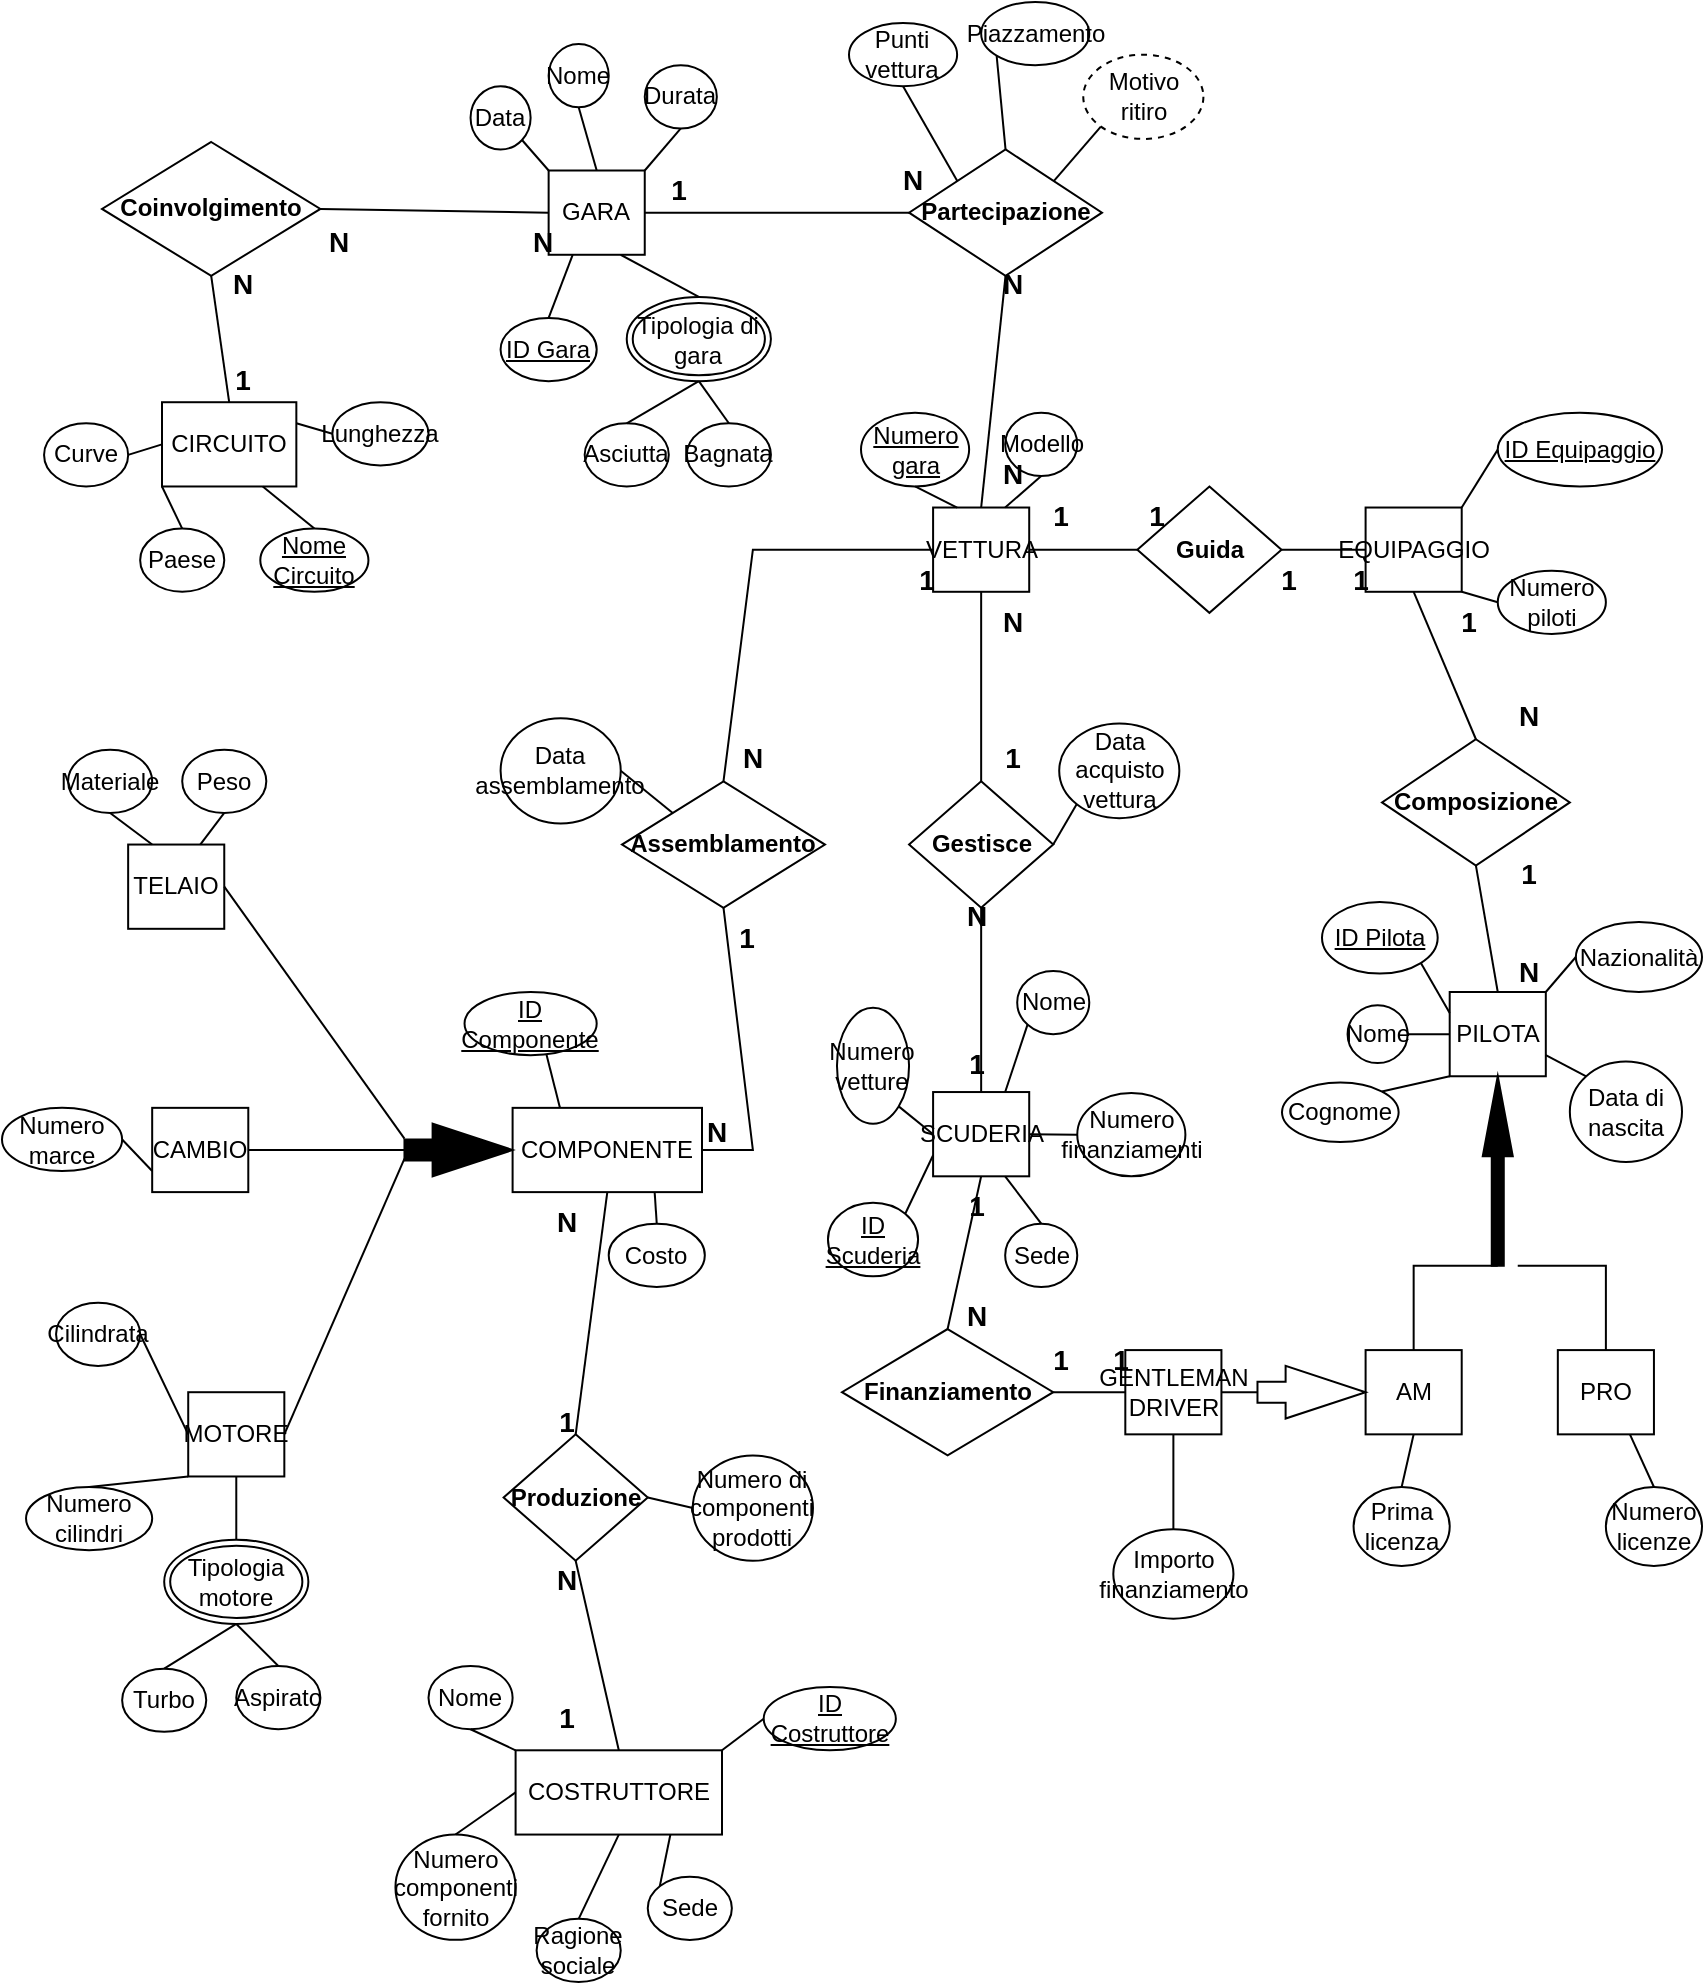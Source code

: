 <mxfile version="22.1.17" type="google" pages="3">
  <diagram id="R2lEEEUBdFMjLlhIrx00" name="Page-1">
    <mxGraphModel dx="1900" dy="522" grid="1" gridSize="10" guides="1" tooltips="1" connect="1" arrows="1" fold="1" page="1" pageScale="1" pageWidth="850" pageHeight="1100" math="0" shadow="0" extFonts="Permanent Marker^https://fonts.googleapis.com/css?family=Permanent+Marker">
      <root>
        <mxCell id="0" />
        <mxCell id="1" parent="0" />
        <mxCell id="9mmk9giMiUDUNJofNiPC-1" value="" style="group" parent="1" connectable="0" vertex="1">
          <mxGeometry x="-850" y="80" width="850" height="990" as="geometry" />
        </mxCell>
        <mxCell id="_Ms9skRZjgSzxwUlds94-2" value="CIRCUITO" style="whiteSpace=wrap;html=1;align=center;" parent="9mmk9giMiUDUNJofNiPC-1" vertex="1">
          <mxGeometry x="80" y="200.11" width="67.17" height="42.13" as="geometry" />
        </mxCell>
        <mxCell id="_Ms9skRZjgSzxwUlds94-3" value="&lt;b&gt;Coinvolgimento&lt;/b&gt;" style="shape=rhombus;perimeter=rhombusPerimeter;whiteSpace=wrap;html=1;align=center;" parent="9mmk9giMiUDUNJofNiPC-1" vertex="1">
          <mxGeometry x="50" y="70" width="109.19" height="66.91" as="geometry" />
        </mxCell>
        <mxCell id="_Ms9skRZjgSzxwUlds94-4" value="VETTURA" style="whiteSpace=wrap;html=1;align=center;" parent="9mmk9giMiUDUNJofNiPC-1" vertex="1">
          <mxGeometry x="465.548" y="252.766" width="48.057" height="42.128" as="geometry" />
        </mxCell>
        <mxCell id="_Ms9skRZjgSzxwUlds94-5" value="GARA" style="whiteSpace=wrap;html=1;align=center;" parent="9mmk9giMiUDUNJofNiPC-1" vertex="1">
          <mxGeometry x="273.322" y="84.255" width="48.057" height="42.128" as="geometry" />
        </mxCell>
        <mxCell id="_Ms9skRZjgSzxwUlds94-6" value="&lt;b&gt;Partecipazione&lt;/b&gt;" style="shape=rhombus;perimeter=rhombusPerimeter;whiteSpace=wrap;html=1;align=center;" parent="9mmk9giMiUDUNJofNiPC-1" vertex="1">
          <mxGeometry x="453.53" y="73.72" width="96.47" height="63.19" as="geometry" />
        </mxCell>
        <mxCell id="_Ms9skRZjgSzxwUlds94-7" value="" style="endArrow=none;html=1;rounded=0;exitX=0.5;exitY=0;exitDx=0;exitDy=0;entryX=0.5;entryY=1;entryDx=0;entryDy=0;" parent="9mmk9giMiUDUNJofNiPC-1" source="_Ms9skRZjgSzxwUlds94-2" target="_Ms9skRZjgSzxwUlds94-3" edge="1">
          <mxGeometry width="50" height="50" relative="1" as="geometry">
            <mxPoint x="204.24" y="221.17" as="sourcePoint" />
            <mxPoint x="234.276" y="168.511" as="targetPoint" />
          </mxGeometry>
        </mxCell>
        <mxCell id="_Ms9skRZjgSzxwUlds94-8" value="" style="endArrow=none;html=1;rounded=0;exitX=1;exitY=0.5;exitDx=0;exitDy=0;entryX=0;entryY=0.5;entryDx=0;entryDy=0;" parent="9mmk9giMiUDUNJofNiPC-1" source="_Ms9skRZjgSzxwUlds94-3" target="_Ms9skRZjgSzxwUlds94-5" edge="1">
          <mxGeometry width="50" height="50" relative="1" as="geometry">
            <mxPoint x="384.452" y="189.574" as="sourcePoint" />
            <mxPoint x="396.466" y="168.511" as="targetPoint" />
          </mxGeometry>
        </mxCell>
        <mxCell id="_Ms9skRZjgSzxwUlds94-9" value="" style="endArrow=none;html=1;rounded=0;exitX=1;exitY=0.5;exitDx=0;exitDy=0;entryX=0;entryY=0.5;entryDx=0;entryDy=0;" parent="9mmk9giMiUDUNJofNiPC-1" source="_Ms9skRZjgSzxwUlds94-5" target="_Ms9skRZjgSzxwUlds94-6" edge="1">
          <mxGeometry width="50" height="50" relative="1" as="geometry">
            <mxPoint x="510.601" y="189.574" as="sourcePoint" />
            <mxPoint x="528.622" y="157.979" as="targetPoint" />
          </mxGeometry>
        </mxCell>
        <mxCell id="_Ms9skRZjgSzxwUlds94-12" value="EQUIPAGGIO" style="whiteSpace=wrap;html=1;align=center;" parent="9mmk9giMiUDUNJofNiPC-1" vertex="1">
          <mxGeometry x="681.802" y="252.766" width="48.057" height="42.128" as="geometry" />
        </mxCell>
        <mxCell id="_Ms9skRZjgSzxwUlds94-13" value="&lt;b&gt;Guida&lt;/b&gt;" style="shape=rhombus;perimeter=rhombusPerimeter;whiteSpace=wrap;html=1;align=center;" parent="9mmk9giMiUDUNJofNiPC-1" vertex="1">
          <mxGeometry x="567.668" y="242.234" width="72.085" height="63.191" as="geometry" />
        </mxCell>
        <mxCell id="_Ms9skRZjgSzxwUlds94-16" value="&lt;b&gt;Composizione&lt;/b&gt;" style="shape=rhombus;perimeter=rhombusPerimeter;whiteSpace=wrap;html=1;align=center;" parent="9mmk9giMiUDUNJofNiPC-1" vertex="1">
          <mxGeometry x="690" y="368.62" width="93.92" height="63.19" as="geometry" />
        </mxCell>
        <mxCell id="_Ms9skRZjgSzxwUlds94-17" value="PILOTA" style="whiteSpace=wrap;html=1;align=center;" parent="9mmk9giMiUDUNJofNiPC-1" vertex="1">
          <mxGeometry x="723.852" y="495.0" width="48.057" height="42.128" as="geometry" />
        </mxCell>
        <mxCell id="_Ms9skRZjgSzxwUlds94-26" value="AM" style="whiteSpace=wrap;html=1;align=center;" parent="9mmk9giMiUDUNJofNiPC-1" vertex="1">
          <mxGeometry x="681.802" y="674.043" width="48.057" height="42.128" as="geometry" />
        </mxCell>
        <mxCell id="_Ms9skRZjgSzxwUlds94-27" value="PRO" style="whiteSpace=wrap;html=1;align=center;" parent="9mmk9giMiUDUNJofNiPC-1" vertex="1">
          <mxGeometry x="777.915" y="674.043" width="48.057" height="42.128" as="geometry" />
        </mxCell>
        <mxCell id="_Ms9skRZjgSzxwUlds94-35" value="GENTLEMAN DRIVER" style="whiteSpace=wrap;html=1;align=center;" parent="9mmk9giMiUDUNJofNiPC-1" vertex="1">
          <mxGeometry x="561.661" y="674.043" width="48.057" height="42.128" as="geometry" />
        </mxCell>
        <mxCell id="_Ms9skRZjgSzxwUlds94-41" value="" style="endArrow=none;html=1;rounded=0;fontFamily=Helvetica;fontSize=12;fontColor=default;entryX=0.5;entryY=1;entryDx=0;entryDy=0;exitX=0.5;exitY=0;exitDx=0;exitDy=0;" parent="9mmk9giMiUDUNJofNiPC-1" source="_Ms9skRZjgSzxwUlds94-16" target="_Ms9skRZjgSzxwUlds94-12" edge="1">
          <mxGeometry width="50" height="50" relative="1" as="geometry">
            <mxPoint x="594.7" y="579.255" as="sourcePoint" />
            <mxPoint x="624.735" y="526.596" as="targetPoint" />
            <Array as="points" />
          </mxGeometry>
        </mxCell>
        <mxCell id="_Ms9skRZjgSzxwUlds94-43" value="&lt;b&gt;Gestisce&lt;/b&gt;" style="shape=rhombus;perimeter=rhombusPerimeter;whiteSpace=wrap;html=1;align=center;" parent="9mmk9giMiUDUNJofNiPC-1" vertex="1">
          <mxGeometry x="453.534" y="389.681" width="72.085" height="63.191" as="geometry" />
        </mxCell>
        <mxCell id="FF2D6dp5Phoxta9eG6a8-1" value="SCUDERIA" style="whiteSpace=wrap;html=1;align=center;" parent="9mmk9giMiUDUNJofNiPC-1" vertex="1">
          <mxGeometry x="465.548" y="545.027" width="48.057" height="42.128" as="geometry" />
        </mxCell>
        <mxCell id="FF2D6dp5Phoxta9eG6a8-2" value="&lt;b&gt;Finanziamento&lt;/b&gt;" style="shape=rhombus;perimeter=rhombusPerimeter;whiteSpace=wrap;html=1;align=center;" parent="9mmk9giMiUDUNJofNiPC-1" vertex="1">
          <mxGeometry x="420" y="663.51" width="105.62" height="63.19" as="geometry" />
        </mxCell>
        <mxCell id="FF2D6dp5Phoxta9eG6a8-4" value="" style="endArrow=none;html=1;rounded=0;fontFamily=Helvetica;fontSize=12;fontColor=default;entryX=0.5;entryY=0;entryDx=0;entryDy=0;exitX=0.5;exitY=1;exitDx=0;exitDy=0;" parent="9mmk9giMiUDUNJofNiPC-1" source="FF2D6dp5Phoxta9eG6a8-1" target="FF2D6dp5Phoxta9eG6a8-2" edge="1">
          <mxGeometry width="50" height="50" relative="1" as="geometry">
            <mxPoint x="504.594" y="595.053" as="sourcePoint" />
            <mxPoint x="534.629" y="542.394" as="targetPoint" />
            <Array as="points" />
          </mxGeometry>
        </mxCell>
        <mxCell id="FF2D6dp5Phoxta9eG6a8-6" value="" style="endArrow=none;html=1;rounded=0;fontFamily=Helvetica;fontSize=12;fontColor=default;entryX=0.5;entryY=0;entryDx=0;entryDy=0;exitX=0.5;exitY=1;exitDx=0;exitDy=0;" parent="9mmk9giMiUDUNJofNiPC-1" source="_Ms9skRZjgSzxwUlds94-43" target="FF2D6dp5Phoxta9eG6a8-1" edge="1">
          <mxGeometry width="50" height="50" relative="1" as="geometry">
            <mxPoint x="579.682" y="452.872" as="sourcePoint" />
            <mxPoint x="609.717" y="400.213" as="targetPoint" />
          </mxGeometry>
        </mxCell>
        <mxCell id="FF2D6dp5Phoxta9eG6a8-8" value="&lt;b&gt;Assemblamento&lt;/b&gt;" style="shape=rhombus;perimeter=rhombusPerimeter;whiteSpace=wrap;html=1;align=center;" parent="9mmk9giMiUDUNJofNiPC-1" vertex="1">
          <mxGeometry x="310" y="389.68" width="101.48" height="63.19" as="geometry" />
        </mxCell>
        <mxCell id="FF2D6dp5Phoxta9eG6a8-10" value="COMPONENTE" style="whiteSpace=wrap;html=1;align=center;" parent="9mmk9giMiUDUNJofNiPC-1" vertex="1">
          <mxGeometry x="255.3" y="552.93" width="94.7" height="42.13" as="geometry" />
        </mxCell>
        <mxCell id="FF2D6dp5Phoxta9eG6a8-11" value="" style="endArrow=none;html=1;rounded=0;fontFamily=Helvetica;fontSize=12;fontColor=default;exitX=1;exitY=0.5;exitDx=0;exitDy=0;entryX=0.5;entryY=1;entryDx=0;entryDy=0;" parent="9mmk9giMiUDUNJofNiPC-1" source="FF2D6dp5Phoxta9eG6a8-10" target="FF2D6dp5Phoxta9eG6a8-8" edge="1">
          <mxGeometry width="50" height="50" relative="1" as="geometry">
            <mxPoint x="303.357" y="684.574" as="sourcePoint" />
            <mxPoint x="351.413" y="463.404" as="targetPoint" />
            <Array as="points">
              <mxPoint x="375.442" y="573.989" />
            </Array>
          </mxGeometry>
        </mxCell>
        <mxCell id="FF2D6dp5Phoxta9eG6a8-12" value="MOTORE" style="whiteSpace=wrap;html=1;align=center;" parent="9mmk9giMiUDUNJofNiPC-1" vertex="1">
          <mxGeometry x="93.11" y="695.106" width="48.057" height="42.128" as="geometry" />
        </mxCell>
        <mxCell id="FF2D6dp5Phoxta9eG6a8-13" value="CAMBIO" style="whiteSpace=wrap;html=1;align=center;" parent="9mmk9giMiUDUNJofNiPC-1" vertex="1">
          <mxGeometry x="75.088" y="552.926" width="48.057" height="42.128" as="geometry" />
        </mxCell>
        <mxCell id="FF2D6dp5Phoxta9eG6a8-14" value="TELAIO" style="whiteSpace=wrap;html=1;align=center;" parent="9mmk9giMiUDUNJofNiPC-1" vertex="1">
          <mxGeometry x="63.074" y="421.277" width="48.057" height="42.128" as="geometry" />
        </mxCell>
        <mxCell id="FF2D6dp5Phoxta9eG6a8-15" value="COSTRUTTORE" style="whiteSpace=wrap;html=1;align=center;" parent="9mmk9giMiUDUNJofNiPC-1" vertex="1">
          <mxGeometry x="256.8" y="874.15" width="103.2" height="42.13" as="geometry" />
        </mxCell>
        <mxCell id="FF2D6dp5Phoxta9eG6a8-16" value="" style="html=1;shadow=0;dashed=0;align=center;verticalAlign=middle;shape=mxgraph.arrows2.arrow;dy=0.6;dx=40;direction=east;notch=0;strokeColor=#000000;fontFamily=Helvetica;fontSize=12;fontColor=default;fillColor=#000000;" parent="9mmk9giMiUDUNJofNiPC-1" vertex="1">
          <mxGeometry x="201.237" y="560.824" width="54.064" height="26.33" as="geometry" />
        </mxCell>
        <mxCell id="FF2D6dp5Phoxta9eG6a8-17" value="&lt;b&gt;Produzione&lt;/b&gt;" style="shape=rhombus;perimeter=rhombusPerimeter;whiteSpace=wrap;html=1;align=center;" parent="9mmk9giMiUDUNJofNiPC-1" vertex="1">
          <mxGeometry x="250.795" y="716.17" width="72.085" height="63.191" as="geometry" />
        </mxCell>
        <mxCell id="FF2D6dp5Phoxta9eG6a8-18" value="" style="endArrow=none;html=1;rounded=0;fontFamily=Helvetica;fontSize=12;fontColor=default;exitX=0.5;exitY=0;exitDx=0;exitDy=0;entryX=0.5;entryY=1;entryDx=0;entryDy=0;" parent="9mmk9giMiUDUNJofNiPC-1" source="FF2D6dp5Phoxta9eG6a8-17" target="FF2D6dp5Phoxta9eG6a8-10" edge="1">
          <mxGeometry width="50" height="50" relative="1" as="geometry">
            <mxPoint x="204.24" y="437.074" as="sourcePoint" />
            <mxPoint x="252.297" y="605.585" as="targetPoint" />
          </mxGeometry>
        </mxCell>
        <mxCell id="FF2D6dp5Phoxta9eG6a8-19" value="" style="endArrow=none;html=1;rounded=0;fontFamily=Helvetica;fontSize=12;fontColor=default;entryX=0.5;entryY=1;entryDx=0;entryDy=0;exitX=0.5;exitY=0;exitDx=0;exitDy=0;" parent="9mmk9giMiUDUNJofNiPC-1" source="FF2D6dp5Phoxta9eG6a8-15" target="FF2D6dp5Phoxta9eG6a8-17" edge="1">
          <mxGeometry width="50" height="50" relative="1" as="geometry">
            <mxPoint x="264.311" y="658.245" as="sourcePoint" />
            <mxPoint x="264.311" y="621.383" as="targetPoint" />
          </mxGeometry>
        </mxCell>
        <mxCell id="FF2D6dp5Phoxta9eG6a8-22" value="" style="endArrow=none;html=1;rounded=0;fontFamily=Helvetica;fontSize=12;fontColor=default;entryX=1;entryY=0.5;entryDx=0;entryDy=0;exitX=0;exitY=0.5;exitDx=0;exitDy=0;exitPerimeter=0;" parent="9mmk9giMiUDUNJofNiPC-1" source="FF2D6dp5Phoxta9eG6a8-16" target="FF2D6dp5Phoxta9eG6a8-13" edge="1">
          <mxGeometry width="50" height="50" relative="1" as="geometry">
            <mxPoint x="183.216" y="573.989" as="sourcePoint" />
            <mxPoint x="357.42" y="368.617" as="targetPoint" />
          </mxGeometry>
        </mxCell>
        <mxCell id="FF2D6dp5Phoxta9eG6a8-23" value="" style="endArrow=none;html=1;rounded=0;fontFamily=Helvetica;fontSize=12;fontColor=default;entryX=1;entryY=0.5;entryDx=0;entryDy=0;exitX=0;exitY=0;exitDx=0;exitDy=7.5;exitPerimeter=0;" parent="9mmk9giMiUDUNJofNiPC-1" source="FF2D6dp5Phoxta9eG6a8-16" target="FF2D6dp5Phoxta9eG6a8-14" edge="1">
          <mxGeometry width="50" height="50" relative="1" as="geometry">
            <mxPoint x="183.216" y="568.723" as="sourcePoint" />
            <mxPoint x="357.42" y="368.617" as="targetPoint" />
            <Array as="points" />
          </mxGeometry>
        </mxCell>
        <mxCell id="FF2D6dp5Phoxta9eG6a8-26" value="" style="endArrow=none;html=1;rounded=0;fontFamily=Helvetica;fontSize=12;fontColor=default;" parent="9mmk9giMiUDUNJofNiPC-1" edge="1">
          <mxGeometry width="50" height="50" relative="1" as="geometry">
            <mxPoint x="378.445" y="189.574" as="sourcePoint" />
            <mxPoint x="378.445" y="189.574" as="targetPoint" />
          </mxGeometry>
        </mxCell>
        <mxCell id="FF2D6dp5Phoxta9eG6a8-27" value="" style="endArrow=none;html=1;rounded=0;fontFamily=Helvetica;fontSize=12;fontColor=default;exitDx=0;exitDy=0;" parent="9mmk9giMiUDUNJofNiPC-1" edge="1">
          <mxGeometry width="50" height="50" relative="1" as="geometry">
            <mxPoint x="345.406" y="337.021" as="sourcePoint" />
            <mxPoint x="345.406" y="337.021" as="targetPoint" />
          </mxGeometry>
        </mxCell>
        <mxCell id="FF2D6dp5Phoxta9eG6a8-28" value="" style="endArrow=none;html=1;rounded=0;fontFamily=Helvetica;fontSize=12;fontColor=default;exitX=0.75;exitY=1;exitDx=0;exitDy=0;entryX=0.5;entryY=0;entryDx=0;entryDy=0;" parent="9mmk9giMiUDUNJofNiPC-1" source="_Ms9skRZjgSzxwUlds94-2" target="FF2D6dp5Phoxta9eG6a8-30" edge="1">
          <mxGeometry width="50" height="50" relative="1" as="geometry">
            <mxPoint x="246.29" y="305.426" as="sourcePoint" />
            <mxPoint x="255.3" y="337.021" as="targetPoint" />
          </mxGeometry>
        </mxCell>
        <mxCell id="FF2D6dp5Phoxta9eG6a8-30" value="Nome Circuito" style="ellipse;whiteSpace=wrap;html=1;align=center;fontStyle=4;strokeColor=default;verticalAlign=middle;fontFamily=Helvetica;fontSize=12;fontColor=default;fillColor=default;" parent="9mmk9giMiUDUNJofNiPC-1" vertex="1">
          <mxGeometry x="129.152" y="263.298" width="54.064" height="31.596" as="geometry" />
        </mxCell>
        <mxCell id="FF2D6dp5Phoxta9eG6a8-33" value="Paese" style="ellipse;whiteSpace=wrap;html=1;align=center;strokeColor=default;verticalAlign=middle;fontFamily=Helvetica;fontSize=12;fontColor=default;fillColor=default;" parent="9mmk9giMiUDUNJofNiPC-1" vertex="1">
          <mxGeometry x="69.081" y="263.298" width="42.049" height="31.596" as="geometry" />
        </mxCell>
        <mxCell id="FF2D6dp5Phoxta9eG6a8-34" value="Curve" style="ellipse;whiteSpace=wrap;html=1;align=center;strokeColor=default;verticalAlign=middle;fontFamily=Helvetica;fontSize=12;fontColor=default;fillColor=default;" parent="9mmk9giMiUDUNJofNiPC-1" vertex="1">
          <mxGeometry x="21.029" y="210.64" width="42.049" height="31.596" as="geometry" />
        </mxCell>
        <mxCell id="FF2D6dp5Phoxta9eG6a8-35" value="Lunghezza" style="ellipse;whiteSpace=wrap;html=1;align=center;strokeColor=default;verticalAlign=middle;fontFamily=Helvetica;fontSize=12;fontColor=default;fillColor=default;" parent="9mmk9giMiUDUNJofNiPC-1" vertex="1">
          <mxGeometry x="165.194" y="200.106" width="48.057" height="31.596" as="geometry" />
        </mxCell>
        <mxCell id="FF2D6dp5Phoxta9eG6a8-36" value="" style="endArrow=none;html=1;rounded=0;fontFamily=Helvetica;fontSize=12;fontColor=default;entryX=0.5;entryY=0;entryDx=0;entryDy=0;exitX=0;exitY=1;exitDx=0;exitDy=0;" parent="9mmk9giMiUDUNJofNiPC-1" source="_Ms9skRZjgSzxwUlds94-2" target="FF2D6dp5Phoxta9eG6a8-33" edge="1">
          <mxGeometry width="50" height="50" relative="1" as="geometry">
            <mxPoint x="273.322" y="505.532" as="sourcePoint" />
            <mxPoint x="303.357" y="452.872" as="targetPoint" />
          </mxGeometry>
        </mxCell>
        <mxCell id="FF2D6dp5Phoxta9eG6a8-37" value="" style="endArrow=none;html=1;rounded=0;fontFamily=Helvetica;fontSize=12;fontColor=default;entryX=0;entryY=0.5;entryDx=0;entryDy=0;exitX=1;exitY=0.5;exitDx=0;exitDy=0;" parent="9mmk9giMiUDUNJofNiPC-1" source="FF2D6dp5Phoxta9eG6a8-34" target="_Ms9skRZjgSzxwUlds94-2" edge="1">
          <mxGeometry width="50" height="50" relative="1" as="geometry">
            <mxPoint x="273.322" y="505.532" as="sourcePoint" />
            <mxPoint x="303.357" y="452.872" as="targetPoint" />
          </mxGeometry>
        </mxCell>
        <mxCell id="FF2D6dp5Phoxta9eG6a8-38" value="" style="endArrow=none;html=1;rounded=0;fontFamily=Helvetica;fontSize=12;fontColor=default;entryX=1;entryY=0.25;entryDx=0;entryDy=0;exitX=0;exitY=0.5;exitDx=0;exitDy=0;" parent="9mmk9giMiUDUNJofNiPC-1" source="FF2D6dp5Phoxta9eG6a8-35" target="_Ms9skRZjgSzxwUlds94-2" edge="1">
          <mxGeometry width="50" height="50" relative="1" as="geometry">
            <mxPoint x="273.322" y="505.532" as="sourcePoint" />
            <mxPoint x="303.357" y="452.872" as="targetPoint" />
          </mxGeometry>
        </mxCell>
        <mxCell id="FF2D6dp5Phoxta9eG6a8-39" value="Nome" style="ellipse;whiteSpace=wrap;html=1;align=center;strokeColor=default;verticalAlign=middle;fontFamily=Helvetica;fontSize=12;fontColor=default;fillColor=default;" parent="9mmk9giMiUDUNJofNiPC-1" vertex="1">
          <mxGeometry x="273.322" y="21.064" width="30.035" height="31.596" as="geometry" />
        </mxCell>
        <mxCell id="FF2D6dp5Phoxta9eG6a8-40" value="ID Gara" style="ellipse;whiteSpace=wrap;html=1;align=center;fontStyle=4;strokeColor=default;verticalAlign=middle;fontFamily=Helvetica;fontSize=12;fontColor=default;fillColor=default;" parent="9mmk9giMiUDUNJofNiPC-1" vertex="1">
          <mxGeometry x="249.293" y="157.979" width="48.057" height="31.596" as="geometry" />
        </mxCell>
        <mxCell id="FF2D6dp5Phoxta9eG6a8-41" value="Data" style="ellipse;whiteSpace=wrap;html=1;align=center;strokeColor=default;verticalAlign=middle;fontFamily=Helvetica;fontSize=12;fontColor=default;fillColor=default;" parent="9mmk9giMiUDUNJofNiPC-1" vertex="1">
          <mxGeometry x="234.276" y="42.128" width="30.035" height="31.596" as="geometry" />
        </mxCell>
        <mxCell id="FF2D6dp5Phoxta9eG6a8-43" value="Durata" style="ellipse;whiteSpace=wrap;html=1;align=center;strokeColor=default;verticalAlign=middle;fontFamily=Helvetica;fontSize=12;fontColor=default;fillColor=default;" parent="9mmk9giMiUDUNJofNiPC-1" vertex="1">
          <mxGeometry x="321.378" y="31.596" width="36.042" height="31.596" as="geometry" />
        </mxCell>
        <mxCell id="FF2D6dp5Phoxta9eG6a8-45" value="Tipologia di gara" style="ellipse;shape=doubleEllipse;margin=3;whiteSpace=wrap;html=1;align=center;strokeColor=default;verticalAlign=middle;fontFamily=Helvetica;fontSize=12;fontColor=default;fillColor=default;" parent="9mmk9giMiUDUNJofNiPC-1" vertex="1">
          <mxGeometry x="312.367" y="147.447" width="72.085" height="42.128" as="geometry" />
        </mxCell>
        <mxCell id="FF2D6dp5Phoxta9eG6a8-46" value="" style="endArrow=none;html=1;rounded=0;fontFamily=Helvetica;fontSize=12;fontColor=default;entryX=0.5;entryY=0;entryDx=0;entryDy=0;exitX=0.25;exitY=1;exitDx=0;exitDy=0;" parent="9mmk9giMiUDUNJofNiPC-1" source="_Ms9skRZjgSzxwUlds94-5" target="FF2D6dp5Phoxta9eG6a8-40" edge="1">
          <mxGeometry width="50" height="50" relative="1" as="geometry">
            <mxPoint x="321.378" y="579.255" as="sourcePoint" />
            <mxPoint x="351.413" y="526.596" as="targetPoint" />
          </mxGeometry>
        </mxCell>
        <mxCell id="FF2D6dp5Phoxta9eG6a8-48" value="" style="endArrow=none;html=1;rounded=0;fontFamily=Helvetica;fontSize=12;fontColor=default;entryX=0;entryY=0;entryDx=0;entryDy=0;exitX=1;exitY=1;exitDx=0;exitDy=0;" parent="9mmk9giMiUDUNJofNiPC-1" source="FF2D6dp5Phoxta9eG6a8-41" target="_Ms9skRZjgSzxwUlds94-5" edge="1">
          <mxGeometry width="50" height="50" relative="1" as="geometry">
            <mxPoint x="297.35" y="147.447" as="sourcePoint" />
            <mxPoint x="285.336" y="179.043" as="targetPoint" />
          </mxGeometry>
        </mxCell>
        <mxCell id="FF2D6dp5Phoxta9eG6a8-49" value="" style="endArrow=none;html=1;rounded=0;fontFamily=Helvetica;fontSize=12;fontColor=default;entryX=0.5;entryY=0;entryDx=0;entryDy=0;exitX=0.5;exitY=1;exitDx=0;exitDy=0;" parent="9mmk9giMiUDUNJofNiPC-1" source="FF2D6dp5Phoxta9eG6a8-39" target="_Ms9skRZjgSzxwUlds94-5" edge="1">
          <mxGeometry width="50" height="50" relative="1" as="geometry">
            <mxPoint x="294.346" y="52.66" as="sourcePoint" />
            <mxPoint x="291.343" y="189.574" as="targetPoint" />
          </mxGeometry>
        </mxCell>
        <mxCell id="FF2D6dp5Phoxta9eG6a8-50" value="" style="endArrow=none;html=1;rounded=0;fontFamily=Helvetica;fontSize=12;fontColor=default;entryX=1;entryY=0;entryDx=0;entryDy=0;exitX=0.5;exitY=1;exitDx=0;exitDy=0;" parent="9mmk9giMiUDUNJofNiPC-1" source="FF2D6dp5Phoxta9eG6a8-43" target="_Ms9skRZjgSzxwUlds94-5" edge="1">
          <mxGeometry width="50" height="50" relative="1" as="geometry">
            <mxPoint x="309.364" y="168.511" as="sourcePoint" />
            <mxPoint x="297.35" y="200.106" as="targetPoint" />
          </mxGeometry>
        </mxCell>
        <mxCell id="FF2D6dp5Phoxta9eG6a8-51" value="" style="endArrow=none;html=1;rounded=0;fontFamily=Helvetica;fontSize=12;fontColor=default;entryX=0.5;entryY=1;entryDx=0;entryDy=0;exitX=0.5;exitY=0;exitDx=0;exitDy=0;" parent="9mmk9giMiUDUNJofNiPC-1" source="_Ms9skRZjgSzxwUlds94-4" target="_Ms9skRZjgSzxwUlds94-6" edge="1">
          <mxGeometry width="50" height="50" relative="1" as="geometry">
            <mxPoint x="453.534" y="179.043" as="sourcePoint" />
            <mxPoint x="351.413" y="526.596" as="targetPoint" />
          </mxGeometry>
        </mxCell>
        <mxCell id="FF2D6dp5Phoxta9eG6a8-52" value="Numero gara" style="ellipse;whiteSpace=wrap;html=1;align=center;fontStyle=4;strokeColor=default;verticalAlign=middle;fontFamily=Helvetica;fontSize=12;fontColor=default;fillColor=default;" parent="9mmk9giMiUDUNJofNiPC-1" vertex="1">
          <mxGeometry x="429.505" y="205.372" width="54.064" height="36.862" as="geometry" />
        </mxCell>
        <mxCell id="FF2D6dp5Phoxta9eG6a8-53" value="Modello" style="ellipse;whiteSpace=wrap;html=1;align=center;strokeColor=default;verticalAlign=middle;fontFamily=Helvetica;fontSize=12;fontColor=default;fillColor=default;" parent="9mmk9giMiUDUNJofNiPC-1" vertex="1">
          <mxGeometry x="501.59" y="205.372" width="36.042" height="31.596" as="geometry" />
        </mxCell>
        <mxCell id="FF2D6dp5Phoxta9eG6a8-54" value="" style="endArrow=none;html=1;rounded=0;fontFamily=Helvetica;fontSize=12;fontColor=default;entryX=0.5;entryY=1;entryDx=0;entryDy=0;exitX=0.25;exitY=0;exitDx=0;exitDy=0;" parent="9mmk9giMiUDUNJofNiPC-1" source="_Ms9skRZjgSzxwUlds94-4" target="FF2D6dp5Phoxta9eG6a8-52" edge="1">
          <mxGeometry width="50" height="50" relative="1" as="geometry">
            <mxPoint x="357.42" y="579.255" as="sourcePoint" />
            <mxPoint x="387.456" y="526.596" as="targetPoint" />
          </mxGeometry>
        </mxCell>
        <mxCell id="FF2D6dp5Phoxta9eG6a8-55" value="" style="endArrow=none;html=1;rounded=0;fontFamily=Helvetica;fontSize=12;fontColor=default;entryX=0.5;entryY=1;entryDx=0;entryDy=0;exitX=0.75;exitY=0;exitDx=0;exitDy=0;" parent="9mmk9giMiUDUNJofNiPC-1" source="_Ms9skRZjgSzxwUlds94-4" target="FF2D6dp5Phoxta9eG6a8-53" edge="1">
          <mxGeometry width="50" height="50" relative="1" as="geometry">
            <mxPoint x="357.42" y="579.255" as="sourcePoint" />
            <mxPoint x="387.456" y="526.596" as="targetPoint" />
          </mxGeometry>
        </mxCell>
        <mxCell id="FF2D6dp5Phoxta9eG6a8-56" value="" style="endArrow=none;html=1;rounded=0;fontFamily=Helvetica;fontSize=12;fontColor=default;entryX=0;entryY=0.5;entryDx=0;entryDy=0;exitX=0.5;exitY=0;exitDx=0;exitDy=0;" parent="9mmk9giMiUDUNJofNiPC-1" source="FF2D6dp5Phoxta9eG6a8-8" target="_Ms9skRZjgSzxwUlds94-4" edge="1">
          <mxGeometry width="50" height="50" relative="1" as="geometry">
            <mxPoint x="357.42" y="579.255" as="sourcePoint" />
            <mxPoint x="387.456" y="526.596" as="targetPoint" />
            <Array as="points">
              <mxPoint x="375.442" y="273.83" />
            </Array>
          </mxGeometry>
        </mxCell>
        <mxCell id="FF2D6dp5Phoxta9eG6a8-57" value="" style="endArrow=none;html=1;rounded=0;fontFamily=Helvetica;fontSize=12;fontColor=default;entryX=0.25;entryY=0;entryDx=0;entryDy=0;exitX=0.5;exitY=0;exitDx=0;exitDy=0;" parent="9mmk9giMiUDUNJofNiPC-1" source="FF2D6dp5Phoxta9eG6a8-58" target="FF2D6dp5Phoxta9eG6a8-10" edge="1">
          <mxGeometry width="50" height="50" relative="1" as="geometry">
            <mxPoint x="363.428" y="631.915" as="sourcePoint" />
            <mxPoint x="393.463" y="579.255" as="targetPoint" />
          </mxGeometry>
        </mxCell>
        <mxCell id="FF2D6dp5Phoxta9eG6a8-58" value="ID Componente" style="ellipse;whiteSpace=wrap;html=1;align=center;fontStyle=4;strokeColor=default;verticalAlign=middle;fontFamily=Helvetica;fontSize=12;fontColor=default;fillColor=default;" parent="9mmk9giMiUDUNJofNiPC-1" vertex="1">
          <mxGeometry x="231.272" y="495.0" width="66.078" height="31.596" as="geometry" />
        </mxCell>
        <mxCell id="FF2D6dp5Phoxta9eG6a8-59" value="Costo" style="ellipse;whiteSpace=wrap;html=1;align=center;strokeColor=default;verticalAlign=middle;fontFamily=Helvetica;fontSize=12;fontColor=default;fillColor=default;" parent="9mmk9giMiUDUNJofNiPC-1" vertex="1">
          <mxGeometry x="303.357" y="610.851" width="48.057" height="31.596" as="geometry" />
        </mxCell>
        <mxCell id="FF2D6dp5Phoxta9eG6a8-60" value="" style="endArrow=none;html=1;rounded=0;fontFamily=Helvetica;fontSize=12;fontColor=default;entryX=0.75;entryY=1;entryDx=0;entryDy=0;exitX=0.5;exitY=0;exitDx=0;exitDy=0;" parent="9mmk9giMiUDUNJofNiPC-1" source="FF2D6dp5Phoxta9eG6a8-59" target="FF2D6dp5Phoxta9eG6a8-10" edge="1">
          <mxGeometry width="50" height="50" relative="1" as="geometry">
            <mxPoint x="363.428" y="631.915" as="sourcePoint" />
            <mxPoint x="393.463" y="579.255" as="targetPoint" />
          </mxGeometry>
        </mxCell>
        <mxCell id="FF2D6dp5Phoxta9eG6a8-62" value="Peso" style="ellipse;whiteSpace=wrap;html=1;align=center;strokeColor=default;verticalAlign=middle;fontFamily=Helvetica;fontSize=12;fontColor=default;fillColor=default;" parent="9mmk9giMiUDUNJofNiPC-1" vertex="1">
          <mxGeometry x="90.106" y="373.883" width="42.049" height="31.596" as="geometry" />
        </mxCell>
        <mxCell id="FF2D6dp5Phoxta9eG6a8-63" value="Materiale" style="ellipse;whiteSpace=wrap;html=1;align=center;strokeColor=default;verticalAlign=middle;fontFamily=Helvetica;fontSize=12;fontColor=default;fillColor=default;" parent="9mmk9giMiUDUNJofNiPC-1" vertex="1">
          <mxGeometry x="33.039" y="373.883" width="42.049" height="31.596" as="geometry" />
        </mxCell>
        <mxCell id="FF2D6dp5Phoxta9eG6a8-67" value="" style="endArrow=none;html=1;rounded=0;fontFamily=Helvetica;fontSize=12;fontColor=default;entryX=0.5;entryY=1;entryDx=0;entryDy=0;exitX=0.75;exitY=0;exitDx=0;exitDy=0;" parent="9mmk9giMiUDUNJofNiPC-1" source="FF2D6dp5Phoxta9eG6a8-14" target="FF2D6dp5Phoxta9eG6a8-62" edge="1">
          <mxGeometry width="50" height="50" relative="1" as="geometry">
            <mxPoint x="165.194" y="468.67" as="sourcePoint" />
            <mxPoint x="195.23" y="416.011" as="targetPoint" />
          </mxGeometry>
        </mxCell>
        <mxCell id="FF2D6dp5Phoxta9eG6a8-68" value="" style="endArrow=none;html=1;rounded=0;fontFamily=Helvetica;fontSize=12;fontColor=default;entryX=0.5;entryY=1;entryDx=0;entryDy=0;exitX=0.25;exitY=0;exitDx=0;exitDy=0;" parent="9mmk9giMiUDUNJofNiPC-1" source="FF2D6dp5Phoxta9eG6a8-14" target="FF2D6dp5Phoxta9eG6a8-63" edge="1">
          <mxGeometry width="50" height="50" relative="1" as="geometry">
            <mxPoint x="171.201" y="479.202" as="sourcePoint" />
            <mxPoint x="201.237" y="426.543" as="targetPoint" />
          </mxGeometry>
        </mxCell>
        <mxCell id="FF2D6dp5Phoxta9eG6a8-70" value="" style="endArrow=none;html=1;rounded=0;fontFamily=Helvetica;fontSize=12;fontColor=default;entryX=0.5;entryY=1;entryDx=0;entryDy=0;exitX=0.5;exitY=0;exitDx=0;exitDy=0;" parent="9mmk9giMiUDUNJofNiPC-1" source="FF2D6dp5Phoxta9eG6a8-76" target="FF2D6dp5Phoxta9eG6a8-45" edge="1">
          <mxGeometry width="50" height="50" relative="1" as="geometry">
            <mxPoint x="183.216" y="500.266" as="sourcePoint" />
            <mxPoint x="213.251" y="447.606" as="targetPoint" />
          </mxGeometry>
        </mxCell>
        <mxCell id="FF2D6dp5Phoxta9eG6a8-71" value="" style="endArrow=none;html=1;rounded=0;fontFamily=Helvetica;fontSize=12;fontColor=default;entryX=1;entryY=0.5;entryDx=0;entryDy=0;exitX=0;exitY=0.5;exitDx=0;exitDy=0;" parent="9mmk9giMiUDUNJofNiPC-1" source="FF2D6dp5Phoxta9eG6a8-12" target="FF2D6dp5Phoxta9eG6a8-73" edge="1">
          <mxGeometry width="50" height="50" relative="1" as="geometry">
            <mxPoint x="189.223" y="510.798" as="sourcePoint" />
            <mxPoint x="219.258" y="458.138" as="targetPoint" />
          </mxGeometry>
        </mxCell>
        <mxCell id="FF2D6dp5Phoxta9eG6a8-73" value="Cilindrata" style="ellipse;whiteSpace=wrap;html=1;align=center;strokeColor=default;verticalAlign=middle;fontFamily=Helvetica;fontSize=12;fontColor=default;fillColor=default;" parent="9mmk9giMiUDUNJofNiPC-1" vertex="1">
          <mxGeometry x="27.032" y="650.346" width="42.049" height="31.596" as="geometry" />
        </mxCell>
        <mxCell id="FF2D6dp5Phoxta9eG6a8-74" value="Asciutta" style="ellipse;whiteSpace=wrap;html=1;align=center;strokeColor=default;verticalAlign=middle;fontFamily=Helvetica;fontSize=12;fontColor=default;fillColor=default;" parent="9mmk9giMiUDUNJofNiPC-1" vertex="1">
          <mxGeometry x="291.343" y="210.638" width="42.049" height="31.596" as="geometry" />
        </mxCell>
        <mxCell id="FF2D6dp5Phoxta9eG6a8-75" value="Turbo" style="ellipse;whiteSpace=wrap;html=1;align=center;strokeColor=default;verticalAlign=middle;fontFamily=Helvetica;fontSize=12;fontColor=default;fillColor=default;" parent="9mmk9giMiUDUNJofNiPC-1" vertex="1">
          <mxGeometry x="60.071" y="833.338" width="42.049" height="31.596" as="geometry" />
        </mxCell>
        <mxCell id="FF2D6dp5Phoxta9eG6a8-76" value="Bagnata" style="ellipse;whiteSpace=wrap;html=1;align=center;strokeColor=default;verticalAlign=middle;fontFamily=Helvetica;fontSize=12;fontColor=default;fillColor=default;" parent="9mmk9giMiUDUNJofNiPC-1" vertex="1">
          <mxGeometry x="342.403" y="210.638" width="42.049" height="31.596" as="geometry" />
        </mxCell>
        <mxCell id="FF2D6dp5Phoxta9eG6a8-77" value="Aspirato" style="ellipse;whiteSpace=wrap;html=1;align=center;strokeColor=default;verticalAlign=middle;fontFamily=Helvetica;fontSize=12;fontColor=default;fillColor=default;" parent="9mmk9giMiUDUNJofNiPC-1" vertex="1">
          <mxGeometry x="117.138" y="832.021" width="42.049" height="31.596" as="geometry" />
        </mxCell>
        <mxCell id="FF2D6dp5Phoxta9eG6a8-78" value="Tipologia motore" style="ellipse;shape=doubleEllipse;margin=3;whiteSpace=wrap;html=1;align=center;strokeColor=default;verticalAlign=middle;fontFamily=Helvetica;fontSize=12;fontColor=default;fillColor=default;" parent="9mmk9giMiUDUNJofNiPC-1" vertex="1">
          <mxGeometry x="81.095" y="768.83" width="72.085" height="42.128" as="geometry" />
        </mxCell>
        <mxCell id="FF2D6dp5Phoxta9eG6a8-80" value="" style="endArrow=none;html=1;rounded=0;fontFamily=Helvetica;fontSize=12;fontColor=default;entryX=0.75;entryY=1;entryDx=0;entryDy=0;exitX=0.5;exitY=0;exitDx=0;exitDy=0;" parent="9mmk9giMiUDUNJofNiPC-1" source="FF2D6dp5Phoxta9eG6a8-45" target="_Ms9skRZjgSzxwUlds94-5" edge="1">
          <mxGeometry width="50" height="50" relative="1" as="geometry">
            <mxPoint x="243.286" y="579.255" as="sourcePoint" />
            <mxPoint x="273.322" y="526.596" as="targetPoint" />
          </mxGeometry>
        </mxCell>
        <mxCell id="FF2D6dp5Phoxta9eG6a8-81" value="" style="endArrow=none;html=1;rounded=0;fontFamily=Helvetica;fontSize=12;fontColor=default;entryX=0.5;entryY=1;entryDx=0;entryDy=0;exitX=0.5;exitY=0;exitDx=0;exitDy=0;" parent="9mmk9giMiUDUNJofNiPC-1" source="FF2D6dp5Phoxta9eG6a8-74" target="FF2D6dp5Phoxta9eG6a8-45" edge="1">
          <mxGeometry width="50" height="50" relative="1" as="geometry">
            <mxPoint x="243.286" y="579.255" as="sourcePoint" />
            <mxPoint x="273.322" y="526.596" as="targetPoint" />
          </mxGeometry>
        </mxCell>
        <mxCell id="FF2D6dp5Phoxta9eG6a8-82" value="Numero marce" style="ellipse;whiteSpace=wrap;html=1;align=center;strokeColor=default;verticalAlign=middle;fontFamily=Helvetica;fontSize=12;fontColor=default;fillColor=default;" parent="9mmk9giMiUDUNJofNiPC-1" vertex="1">
          <mxGeometry y="552.926" width="60.071" height="31.596" as="geometry" />
        </mxCell>
        <mxCell id="FF2D6dp5Phoxta9eG6a8-83" value="" style="endArrow=none;html=1;rounded=0;fontFamily=Helvetica;fontSize=12;fontColor=default;entryX=0.5;entryY=1;entryDx=0;entryDy=0;exitX=0.5;exitY=0;exitDx=0;exitDy=0;" parent="9mmk9giMiUDUNJofNiPC-1" source="FF2D6dp5Phoxta9eG6a8-78" target="FF2D6dp5Phoxta9eG6a8-12" edge="1">
          <mxGeometry width="50" height="50" relative="1" as="geometry">
            <mxPoint x="99.117" y="726.702" as="sourcePoint" />
            <mxPoint x="57.067" y="753.032" as="targetPoint" />
          </mxGeometry>
        </mxCell>
        <mxCell id="FF2D6dp5Phoxta9eG6a8-84" value="" style="endArrow=none;html=1;rounded=0;fontFamily=Helvetica;fontSize=12;fontColor=default;entryX=0.5;entryY=0;entryDx=0;entryDy=0;exitX=0.5;exitY=1;exitDx=0;exitDy=0;" parent="9mmk9giMiUDUNJofNiPC-1" source="FF2D6dp5Phoxta9eG6a8-78" target="FF2D6dp5Phoxta9eG6a8-75" edge="1">
          <mxGeometry width="50" height="50" relative="1" as="geometry">
            <mxPoint x="105.124" y="737.234" as="sourcePoint" />
            <mxPoint x="63.074" y="763.564" as="targetPoint" />
          </mxGeometry>
        </mxCell>
        <mxCell id="FF2D6dp5Phoxta9eG6a8-85" value="" style="endArrow=none;html=1;rounded=0;fontFamily=Helvetica;fontSize=12;fontColor=default;entryX=0.5;entryY=0;entryDx=0;entryDy=0;exitX=0.5;exitY=1;exitDx=0;exitDy=0;" parent="9mmk9giMiUDUNJofNiPC-1" source="FF2D6dp5Phoxta9eG6a8-78" target="FF2D6dp5Phoxta9eG6a8-77" edge="1">
          <mxGeometry width="50" height="50" relative="1" as="geometry">
            <mxPoint x="102.12" y="832.021" as="sourcePoint" />
            <mxPoint x="84.099" y="863.617" as="targetPoint" />
          </mxGeometry>
        </mxCell>
        <mxCell id="FF2D6dp5Phoxta9eG6a8-87" value="" style="endArrow=none;html=1;rounded=0;fontFamily=Helvetica;fontSize=12;fontColor=default;entryX=0;entryY=0.75;entryDx=0;entryDy=0;exitX=1;exitY=0.5;exitDx=0;exitDy=0;" parent="9mmk9giMiUDUNJofNiPC-1" source="FF2D6dp5Phoxta9eG6a8-82" target="FF2D6dp5Phoxta9eG6a8-13" edge="1">
          <mxGeometry width="50" height="50" relative="1" as="geometry">
            <mxPoint x="81.095" y="584.521" as="sourcePoint" />
            <mxPoint x="33.039" y="547.66" as="targetPoint" />
          </mxGeometry>
        </mxCell>
        <mxCell id="FF2D6dp5Phoxta9eG6a8-88" value="Numero cilindri" style="ellipse;whiteSpace=wrap;html=1;align=center;strokeColor=default;verticalAlign=middle;fontFamily=Helvetica;fontSize=12;fontColor=default;fillColor=default;" parent="9mmk9giMiUDUNJofNiPC-1" vertex="1">
          <mxGeometry x="12.014" y="742.5" width="63.074" height="31.596" as="geometry" />
        </mxCell>
        <mxCell id="FF2D6dp5Phoxta9eG6a8-90" value="" style="endArrow=none;html=1;rounded=0;fontFamily=Helvetica;fontSize=12;fontColor=default;entryX=0.5;entryY=0;entryDx=0;entryDy=0;exitX=0;exitY=1;exitDx=0;exitDy=0;" parent="9mmk9giMiUDUNJofNiPC-1" source="FF2D6dp5Phoxta9eG6a8-12" target="FF2D6dp5Phoxta9eG6a8-88" edge="1">
          <mxGeometry width="50" height="50" relative="1" as="geometry">
            <mxPoint x="93.11" y="737.234" as="sourcePoint" />
            <mxPoint x="57.067" y="753.032" as="targetPoint" />
          </mxGeometry>
        </mxCell>
        <mxCell id="FF2D6dp5Phoxta9eG6a8-91" value="Sede" style="ellipse;whiteSpace=wrap;html=1;align=center;strokeColor=default;verticalAlign=middle;fontFamily=Helvetica;fontSize=12;fontColor=default;fillColor=default;" parent="9mmk9giMiUDUNJofNiPC-1" vertex="1">
          <mxGeometry x="322.88" y="937.34" width="42.049" height="31.596" as="geometry" />
        </mxCell>
        <mxCell id="FF2D6dp5Phoxta9eG6a8-92" value="Nome" style="ellipse;whiteSpace=wrap;html=1;align=center;strokeColor=default;verticalAlign=middle;fontFamily=Helvetica;fontSize=12;fontColor=default;fillColor=default;" parent="9mmk9giMiUDUNJofNiPC-1" vertex="1">
          <mxGeometry x="213.251" y="832.021" width="42.049" height="31.596" as="geometry" />
        </mxCell>
        <mxCell id="FF2D6dp5Phoxta9eG6a8-93" value="Ragione sociale" style="ellipse;whiteSpace=wrap;html=1;align=center;strokeColor=default;verticalAlign=middle;fontFamily=Helvetica;fontSize=12;fontColor=default;fillColor=default;" parent="9mmk9giMiUDUNJofNiPC-1" vertex="1">
          <mxGeometry x="267.314" y="958.404" width="42.049" height="31.596" as="geometry" />
        </mxCell>
        <mxCell id="FF2D6dp5Phoxta9eG6a8-94" value="Numero componenti fornito" style="ellipse;whiteSpace=wrap;html=1;align=center;strokeColor=default;verticalAlign=middle;fontFamily=Helvetica;fontSize=12;fontColor=default;fillColor=default;" parent="9mmk9giMiUDUNJofNiPC-1" vertex="1">
          <mxGeometry x="196.731" y="916.277" width="60.071" height="52.66" as="geometry" />
        </mxCell>
        <mxCell id="FF2D6dp5Phoxta9eG6a8-96" value="ID Costruttore" style="ellipse;whiteSpace=wrap;html=1;align=center;fontStyle=4;strokeColor=default;verticalAlign=middle;fontFamily=Helvetica;fontSize=12;fontColor=default;fillColor=default;" parent="9mmk9giMiUDUNJofNiPC-1" vertex="1">
          <mxGeometry x="380.852" y="842.555" width="66.078" height="31.596" as="geometry" />
        </mxCell>
        <mxCell id="FF2D6dp5Phoxta9eG6a8-98" value="" style="endArrow=none;html=1;rounded=0;fontFamily=Helvetica;fontSize=12;fontColor=default;entryX=0.5;entryY=1;entryDx=0;entryDy=0;exitX=0;exitY=0;exitDx=0;exitDy=0;" parent="9mmk9giMiUDUNJofNiPC-1" source="FF2D6dp5Phoxta9eG6a8-15" target="FF2D6dp5Phoxta9eG6a8-92" edge="1">
          <mxGeometry width="50" height="50" relative="1" as="geometry">
            <mxPoint x="204.24" y="821.489" as="sourcePoint" />
            <mxPoint x="234.276" y="768.83" as="targetPoint" />
          </mxGeometry>
        </mxCell>
        <mxCell id="FF2D6dp5Phoxta9eG6a8-99" value="" style="endArrow=none;html=1;rounded=0;fontFamily=Helvetica;fontSize=12;fontColor=default;entryX=0;entryY=0.5;entryDx=0;entryDy=0;exitX=0.5;exitY=0;exitDx=0;exitDy=0;" parent="9mmk9giMiUDUNJofNiPC-1" source="FF2D6dp5Phoxta9eG6a8-94" target="FF2D6dp5Phoxta9eG6a8-15" edge="1">
          <mxGeometry width="50" height="50" relative="1" as="geometry">
            <mxPoint x="263.11" y="884.681" as="sourcePoint" />
            <mxPoint x="246.29" y="863.617" as="targetPoint" />
          </mxGeometry>
        </mxCell>
        <mxCell id="FF2D6dp5Phoxta9eG6a8-100" value="" style="endArrow=none;html=1;rounded=0;fontFamily=Helvetica;fontSize=12;fontColor=default;entryX=0.5;entryY=0;entryDx=0;entryDy=0;exitX=0.5;exitY=1;exitDx=0;exitDy=0;" parent="9mmk9giMiUDUNJofNiPC-1" source="FF2D6dp5Phoxta9eG6a8-15" target="FF2D6dp5Phoxta9eG6a8-93" edge="1">
          <mxGeometry width="50" height="50" relative="1" as="geometry">
            <mxPoint x="269.117" y="895.213" as="sourcePoint" />
            <mxPoint x="252.297" y="874.149" as="targetPoint" />
          </mxGeometry>
        </mxCell>
        <mxCell id="FF2D6dp5Phoxta9eG6a8-101" value="" style="endArrow=none;html=1;rounded=0;fontFamily=Helvetica;fontSize=12;fontColor=default;exitX=0;exitY=0;exitDx=0;exitDy=0;entryX=0.75;entryY=1;entryDx=0;entryDy=0;" parent="9mmk9giMiUDUNJofNiPC-1" source="FF2D6dp5Phoxta9eG6a8-91" target="FF2D6dp5Phoxta9eG6a8-15" edge="1">
          <mxGeometry width="50" height="50" relative="1" as="geometry">
            <mxPoint x="275.124" y="905.745" as="sourcePoint" />
            <mxPoint x="303.357" y="916.277" as="targetPoint" />
          </mxGeometry>
        </mxCell>
        <mxCell id="FF2D6dp5Phoxta9eG6a8-102" value="" style="endArrow=none;html=1;rounded=0;fontFamily=Helvetica;fontSize=12;fontColor=default;exitX=0;exitY=0.5;exitDx=0;exitDy=0;entryX=1;entryY=0;entryDx=0;entryDy=0;" parent="9mmk9giMiUDUNJofNiPC-1" source="FF2D6dp5Phoxta9eG6a8-96" target="FF2D6dp5Phoxta9eG6a8-15" edge="1">
          <mxGeometry width="50" height="50" relative="1" as="geometry">
            <mxPoint x="335.194" y="952.085" as="sourcePoint" />
            <mxPoint x="308.163" y="926.809" as="targetPoint" />
          </mxGeometry>
        </mxCell>
        <mxCell id="sDN5L1ZziawF6dplkYlo-1" value="" style="endArrow=none;html=1;rounded=0;entryX=0.5;entryY=1;entryDx=0;entryDy=0;exitX=0.5;exitY=0;exitDx=0;exitDy=0;" parent="9mmk9giMiUDUNJofNiPC-1" source="_Ms9skRZjgSzxwUlds94-43" target="_Ms9skRZjgSzxwUlds94-4" edge="1">
          <mxGeometry width="50" height="50" relative="1" as="geometry">
            <mxPoint x="507.597" y="537.128" as="sourcePoint" />
            <mxPoint x="537.633" y="484.468" as="targetPoint" />
          </mxGeometry>
        </mxCell>
        <mxCell id="sDN5L1ZziawF6dplkYlo-2" value="" style="endArrow=none;html=1;rounded=0;entryX=1;entryY=0.5;entryDx=0;entryDy=0;exitX=0;exitY=0.5;exitDx=0;exitDy=0;" parent="9mmk9giMiUDUNJofNiPC-1" source="_Ms9skRZjgSzxwUlds94-13" target="_Ms9skRZjgSzxwUlds94-4" edge="1">
          <mxGeometry width="50" height="50" relative="1" as="geometry">
            <mxPoint x="585.689" y="537.128" as="sourcePoint" />
            <mxPoint x="615.724" y="484.468" as="targetPoint" />
          </mxGeometry>
        </mxCell>
        <mxCell id="sDN5L1ZziawF6dplkYlo-3" value="" style="endArrow=none;html=1;rounded=0;entryX=1;entryY=0.5;entryDx=0;entryDy=0;exitX=0;exitY=0.5;exitDx=0;exitDy=0;" parent="9mmk9giMiUDUNJofNiPC-1" source="_Ms9skRZjgSzxwUlds94-12" target="_Ms9skRZjgSzxwUlds94-13" edge="1">
          <mxGeometry width="50" height="50" relative="1" as="geometry">
            <mxPoint x="585.689" y="537.128" as="sourcePoint" />
            <mxPoint x="615.724" y="484.468" as="targetPoint" />
          </mxGeometry>
        </mxCell>
        <mxCell id="sDN5L1ZziawF6dplkYlo-4" value="" style="endArrow=none;html=1;rounded=0;entryX=0.5;entryY=1;entryDx=0;entryDy=0;exitX=0.5;exitY=0;exitDx=0;exitDy=0;" parent="9mmk9giMiUDUNJofNiPC-1" source="_Ms9skRZjgSzxwUlds94-17" target="_Ms9skRZjgSzxwUlds94-16" edge="1">
          <mxGeometry width="50" height="50" relative="1" as="geometry">
            <mxPoint x="627.739" y="537.128" as="sourcePoint" />
            <mxPoint x="657.774" y="484.468" as="targetPoint" />
          </mxGeometry>
        </mxCell>
        <mxCell id="sDN5L1ZziawF6dplkYlo-5" value="" style="endArrow=none;html=1;rounded=0;exitX=1;exitY=0.5;exitDx=0;exitDy=0;entryX=0;entryY=0.5;entryDx=0;entryDy=0;" parent="9mmk9giMiUDUNJofNiPC-1" source="FF2D6dp5Phoxta9eG6a8-2" target="_Ms9skRZjgSzxwUlds94-35" edge="1">
          <mxGeometry width="50" height="50" relative="1" as="geometry">
            <mxPoint x="585.689" y="537.128" as="sourcePoint" />
            <mxPoint x="615.724" y="484.468" as="targetPoint" />
          </mxGeometry>
        </mxCell>
        <mxCell id="sDN5L1ZziawF6dplkYlo-6" value="ID Equipaggio" style="ellipse;whiteSpace=wrap;html=1;align=center;fontStyle=4;strokeColor=default;verticalAlign=middle;fontFamily=Helvetica;fontSize=12;fontColor=default;fillColor=default;" parent="9mmk9giMiUDUNJofNiPC-1" vertex="1">
          <mxGeometry x="747.88" y="205.37" width="82.12" height="36.86" as="geometry" />
        </mxCell>
        <mxCell id="sDN5L1ZziawF6dplkYlo-7" value="Numero piloti" style="ellipse;whiteSpace=wrap;html=1;align=center;strokeColor=default;verticalAlign=middle;fontFamily=Helvetica;fontSize=12;fontColor=default;fillColor=default;" parent="9mmk9giMiUDUNJofNiPC-1" vertex="1">
          <mxGeometry x="747.88" y="284.362" width="54.064" height="31.596" as="geometry" />
        </mxCell>
        <mxCell id="sDN5L1ZziawF6dplkYlo-9" value="" style="endArrow=none;html=1;rounded=0;entryX=1;entryY=0;entryDx=0;entryDy=0;exitX=0;exitY=0.5;exitDx=0;exitDy=0;" parent="9mmk9giMiUDUNJofNiPC-1" source="sDN5L1ZziawF6dplkYlo-6" target="_Ms9skRZjgSzxwUlds94-12" edge="1">
          <mxGeometry width="50" height="50" relative="1" as="geometry">
            <mxPoint x="585.689" y="537.128" as="sourcePoint" />
            <mxPoint x="615.724" y="484.468" as="targetPoint" />
          </mxGeometry>
        </mxCell>
        <mxCell id="sDN5L1ZziawF6dplkYlo-10" value="" style="endArrow=none;html=1;rounded=0;entryX=1;entryY=1;entryDx=0;entryDy=0;exitX=0;exitY=0.5;exitDx=0;exitDy=0;" parent="9mmk9giMiUDUNJofNiPC-1" source="sDN5L1ZziawF6dplkYlo-7" target="_Ms9skRZjgSzxwUlds94-12" edge="1">
          <mxGeometry width="50" height="50" relative="1" as="geometry">
            <mxPoint x="591.696" y="547.66" as="sourcePoint" />
            <mxPoint x="621.731" y="495.0" as="targetPoint" />
          </mxGeometry>
        </mxCell>
        <mxCell id="sDN5L1ZziawF6dplkYlo-11" value="ID Pilota" style="ellipse;whiteSpace=wrap;html=1;align=center;fontStyle=4;strokeColor=default;verticalAlign=middle;fontFamily=Helvetica;fontSize=12;fontColor=default;fillColor=default;" parent="9mmk9giMiUDUNJofNiPC-1" vertex="1">
          <mxGeometry x="660" y="450" width="57.84" height="35.78" as="geometry" />
        </mxCell>
        <mxCell id="sDN5L1ZziawF6dplkYlo-12" value="Nome" style="ellipse;whiteSpace=wrap;html=1;align=center;strokeColor=default;verticalAlign=middle;fontFamily=Helvetica;fontSize=12;fontColor=default;fillColor=default;" parent="9mmk9giMiUDUNJofNiPC-1" vertex="1">
          <mxGeometry x="672.792" y="501.582" width="30.035" height="28.963" as="geometry" />
        </mxCell>
        <mxCell id="sDN5L1ZziawF6dplkYlo-13" value="Cognome" style="ellipse;whiteSpace=wrap;html=1;align=center;strokeColor=default;verticalAlign=middle;fontFamily=Helvetica;fontSize=12;fontColor=default;fillColor=default;" parent="9mmk9giMiUDUNJofNiPC-1" vertex="1">
          <mxGeometry x="640" y="540.29" width="58.32" height="29.71" as="geometry" />
        </mxCell>
        <mxCell id="sDN5L1ZziawF6dplkYlo-14" value="Data di nascita" style="ellipse;whiteSpace=wrap;html=1;align=center;strokeColor=default;verticalAlign=middle;fontFamily=Helvetica;fontSize=12;fontColor=default;fillColor=default;" parent="9mmk9giMiUDUNJofNiPC-1" vertex="1">
          <mxGeometry x="783.92" y="529.76" width="56.08" height="50.24" as="geometry" />
        </mxCell>
        <mxCell id="sDN5L1ZziawF6dplkYlo-15" value="Nazionalità" style="ellipse;whiteSpace=wrap;html=1;align=center;strokeColor=default;verticalAlign=middle;fontFamily=Helvetica;fontSize=12;fontColor=default;fillColor=default;" parent="9mmk9giMiUDUNJofNiPC-1" vertex="1">
          <mxGeometry x="786.93" y="460" width="63.07" height="35" as="geometry" />
        </mxCell>
        <mxCell id="sDN5L1ZziawF6dplkYlo-16" value="" style="endArrow=none;html=1;rounded=0;exitX=0;exitY=0;exitDx=0;exitDy=0;entryX=1;entryY=0.75;entryDx=0;entryDy=0;" parent="9mmk9giMiUDUNJofNiPC-1" source="sDN5L1ZziawF6dplkYlo-14" target="_Ms9skRZjgSzxwUlds94-17" edge="1">
          <mxGeometry width="50" height="50" relative="1" as="geometry">
            <mxPoint x="627.739" y="537.128" as="sourcePoint" />
            <mxPoint x="657.774" y="484.468" as="targetPoint" />
          </mxGeometry>
        </mxCell>
        <mxCell id="sDN5L1ZziawF6dplkYlo-19" value="" style="endArrow=none;html=1;rounded=0;entryX=0;entryY=0.5;entryDx=0;entryDy=0;exitX=1;exitY=0;exitDx=0;exitDy=0;" parent="9mmk9giMiUDUNJofNiPC-1" source="_Ms9skRZjgSzxwUlds94-17" target="sDN5L1ZziawF6dplkYlo-15" edge="1">
          <mxGeometry width="50" height="50" relative="1" as="geometry">
            <mxPoint x="633.746" y="547.66" as="sourcePoint" />
            <mxPoint x="663.781" y="495.0" as="targetPoint" />
          </mxGeometry>
        </mxCell>
        <mxCell id="sDN5L1ZziawF6dplkYlo-20" value="" style="endArrow=none;html=1;rounded=0;exitX=1;exitY=1;exitDx=0;exitDy=0;entryX=0;entryY=0.25;entryDx=0;entryDy=0;" parent="9mmk9giMiUDUNJofNiPC-1" source="sDN5L1ZziawF6dplkYlo-11" target="_Ms9skRZjgSzxwUlds94-17" edge="1">
          <mxGeometry width="50" height="50" relative="1" as="geometry">
            <mxPoint x="639.753" y="558.191" as="sourcePoint" />
            <mxPoint x="669.788" y="505.532" as="targetPoint" />
          </mxGeometry>
        </mxCell>
        <mxCell id="sDN5L1ZziawF6dplkYlo-21" value="" style="endArrow=none;html=1;rounded=0;exitX=0;exitY=1;exitDx=0;exitDy=0;entryX=1;entryY=0;entryDx=0;entryDy=0;" parent="9mmk9giMiUDUNJofNiPC-1" source="_Ms9skRZjgSzxwUlds94-17" target="sDN5L1ZziawF6dplkYlo-13" edge="1">
          <mxGeometry width="50" height="50" relative="1" as="geometry">
            <mxPoint x="645.76" y="568.723" as="sourcePoint" />
            <mxPoint x="687.809" y="558.191" as="targetPoint" />
          </mxGeometry>
        </mxCell>
        <mxCell id="sDN5L1ZziawF6dplkYlo-22" value="" style="endArrow=none;html=1;rounded=0;entryX=0;entryY=0.5;entryDx=0;entryDy=0;exitX=1;exitY=0.5;exitDx=0;exitDy=0;" parent="9mmk9giMiUDUNJofNiPC-1" source="sDN5L1ZziawF6dplkYlo-12" target="_Ms9skRZjgSzxwUlds94-17" edge="1">
          <mxGeometry width="50" height="50" relative="1" as="geometry">
            <mxPoint x="651.767" y="579.255" as="sourcePoint" />
            <mxPoint x="681.802" y="526.596" as="targetPoint" />
          </mxGeometry>
        </mxCell>
        <mxCell id="sDN5L1ZziawF6dplkYlo-24" value="Numero licenze" style="ellipse;whiteSpace=wrap;html=1;align=center;strokeColor=default;verticalAlign=middle;fontFamily=Helvetica;fontSize=12;fontColor=default;fillColor=default;" parent="9mmk9giMiUDUNJofNiPC-1" vertex="1">
          <mxGeometry x="801.943" y="742.5" width="48.057" height="39.495" as="geometry" />
        </mxCell>
        <mxCell id="sDN5L1ZziawF6dplkYlo-26" value="Prima licenza" style="ellipse;whiteSpace=wrap;html=1;align=center;strokeColor=default;verticalAlign=middle;fontFamily=Helvetica;fontSize=12;fontColor=default;fillColor=default;" parent="9mmk9giMiUDUNJofNiPC-1" vertex="1">
          <mxGeometry x="675.795" y="742.5" width="48.057" height="39.495" as="geometry" />
        </mxCell>
        <mxCell id="sDN5L1ZziawF6dplkYlo-27" value="Importo finanziamento" style="ellipse;whiteSpace=wrap;html=1;align=center;strokeColor=default;verticalAlign=middle;fontFamily=Helvetica;fontSize=12;fontColor=default;fillColor=default;" parent="9mmk9giMiUDUNJofNiPC-1" vertex="1">
          <mxGeometry x="555.654" y="763.564" width="60.071" height="44.761" as="geometry" />
        </mxCell>
        <mxCell id="sDN5L1ZziawF6dplkYlo-28" value="" style="endArrow=none;html=1;rounded=0;exitX=0.5;exitY=1;exitDx=0;exitDy=0;entryX=0.5;entryY=0;entryDx=0;entryDy=0;" parent="9mmk9giMiUDUNJofNiPC-1" source="_Ms9skRZjgSzxwUlds94-35" target="sDN5L1ZziawF6dplkYlo-27" edge="1">
          <mxGeometry width="50" height="50" relative="1" as="geometry">
            <mxPoint x="585.689" y="537.128" as="sourcePoint" />
            <mxPoint x="615.724" y="484.468" as="targetPoint" />
          </mxGeometry>
        </mxCell>
        <mxCell id="sDN5L1ZziawF6dplkYlo-29" value="" style="endArrow=none;html=1;rounded=0;exitX=0.75;exitY=1;exitDx=0;exitDy=0;entryX=0.5;entryY=0;entryDx=0;entryDy=0;" parent="9mmk9giMiUDUNJofNiPC-1" source="_Ms9skRZjgSzxwUlds94-27" target="sDN5L1ZziawF6dplkYlo-24" edge="1">
          <mxGeometry width="50" height="50" relative="1" as="geometry">
            <mxPoint x="585.689" y="537.128" as="sourcePoint" />
            <mxPoint x="615.724" y="484.468" as="targetPoint" />
          </mxGeometry>
        </mxCell>
        <mxCell id="sDN5L1ZziawF6dplkYlo-32" value="" style="endArrow=none;html=1;rounded=0;exitX=0.5;exitY=1;exitDx=0;exitDy=0;entryX=0.5;entryY=0;entryDx=0;entryDy=0;" parent="9mmk9giMiUDUNJofNiPC-1" source="_Ms9skRZjgSzxwUlds94-26" target="sDN5L1ZziawF6dplkYlo-26" edge="1">
          <mxGeometry width="50" height="50" relative="1" as="geometry">
            <mxPoint x="603.71" y="568.723" as="sourcePoint" />
            <mxPoint x="633.746" y="516.064" as="targetPoint" />
          </mxGeometry>
        </mxCell>
        <mxCell id="sDN5L1ZziawF6dplkYlo-33" value="Nome" style="ellipse;whiteSpace=wrap;html=1;align=center;strokeColor=default;verticalAlign=middle;fontFamily=Helvetica;fontSize=12;fontColor=default;fillColor=default;" parent="9mmk9giMiUDUNJofNiPC-1" vertex="1">
          <mxGeometry x="507.597" y="484.468" width="36.042" height="31.596" as="geometry" />
        </mxCell>
        <mxCell id="sDN5L1ZziawF6dplkYlo-34" value="Numero vetture" style="ellipse;whiteSpace=wrap;html=1;align=center;strokeColor=default;verticalAlign=middle;fontFamily=Helvetica;fontSize=12;fontColor=default;fillColor=default;" parent="9mmk9giMiUDUNJofNiPC-1" vertex="1">
          <mxGeometry x="417.491" y="502.899" width="36.042" height="57.926" as="geometry" />
        </mxCell>
        <mxCell id="sDN5L1ZziawF6dplkYlo-35" value="Sede" style="ellipse;whiteSpace=wrap;html=1;align=center;strokeColor=default;verticalAlign=middle;fontFamily=Helvetica;fontSize=12;fontColor=default;fillColor=default;" parent="9mmk9giMiUDUNJofNiPC-1" vertex="1">
          <mxGeometry x="501.59" y="610.851" width="36.042" height="31.596" as="geometry" />
        </mxCell>
        <mxCell id="sDN5L1ZziawF6dplkYlo-36" value="Numero finanziamenti" style="ellipse;whiteSpace=wrap;html=1;align=center;strokeColor=default;verticalAlign=middle;fontFamily=Helvetica;fontSize=12;fontColor=default;fillColor=default;" parent="9mmk9giMiUDUNJofNiPC-1" vertex="1">
          <mxGeometry x="537.633" y="545.553" width="54.064" height="41.601" as="geometry" />
        </mxCell>
        <mxCell id="sDN5L1ZziawF6dplkYlo-37" value="ID Scuderia" style="ellipse;whiteSpace=wrap;html=1;align=center;fontStyle=4;strokeColor=default;verticalAlign=middle;fontFamily=Helvetica;fontSize=12;fontColor=default;fillColor=default;" parent="9mmk9giMiUDUNJofNiPC-1" vertex="1">
          <mxGeometry x="412.986" y="600.319" width="45.053" height="36.862" as="geometry" />
        </mxCell>
        <mxCell id="sDN5L1ZziawF6dplkYlo-38" value="" style="endArrow=none;html=1;rounded=0;exitX=0;exitY=0.5;exitDx=0;exitDy=0;entryX=1;entryY=1;entryDx=0;entryDy=0;" parent="9mmk9giMiUDUNJofNiPC-1" source="FF2D6dp5Phoxta9eG6a8-1" target="sDN5L1ZziawF6dplkYlo-34" edge="1">
          <mxGeometry width="50" height="50" relative="1" as="geometry">
            <mxPoint x="453.534" y="537.128" as="sourcePoint" />
            <mxPoint x="483.569" y="484.468" as="targetPoint" />
          </mxGeometry>
        </mxCell>
        <mxCell id="sDN5L1ZziawF6dplkYlo-39" value="" style="endArrow=none;html=1;rounded=0;exitX=0.5;exitY=0;exitDx=0;exitDy=0;entryX=0.75;entryY=1;entryDx=0;entryDy=0;" parent="9mmk9giMiUDUNJofNiPC-1" source="sDN5L1ZziawF6dplkYlo-35" target="FF2D6dp5Phoxta9eG6a8-1" edge="1">
          <mxGeometry width="50" height="50" relative="1" as="geometry">
            <mxPoint x="459.541" y="547.66" as="sourcePoint" />
            <mxPoint x="489.576" y="495.0" as="targetPoint" />
          </mxGeometry>
        </mxCell>
        <mxCell id="sDN5L1ZziawF6dplkYlo-40" value="" style="endArrow=none;html=1;rounded=0;entryX=1;entryY=0;entryDx=0;entryDy=0;exitX=0;exitY=0.75;exitDx=0;exitDy=0;" parent="9mmk9giMiUDUNJofNiPC-1" source="FF2D6dp5Phoxta9eG6a8-1" target="sDN5L1ZziawF6dplkYlo-37" edge="1">
          <mxGeometry width="50" height="50" relative="1" as="geometry">
            <mxPoint x="465.548" y="558.191" as="sourcePoint" />
            <mxPoint x="495.583" y="505.532" as="targetPoint" />
          </mxGeometry>
        </mxCell>
        <mxCell id="sDN5L1ZziawF6dplkYlo-41" value="" style="endArrow=none;html=1;rounded=0;entryX=0;entryY=1;entryDx=0;entryDy=0;exitX=0.75;exitY=0;exitDx=0;exitDy=0;" parent="9mmk9giMiUDUNJofNiPC-1" source="FF2D6dp5Phoxta9eG6a8-1" target="sDN5L1ZziawF6dplkYlo-33" edge="1">
          <mxGeometry width="50" height="50" relative="1" as="geometry">
            <mxPoint x="471.555" y="568.723" as="sourcePoint" />
            <mxPoint x="501.59" y="516.064" as="targetPoint" />
          </mxGeometry>
        </mxCell>
        <mxCell id="sDN5L1ZziawF6dplkYlo-42" value="" style="endArrow=none;html=1;rounded=0;entryX=0;entryY=0.5;entryDx=0;entryDy=0;exitX=1;exitY=0.5;exitDx=0;exitDy=0;" parent="9mmk9giMiUDUNJofNiPC-1" source="FF2D6dp5Phoxta9eG6a8-1" target="sDN5L1ZziawF6dplkYlo-36" edge="1">
          <mxGeometry width="50" height="50" relative="1" as="geometry">
            <mxPoint x="477.562" y="579.255" as="sourcePoint" />
            <mxPoint x="507.597" y="526.596" as="targetPoint" />
          </mxGeometry>
        </mxCell>
        <mxCell id="sDN5L1ZziawF6dplkYlo-43" value="" style="html=1;shadow=0;dashed=0;align=center;verticalAlign=middle;shape=mxgraph.arrows2.arrow;dy=0.6;dx=40;direction=north;notch=0;strokeColor=#000000;fontFamily=Helvetica;fontSize=12;fontColor=default;fillColor=#000000;" parent="9mmk9giMiUDUNJofNiPC-1" vertex="1">
          <mxGeometry x="740.371" y="537.128" width="15.018" height="94.787" as="geometry" />
        </mxCell>
        <mxCell id="sDN5L1ZziawF6dplkYlo-44" value="" style="endArrow=none;html=1;rounded=0;entryX=0.5;entryY=0;entryDx=0;entryDy=0;exitX=0;exitY=0;exitDx=0;exitDy=17.5;exitPerimeter=0;" parent="9mmk9giMiUDUNJofNiPC-1" source="sDN5L1ZziawF6dplkYlo-43" target="_Ms9skRZjgSzxwUlds94-27" edge="1">
          <mxGeometry width="50" height="50" relative="1" as="geometry">
            <mxPoint x="591.696" y="821.489" as="sourcePoint" />
            <mxPoint x="621.731" y="768.83" as="targetPoint" />
            <Array as="points">
              <mxPoint x="801.943" y="631.915" />
            </Array>
          </mxGeometry>
        </mxCell>
        <mxCell id="sDN5L1ZziawF6dplkYlo-45" value="" style="endArrow=none;html=1;rounded=0;entryX=0.5;entryY=0;entryDx=0;entryDy=0;exitX=0;exitY=0;exitDx=0;exitDy=7.5;exitPerimeter=0;" parent="9mmk9giMiUDUNJofNiPC-1" source="sDN5L1ZziawF6dplkYlo-43" target="_Ms9skRZjgSzxwUlds94-26" edge="1">
          <mxGeometry width="50" height="50" relative="1" as="geometry">
            <mxPoint x="597.703" y="832.021" as="sourcePoint" />
            <mxPoint x="627.739" y="779.362" as="targetPoint" />
            <Array as="points">
              <mxPoint x="705.83" y="631.915" />
            </Array>
          </mxGeometry>
        </mxCell>
        <mxCell id="sDN5L1ZziawF6dplkYlo-46" value="" style="html=1;shadow=0;dashed=0;align=center;verticalAlign=middle;shape=mxgraph.arrows2.arrow;dy=0.6;dx=40;direction=east;notch=0;strokeColor=#000000;fontFamily=Helvetica;fontSize=12;fontColor=default;fillColor=#FFFFFF;" parent="9mmk9giMiUDUNJofNiPC-1" vertex="1">
          <mxGeometry x="627.739" y="681.941" width="54.064" height="26.33" as="geometry" />
        </mxCell>
        <mxCell id="sDN5L1ZziawF6dplkYlo-47" value="" style="endArrow=none;html=1;rounded=0;exitX=1;exitY=0.5;exitDx=0;exitDy=0;entryX=0;entryY=0.5;entryDx=0;entryDy=0;entryPerimeter=0;" parent="9mmk9giMiUDUNJofNiPC-1" source="_Ms9skRZjgSzxwUlds94-35" target="sDN5L1ZziawF6dplkYlo-46" edge="1">
          <mxGeometry width="50" height="50" relative="1" as="geometry">
            <mxPoint x="585.689" y="726.702" as="sourcePoint" />
            <mxPoint x="585.689" y="777.255" as="targetPoint" />
          </mxGeometry>
        </mxCell>
        <mxCell id="sDN5L1ZziawF6dplkYlo-48" value="" style="endArrow=none;html=1;rounded=0;exitX=1;exitY=0.5;exitDx=0;exitDy=0;entryX=0;entryY=0;entryDx=0;entryDy=17.5;entryPerimeter=0;" parent="9mmk9giMiUDUNJofNiPC-1" source="FF2D6dp5Phoxta9eG6a8-12" target="FF2D6dp5Phoxta9eG6a8-16" edge="1">
          <mxGeometry width="50" height="50" relative="1" as="geometry">
            <mxPoint x="171.201" y="684.574" as="sourcePoint" />
            <mxPoint x="201.237" y="631.915" as="targetPoint" />
          </mxGeometry>
        </mxCell>
        <mxCell id="sDN5L1ZziawF6dplkYlo-49" value="Punti vettura" style="ellipse;whiteSpace=wrap;html=1;align=center;strokeColor=default;verticalAlign=middle;fontFamily=Helvetica;fontSize=12;fontColor=default;fillColor=default;" parent="9mmk9giMiUDUNJofNiPC-1" vertex="1">
          <mxGeometry x="423.498" y="10.532" width="54.064" height="31.596" as="geometry" />
        </mxCell>
        <mxCell id="sDN5L1ZziawF6dplkYlo-50" value="Piazzamento" style="ellipse;whiteSpace=wrap;html=1;align=center;strokeColor=default;verticalAlign=middle;fontFamily=Helvetica;fontSize=12;fontColor=default;fillColor=default;" parent="9mmk9giMiUDUNJofNiPC-1" vertex="1">
          <mxGeometry x="489.576" width="54.064" height="31.596" as="geometry" />
        </mxCell>
        <mxCell id="sDN5L1ZziawF6dplkYlo-53" value="" style="endArrow=none;html=1;rounded=0;entryX=0.5;entryY=1;entryDx=0;entryDy=0;exitX=0;exitY=0;exitDx=0;exitDy=0;" parent="9mmk9giMiUDUNJofNiPC-1" source="_Ms9skRZjgSzxwUlds94-6" target="sDN5L1ZziawF6dplkYlo-49" edge="1">
          <mxGeometry width="50" height="50" relative="1" as="geometry">
            <mxPoint x="381.449" y="558.191" as="sourcePoint" />
            <mxPoint x="411.484" y="505.532" as="targetPoint" />
          </mxGeometry>
        </mxCell>
        <mxCell id="sDN5L1ZziawF6dplkYlo-54" value="" style="endArrow=none;html=1;rounded=0;entryX=0;entryY=1;entryDx=0;entryDy=0;exitX=0.5;exitY=0;exitDx=0;exitDy=0;" parent="9mmk9giMiUDUNJofNiPC-1" source="_Ms9skRZjgSzxwUlds94-6" target="sDN5L1ZziawF6dplkYlo-50" edge="1">
          <mxGeometry width="50" height="50" relative="1" as="geometry">
            <mxPoint x="387.456" y="568.723" as="sourcePoint" />
            <mxPoint x="417.491" y="516.064" as="targetPoint" />
          </mxGeometry>
        </mxCell>
        <mxCell id="sDN5L1ZziawF6dplkYlo-55" value="" style="endArrow=none;html=1;rounded=0;exitX=0;exitY=1;exitDx=0;exitDy=0;entryX=1;entryY=0;entryDx=0;entryDy=0;" parent="9mmk9giMiUDUNJofNiPC-1" source="YJ6hsP0nl8mqufGYxed0-3" target="_Ms9skRZjgSzxwUlds94-6" edge="1">
          <mxGeometry width="50" height="50" relative="1" as="geometry">
            <mxPoint x="545.55" y="58.564" as="sourcePoint" />
            <mxPoint x="423.498" y="526.596" as="targetPoint" />
          </mxGeometry>
        </mxCell>
        <mxCell id="sDN5L1ZziawF6dplkYlo-56" value="Numero di componenti prodotti" style="ellipse;whiteSpace=wrap;html=1;align=center;strokeColor=default;verticalAlign=middle;fontFamily=Helvetica;fontSize=12;fontColor=default;fillColor=default;" parent="9mmk9giMiUDUNJofNiPC-1" vertex="1">
          <mxGeometry x="345.406" y="726.702" width="60.071" height="52.66" as="geometry" />
        </mxCell>
        <mxCell id="sDN5L1ZziawF6dplkYlo-57" value="" style="endArrow=none;html=1;rounded=0;entryX=1;entryY=0.5;entryDx=0;entryDy=0;exitX=0;exitY=0.5;exitDx=0;exitDy=0;" parent="9mmk9giMiUDUNJofNiPC-1" source="sDN5L1ZziawF6dplkYlo-56" target="FF2D6dp5Phoxta9eG6a8-17" edge="1">
          <mxGeometry width="50" height="50" relative="1" as="geometry">
            <mxPoint x="429.505" y="558.191" as="sourcePoint" />
            <mxPoint x="459.541" y="505.532" as="targetPoint" />
          </mxGeometry>
        </mxCell>
        <mxCell id="sDN5L1ZziawF6dplkYlo-58" value="Data assemblamento" style="ellipse;whiteSpace=wrap;html=1;align=center;strokeColor=default;verticalAlign=middle;fontFamily=Helvetica;fontSize=12;fontColor=default;fillColor=default;" parent="9mmk9giMiUDUNJofNiPC-1" vertex="1">
          <mxGeometry x="249.293" y="358.083" width="60.071" height="52.66" as="geometry" />
        </mxCell>
        <mxCell id="sDN5L1ZziawF6dplkYlo-59" value="" style="endArrow=none;html=1;rounded=0;entryX=0;entryY=0;entryDx=0;entryDy=0;exitX=1;exitY=0.5;exitDx=0;exitDy=0;" parent="9mmk9giMiUDUNJofNiPC-1" source="sDN5L1ZziawF6dplkYlo-58" target="FF2D6dp5Phoxta9eG6a8-8" edge="1">
          <mxGeometry width="50" height="50" relative="1" as="geometry">
            <mxPoint x="429.505" y="558.191" as="sourcePoint" />
            <mxPoint x="459.541" y="505.532" as="targetPoint" />
          </mxGeometry>
        </mxCell>
        <mxCell id="sDN5L1ZziawF6dplkYlo-60" value="&lt;font style=&quot;font-size: 14px;&quot;&gt;&lt;b&gt;1&lt;/b&gt;&lt;/font&gt;" style="text;html=1;align=center;verticalAlign=middle;resizable=0;points=[];autosize=1;strokeColor=none;fillColor=none;" parent="9mmk9giMiUDUNJofNiPC-1" vertex="1">
          <mxGeometry x="105.124" y="173.777" width="30" height="30" as="geometry" />
        </mxCell>
        <mxCell id="sDN5L1ZziawF6dplkYlo-62" value="&lt;font style=&quot;font-size: 14px;&quot;&gt;&lt;b&gt;N&lt;/b&gt;&lt;/font&gt;" style="text;html=1;align=center;verticalAlign=middle;resizable=0;points=[];autosize=1;strokeColor=none;fillColor=none;" parent="9mmk9giMiUDUNJofNiPC-1" vertex="1">
          <mxGeometry x="105.124" y="126.383" width="30" height="30" as="geometry" />
        </mxCell>
        <mxCell id="sDN5L1ZziawF6dplkYlo-64" value="&lt;font style=&quot;font-size: 14px;&quot;&gt;&lt;b&gt;N&lt;/b&gt;&lt;/font&gt;" style="text;html=1;align=center;verticalAlign=middle;resizable=0;points=[];autosize=1;strokeColor=none;fillColor=none;" parent="9mmk9giMiUDUNJofNiPC-1" vertex="1">
          <mxGeometry x="255.3" y="105.319" width="30" height="30" as="geometry" />
        </mxCell>
        <mxCell id="sDN5L1ZziawF6dplkYlo-65" value="&lt;font style=&quot;font-size: 14px;&quot;&gt;&lt;b&gt;N&lt;/b&gt;&lt;/font&gt;" style="text;html=1;align=center;verticalAlign=middle;resizable=0;points=[];autosize=1;strokeColor=none;fillColor=none;" parent="9mmk9giMiUDUNJofNiPC-1" vertex="1">
          <mxGeometry x="153.18" y="105.319" width="30" height="30" as="geometry" />
        </mxCell>
        <mxCell id="sDN5L1ZziawF6dplkYlo-67" value="&lt;font style=&quot;font-size: 14px;&quot;&gt;&lt;b&gt;1&lt;/b&gt;&lt;/font&gt;" style="text;html=1;align=center;verticalAlign=middle;resizable=0;points=[];autosize=1;strokeColor=none;fillColor=none;" parent="9mmk9giMiUDUNJofNiPC-1" vertex="1">
          <mxGeometry x="322.88" y="78.989" width="30" height="30" as="geometry" />
        </mxCell>
        <mxCell id="sDN5L1ZziawF6dplkYlo-68" value="&lt;font style=&quot;font-size: 14px;&quot;&gt;&lt;b&gt;N&lt;/b&gt;&lt;/font&gt;" style="text;html=1;align=center;verticalAlign=middle;resizable=0;points=[];autosize=1;strokeColor=none;fillColor=none;" parent="9mmk9giMiUDUNJofNiPC-1" vertex="1">
          <mxGeometry x="440.018" y="73.723" width="30" height="30" as="geometry" />
        </mxCell>
        <mxCell id="sDN5L1ZziawF6dplkYlo-71" value="&lt;font style=&quot;font-size: 14px;&quot;&gt;&lt;b&gt;N&lt;/b&gt;&lt;/font&gt;" style="text;html=1;align=center;verticalAlign=middle;resizable=0;points=[];autosize=1;strokeColor=none;fillColor=none;" parent="9mmk9giMiUDUNJofNiPC-1" vertex="1">
          <mxGeometry x="489.576" y="126.383" width="30" height="30" as="geometry" />
        </mxCell>
        <mxCell id="sDN5L1ZziawF6dplkYlo-72" value="&lt;font style=&quot;font-size: 14px;&quot;&gt;&lt;b&gt;N&lt;/b&gt;&lt;/font&gt;" style="text;html=1;align=center;verticalAlign=middle;resizable=0;points=[];autosize=1;strokeColor=none;fillColor=none;" parent="9mmk9giMiUDUNJofNiPC-1" vertex="1">
          <mxGeometry x="489.576" y="221.17" width="30" height="30" as="geometry" />
        </mxCell>
        <mxCell id="sDN5L1ZziawF6dplkYlo-74" value="&lt;font style=&quot;font-size: 14px;&quot;&gt;&lt;b&gt;1&lt;/b&gt;&lt;/font&gt;" style="text;html=1;align=center;verticalAlign=middle;resizable=0;points=[];autosize=1;strokeColor=none;fillColor=none;" parent="9mmk9giMiUDUNJofNiPC-1" vertex="1">
          <mxGeometry x="446.926" y="273.83" width="30" height="30" as="geometry" />
        </mxCell>
        <mxCell id="sDN5L1ZziawF6dplkYlo-75" value="&lt;font style=&quot;font-size: 14px;&quot;&gt;&lt;b&gt;N&lt;/b&gt;&lt;/font&gt;" style="text;html=1;align=center;verticalAlign=middle;resizable=0;points=[];autosize=1;strokeColor=none;fillColor=none;" parent="9mmk9giMiUDUNJofNiPC-1" vertex="1">
          <mxGeometry x="360.442" y="363.355" width="30" height="30" as="geometry" />
        </mxCell>
        <mxCell id="sDN5L1ZziawF6dplkYlo-76" value="&lt;font style=&quot;font-size: 14px;&quot;&gt;&lt;b&gt;1&lt;/b&gt;&lt;/font&gt;" style="text;html=1;align=center;verticalAlign=middle;resizable=0;points=[];autosize=1;strokeColor=none;fillColor=none;" parent="9mmk9giMiUDUNJofNiPC-1" vertex="1">
          <mxGeometry x="267.314" y="695.106" width="30" height="30" as="geometry" />
        </mxCell>
        <mxCell id="sDN5L1ZziawF6dplkYlo-77" value="&lt;font style=&quot;font-size: 14px;&quot;&gt;&lt;b&gt;N&lt;/b&gt;&lt;/font&gt;" style="text;html=1;align=center;verticalAlign=middle;resizable=0;points=[];autosize=1;strokeColor=none;fillColor=none;" parent="9mmk9giMiUDUNJofNiPC-1" vertex="1">
          <mxGeometry x="267.314" y="595.053" width="30" height="30" as="geometry" />
        </mxCell>
        <mxCell id="sDN5L1ZziawF6dplkYlo-78" value="&lt;font style=&quot;font-size: 14px;&quot;&gt;&lt;b&gt;N&lt;/b&gt;&lt;/font&gt;" style="text;html=1;align=center;verticalAlign=middle;resizable=0;points=[];autosize=1;strokeColor=none;fillColor=none;" parent="9mmk9giMiUDUNJofNiPC-1" vertex="1">
          <mxGeometry x="342.403" y="549.997" width="30" height="30" as="geometry" />
        </mxCell>
        <mxCell id="sDN5L1ZziawF6dplkYlo-79" value="&lt;font style=&quot;font-size: 14px;&quot;&gt;&lt;b&gt;1&lt;/b&gt;&lt;/font&gt;" style="text;html=1;align=center;verticalAlign=middle;resizable=0;points=[];autosize=1;strokeColor=none;fillColor=none;" parent="9mmk9giMiUDUNJofNiPC-1" vertex="1">
          <mxGeometry x="357.42" y="452.872" width="30" height="30" as="geometry" />
        </mxCell>
        <mxCell id="sDN5L1ZziawF6dplkYlo-80" value="&lt;font style=&quot;font-size: 14px;&quot;&gt;&lt;b&gt;1&lt;/b&gt;&lt;/font&gt;" style="text;html=1;align=center;verticalAlign=middle;resizable=0;points=[];autosize=1;strokeColor=none;fillColor=none;" parent="9mmk9giMiUDUNJofNiPC-1" vertex="1">
          <mxGeometry x="267.314" y="842.553" width="30" height="30" as="geometry" />
        </mxCell>
        <mxCell id="sDN5L1ZziawF6dplkYlo-81" value="&lt;font style=&quot;font-size: 14px;&quot;&gt;&lt;b&gt;N&lt;/b&gt;&lt;/font&gt;" style="text;html=1;align=center;verticalAlign=middle;resizable=0;points=[];autosize=1;strokeColor=none;fillColor=none;" parent="9mmk9giMiUDUNJofNiPC-1" vertex="1">
          <mxGeometry x="267.314" y="774.096" width="30" height="30" as="geometry" />
        </mxCell>
        <mxCell id="sDN5L1ZziawF6dplkYlo-82" value="&lt;font style=&quot;font-size: 14px;&quot;&gt;&lt;b&gt;1&lt;/b&gt;&lt;/font&gt;" style="text;html=1;align=center;verticalAlign=middle;resizable=0;points=[];autosize=1;strokeColor=none;fillColor=none;" parent="9mmk9giMiUDUNJofNiPC-1" vertex="1">
          <mxGeometry x="489.576" y="363.351" width="30" height="30" as="geometry" />
        </mxCell>
        <mxCell id="sDN5L1ZziawF6dplkYlo-83" value="&lt;font style=&quot;font-size: 14px;&quot;&gt;&lt;b&gt;N&lt;/b&gt;&lt;/font&gt;" style="text;html=1;align=center;verticalAlign=middle;resizable=0;points=[];autosize=1;strokeColor=none;fillColor=none;" parent="9mmk9giMiUDUNJofNiPC-1" vertex="1">
          <mxGeometry x="489.576" y="294.894" width="30" height="30" as="geometry" />
        </mxCell>
        <mxCell id="sDN5L1ZziawF6dplkYlo-84" value="&lt;font style=&quot;font-size: 14px;&quot;&gt;&lt;b&gt;1&lt;/b&gt;&lt;/font&gt;" style="text;html=1;align=center;verticalAlign=middle;resizable=0;points=[];autosize=1;strokeColor=none;fillColor=none;" parent="9mmk9giMiUDUNJofNiPC-1" vertex="1">
          <mxGeometry x="471.555" y="516.064" width="30" height="30" as="geometry" />
        </mxCell>
        <mxCell id="sDN5L1ZziawF6dplkYlo-85" value="&lt;font style=&quot;font-size: 14px;&quot;&gt;&lt;b&gt;N&lt;/b&gt;&lt;/font&gt;" style="text;html=1;align=center;verticalAlign=middle;resizable=0;points=[];autosize=1;strokeColor=none;fillColor=none;" parent="9mmk9giMiUDUNJofNiPC-1" vertex="1">
          <mxGeometry x="471.555" y="442.34" width="30" height="30" as="geometry" />
        </mxCell>
        <mxCell id="sDN5L1ZziawF6dplkYlo-86" value="&lt;font style=&quot;font-size: 14px;&quot;&gt;&lt;b&gt;1&lt;/b&gt;&lt;/font&gt;" style="text;html=1;align=center;verticalAlign=middle;resizable=0;points=[];autosize=1;strokeColor=none;fillColor=none;" parent="9mmk9giMiUDUNJofNiPC-1" vertex="1">
          <mxGeometry x="513.604" y="242.234" width="30" height="30" as="geometry" />
        </mxCell>
        <mxCell id="sDN5L1ZziawF6dplkYlo-88" value="&lt;font style=&quot;font-size: 14px;&quot;&gt;&lt;b&gt;1&lt;/b&gt;&lt;/font&gt;" style="text;html=1;align=center;verticalAlign=middle;resizable=0;points=[];autosize=1;strokeColor=none;fillColor=none;" parent="9mmk9giMiUDUNJofNiPC-1" vertex="1">
          <mxGeometry x="663.781" y="273.83" width="30" height="30" as="geometry" />
        </mxCell>
        <mxCell id="sDN5L1ZziawF6dplkYlo-90" value="&lt;font style=&quot;font-size: 14px;&quot;&gt;&lt;b&gt;1&lt;/b&gt;&lt;/font&gt;" style="text;html=1;align=center;verticalAlign=middle;resizable=0;points=[];autosize=1;strokeColor=none;fillColor=none;" parent="9mmk9giMiUDUNJofNiPC-1" vertex="1">
          <mxGeometry x="627.739" y="273.83" width="30" height="30" as="geometry" />
        </mxCell>
        <mxCell id="sDN5L1ZziawF6dplkYlo-91" value="&lt;font style=&quot;font-size: 14px;&quot;&gt;&lt;b&gt;1&lt;/b&gt;&lt;/font&gt;" style="text;html=1;align=center;verticalAlign=middle;resizable=0;points=[];autosize=1;strokeColor=none;fillColor=none;" parent="9mmk9giMiUDUNJofNiPC-1" vertex="1">
          <mxGeometry x="561.661" y="242.234" width="30" height="30" as="geometry" />
        </mxCell>
        <mxCell id="sDN5L1ZziawF6dplkYlo-92" value="&lt;font style=&quot;font-size: 14px;&quot;&gt;&lt;b&gt;1&lt;/b&gt;&lt;/font&gt;" style="text;html=1;align=center;verticalAlign=middle;resizable=0;points=[];autosize=1;strokeColor=none;fillColor=none;" parent="9mmk9giMiUDUNJofNiPC-1" vertex="1">
          <mxGeometry x="717.845" y="294.894" width="30" height="30" as="geometry" />
        </mxCell>
        <mxCell id="sDN5L1ZziawF6dplkYlo-93" value="&lt;font style=&quot;font-size: 14px;&quot;&gt;&lt;b&gt;N&lt;/b&gt;&lt;/font&gt;" style="text;html=1;align=center;verticalAlign=middle;resizable=0;points=[];autosize=1;strokeColor=none;fillColor=none;" parent="9mmk9giMiUDUNJofNiPC-1" vertex="1">
          <mxGeometry x="747.88" y="342.287" width="30" height="30" as="geometry" />
        </mxCell>
        <mxCell id="sDN5L1ZziawF6dplkYlo-94" value="&lt;font style=&quot;font-size: 14px;&quot;&gt;&lt;b&gt;N&lt;/b&gt;&lt;/font&gt;" style="text;html=1;align=center;verticalAlign=middle;resizable=0;points=[];autosize=1;strokeColor=none;fillColor=none;" parent="9mmk9giMiUDUNJofNiPC-1" vertex="1">
          <mxGeometry x="747.88" y="469.987" width="30" height="30" as="geometry" />
        </mxCell>
        <mxCell id="sDN5L1ZziawF6dplkYlo-95" value="&lt;font style=&quot;font-size: 14px;&quot;&gt;&lt;b&gt;1&lt;/b&gt;&lt;/font&gt;" style="text;html=1;align=center;verticalAlign=middle;resizable=0;points=[];autosize=1;strokeColor=none;fillColor=none;" parent="9mmk9giMiUDUNJofNiPC-1" vertex="1">
          <mxGeometry x="747.88" y="421.277" width="30" height="30" as="geometry" />
        </mxCell>
        <mxCell id="sDN5L1ZziawF6dplkYlo-96" value="&lt;font style=&quot;font-size: 14px;&quot;&gt;&lt;b&gt;1&lt;/b&gt;&lt;/font&gt;" style="text;html=1;align=center;verticalAlign=middle;resizable=0;points=[];autosize=1;strokeColor=none;fillColor=none;" parent="9mmk9giMiUDUNJofNiPC-1" vertex="1">
          <mxGeometry x="543.64" y="663.511" width="30" height="30" as="geometry" />
        </mxCell>
        <mxCell id="sDN5L1ZziawF6dplkYlo-97" value="&lt;font style=&quot;font-size: 14px;&quot;&gt;&lt;b&gt;1&lt;/b&gt;&lt;/font&gt;" style="text;html=1;align=center;verticalAlign=middle;resizable=0;points=[];autosize=1;strokeColor=none;fillColor=none;" parent="9mmk9giMiUDUNJofNiPC-1" vertex="1">
          <mxGeometry x="513.604" y="663.511" width="30" height="30" as="geometry" />
        </mxCell>
        <mxCell id="sDN5L1ZziawF6dplkYlo-98" value="&lt;font style=&quot;font-size: 14px;&quot;&gt;&lt;b&gt;1&lt;/b&gt;&lt;/font&gt;" style="text;html=1;align=center;verticalAlign=middle;resizable=0;points=[];autosize=1;strokeColor=none;fillColor=none;" parent="9mmk9giMiUDUNJofNiPC-1" vertex="1">
          <mxGeometry x="471.555" y="587.154" width="30" height="30" as="geometry" />
        </mxCell>
        <mxCell id="sDN5L1ZziawF6dplkYlo-99" value="&lt;font style=&quot;font-size: 14px;&quot;&gt;&lt;b&gt;N&lt;/b&gt;&lt;/font&gt;" style="text;html=1;align=center;verticalAlign=middle;resizable=0;points=[];autosize=1;strokeColor=none;fillColor=none;" parent="9mmk9giMiUDUNJofNiPC-1" vertex="1">
          <mxGeometry x="471.555" y="642.447" width="30" height="30" as="geometry" />
        </mxCell>
        <mxCell id="YJ6hsP0nl8mqufGYxed0-1" value="Data acquisto vettura" style="ellipse;whiteSpace=wrap;html=1;align=center;strokeColor=default;verticalAlign=middle;fontFamily=Helvetica;fontSize=12;fontColor=default;fillColor=default;" parent="9mmk9giMiUDUNJofNiPC-1" vertex="1">
          <mxGeometry x="528.605" y="360.715" width="60.071" height="47.394" as="geometry" />
        </mxCell>
        <mxCell id="YJ6hsP0nl8mqufGYxed0-2" value="" style="endArrow=none;html=1;rounded=0;entryX=1;entryY=0.5;entryDx=0;entryDy=0;exitX=0;exitY=1;exitDx=0;exitDy=0;" parent="9mmk9giMiUDUNJofNiPC-1" source="YJ6hsP0nl8mqufGYxed0-1" target="_Ms9skRZjgSzxwUlds94-43" edge="1">
          <mxGeometry width="50" height="50" relative="1" as="geometry">
            <mxPoint x="393.463" y="537.128" as="sourcePoint" />
            <mxPoint x="423.498" y="484.468" as="targetPoint" />
          </mxGeometry>
        </mxCell>
        <mxCell id="YJ6hsP0nl8mqufGYxed0-3" value="Motivo ritiro" style="ellipse;whiteSpace=wrap;html=1;align=center;dashed=1;" parent="9mmk9giMiUDUNJofNiPC-1" vertex="1">
          <mxGeometry x="540.636" y="26.33" width="60.071" height="42.128" as="geometry" />
        </mxCell>
      </root>
    </mxGraphModel>
  </diagram>
  <diagram id="fpB_KeDKz-OG-GSw8t6G" name="Pagina-2">
    <mxGraphModel grid="1" page="1" gridSize="10" guides="1" tooltips="1" connect="1" arrows="1" fold="1" pageScale="1" pageWidth="827" pageHeight="1169" math="0" shadow="0">
      <root>
        <mxCell id="0" />
        <mxCell id="1" parent="0" />
        <mxCell id="m6z04mjF5JK33oTGqslu-1" value="" style="group" connectable="0" vertex="1" parent="1">
          <mxGeometry x="-670" y="9" width="1220" height="1160" as="geometry" />
        </mxCell>
        <mxCell id="HfnbqnOhVUedqROiV0rl-1" value="CIRCUITO" style="whiteSpace=wrap;html=1;align=center;" vertex="1" parent="m6z04mjF5JK33oTGqslu-1">
          <mxGeometry x="95.805" y="379.78" width="88.542" height="52.13" as="geometry" />
        </mxCell>
        <mxCell id="HfnbqnOhVUedqROiV0rl-2" value="&lt;b&gt;Coinvolgimento&lt;/b&gt;" style="shape=rhombus;perimeter=rhombusPerimeter;whiteSpace=wrap;html=1;align=center;" vertex="1" parent="m6z04mjF5JK33oTGqslu-1">
          <mxGeometry x="63.666" y="221.57" width="152.817" height="78.206" as="geometry" />
        </mxCell>
        <mxCell id="HfnbqnOhVUedqROiV0rl-3" value="VETTURA" style="whiteSpace=wrap;html=1;align=center;" vertex="1" parent="m6z04mjF5JK33oTGqslu-1">
          <mxGeometry x="583.701" y="312.809" width="75.077" height="52.135" as="geometry" />
        </mxCell>
        <mxCell id="HfnbqnOhVUedqROiV0rl-4" value="GARA" style="whiteSpace=wrap;html=1;align=center;" vertex="1" parent="m6z04mjF5JK33oTGqslu-1">
          <mxGeometry x="290.923" y="104.27" width="75.077" height="52.135" as="geometry" />
        </mxCell>
        <mxCell id="HfnbqnOhVUedqROiV0rl-5" value="&lt;b&gt;Partecipazione&lt;/b&gt;" style="shape=rhombus;perimeter=rhombusPerimeter;whiteSpace=wrap;html=1;align=center;" vertex="1" parent="m6z04mjF5JK33oTGqslu-1">
          <mxGeometry x="545.616" y="91.234" width="150.398" height="78.206" as="geometry" />
        </mxCell>
        <mxCell id="HfnbqnOhVUedqROiV0rl-6" value="" style="endArrow=none;html=1;rounded=0;exitX=0.5;exitY=0;exitDx=0;exitDy=0;entryX=0.5;entryY=1;entryDx=0;entryDy=0;" edge="1" parent="m6z04mjF5JK33oTGqslu-1" source="HfnbqnOhVUedqROiV0rl-1" target="HfnbqnOhVUedqROiV0rl-2">
          <mxGeometry width="50" height="50" relative="1" as="geometry">
            <mxPoint x="225.232" y="405.845" as="sourcePoint" />
            <mxPoint x="120" y="302" as="targetPoint" />
          </mxGeometry>
        </mxCell>
        <mxCell id="HfnbqnOhVUedqROiV0rl-7" value="" style="endArrow=none;html=1;rounded=0;exitX=0.5;exitY=0;exitDx=0;exitDy=0;entryX=0;entryY=0.5;entryDx=0;entryDy=0;" edge="1" parent="m6z04mjF5JK33oTGqslu-1" source="HfnbqnOhVUedqROiV0rl-2" target="HfnbqnOhVUedqROiV0rl-4">
          <mxGeometry width="50" height="50" relative="1" as="geometry">
            <mxPoint x="464.538" y="234.607" as="sourcePoint" />
            <mxPoint x="483.308" y="208.539" as="targetPoint" />
            <Array as="points">
              <mxPoint x="140.769" y="130.337" />
            </Array>
          </mxGeometry>
        </mxCell>
        <mxCell id="HfnbqnOhVUedqROiV0rl-8" value="" style="endArrow=none;html=1;rounded=0;exitX=1;exitY=0.5;exitDx=0;exitDy=0;entryX=0;entryY=0.5;entryDx=0;entryDy=0;" edge="1" parent="m6z04mjF5JK33oTGqslu-1" source="HfnbqnOhVUedqROiV0rl-4" target="HfnbqnOhVUedqROiV0rl-5">
          <mxGeometry width="50" height="50" relative="1" as="geometry">
            <mxPoint x="661.615" y="234.607" as="sourcePoint" />
            <mxPoint x="689.769" y="195.506" as="targetPoint" />
          </mxGeometry>
        </mxCell>
        <mxCell id="HfnbqnOhVUedqROiV0rl-9" value="EQUIPAGGIO" style="whiteSpace=wrap;html=1;align=center;" vertex="1" parent="m6z04mjF5JK33oTGqslu-1">
          <mxGeometry x="929.074" y="312.81" width="76.111" height="52.13" as="geometry" />
        </mxCell>
        <mxCell id="HfnbqnOhVUedqROiV0rl-10" value="&lt;b&gt;Guida&lt;/b&gt;" style="shape=rhombus;perimeter=rhombusPerimeter;whiteSpace=wrap;html=1;align=center;" vertex="1" parent="m6z04mjF5JK33oTGqslu-1">
          <mxGeometry x="750.769" y="299.775" width="112.615" height="78.202" as="geometry" />
        </mxCell>
        <mxCell id="HfnbqnOhVUedqROiV0rl-11" value="&lt;b&gt;Composizione&lt;/b&gt;" style="shape=rhombus;perimeter=rhombusPerimeter;whiteSpace=wrap;html=1;align=center;" vertex="1" parent="m6z04mjF5JK33oTGqslu-1">
          <mxGeometry x="910.308" y="423.596" width="112.615" height="78.202" as="geometry" />
        </mxCell>
        <mxCell id="HfnbqnOhVUedqROiV0rl-12" value="PILOTA" style="whiteSpace=wrap;html=1;align=center;" vertex="1" parent="m6z04mjF5JK33oTGqslu-1">
          <mxGeometry x="930.25" y="576.09" width="75.077" height="52.135" as="geometry" />
        </mxCell>
        <mxCell id="HfnbqnOhVUedqROiV0rl-16" value="" style="endArrow=none;html=1;rounded=0;fontFamily=Helvetica;fontSize=12;fontColor=default;entryX=0.5;entryY=1;entryDx=0;entryDy=0;exitX=0.5;exitY=0;exitDx=0;exitDy=0;" edge="1" parent="m6z04mjF5JK33oTGqslu-1" source="HfnbqnOhVUedqROiV0rl-11" target="HfnbqnOhVUedqROiV0rl-9">
          <mxGeometry width="50" height="50" relative="1" as="geometry">
            <mxPoint x="793.0" y="716.854" as="sourcePoint" />
            <mxPoint x="839.923" y="651.685" as="targetPoint" />
            <Array as="points" />
          </mxGeometry>
        </mxCell>
        <mxCell id="HfnbqnOhVUedqROiV0rl-17" value="&lt;b&gt;Gestisce&lt;/b&gt;" style="shape=rhombus;perimeter=rhombusPerimeter;whiteSpace=wrap;html=1;align=center;" vertex="1" parent="m6z04mjF5JK33oTGqslu-1">
          <mxGeometry x="564.512" y="482.247" width="112.615" height="78.202" as="geometry" />
        </mxCell>
        <mxCell id="HfnbqnOhVUedqROiV0rl-18" value="SCUDERIA" style="whiteSpace=wrap;html=1;align=center;" vertex="1" parent="m6z04mjF5JK33oTGqslu-1">
          <mxGeometry x="575.333" y="674.495" width="90.976" height="52.131" as="geometry" />
        </mxCell>
        <mxCell id="HfnbqnOhVUedqROiV0rl-19" value="&lt;b&gt;Finanziamento&lt;/b&gt;" style="shape=rhombus;perimeter=rhombusPerimeter;whiteSpace=wrap;html=1;align=center;" vertex="1" parent="m6z04mjF5JK33oTGqslu-1">
          <mxGeometry x="760.154" y="886.292" width="112.615" height="78.202" as="geometry" />
        </mxCell>
        <mxCell id="HfnbqnOhVUedqROiV0rl-20" value="" style="endArrow=none;html=1;rounded=0;fontFamily=Helvetica;fontSize=12;fontColor=default;entryX=0;entryY=0.5;entryDx=0;entryDy=0;exitX=0.5;exitY=1;exitDx=0;exitDy=0;" edge="1" parent="m6z04mjF5JK33oTGqslu-1" source="HfnbqnOhVUedqROiV0rl-18" target="HfnbqnOhVUedqROiV0rl-19">
          <mxGeometry width="50" height="50" relative="1" as="geometry">
            <mxPoint x="652.231" y="736.404" as="sourcePoint" />
            <mxPoint x="699.154" y="671.236" as="targetPoint" />
            <Array as="points">
              <mxPoint x="620" y="925" />
            </Array>
          </mxGeometry>
        </mxCell>
        <mxCell id="HfnbqnOhVUedqROiV0rl-21" value="" style="endArrow=none;html=1;rounded=0;fontFamily=Helvetica;fontSize=12;fontColor=default;entryX=0.5;entryY=0;entryDx=0;entryDy=0;exitX=0.5;exitY=1;exitDx=0;exitDy=0;" edge="1" parent="m6z04mjF5JK33oTGqslu-1" source="HfnbqnOhVUedqROiV0rl-17" target="HfnbqnOhVUedqROiV0rl-18">
          <mxGeometry width="50" height="50" relative="1" as="geometry">
            <mxPoint x="769.538" y="560.449" as="sourcePoint" />
            <mxPoint x="816.462" y="495.281" as="targetPoint" />
          </mxGeometry>
        </mxCell>
        <mxCell id="HfnbqnOhVUedqROiV0rl-22" value="&lt;b&gt;Assemblaggio&lt;/b&gt;" style="shape=rhombus;perimeter=rhombusPerimeter;whiteSpace=wrap;html=1;align=center;" vertex="1" parent="m6z04mjF5JK33oTGqslu-1">
          <mxGeometry x="394.154" y="482.247" width="112.615" height="78.202" as="geometry" />
        </mxCell>
        <mxCell id="HfnbqnOhVUedqROiV0rl-23" value="COMPONENTE" style="whiteSpace=wrap;html=1;align=center;" vertex="1" parent="m6z04mjF5JK33oTGqslu-1">
          <mxGeometry x="221.282" y="684.271" width="140.027" height="52.131" as="geometry" />
        </mxCell>
        <mxCell id="HfnbqnOhVUedqROiV0rl-24" value="" style="endArrow=none;html=1;rounded=0;fontFamily=Helvetica;fontSize=12;fontColor=default;exitX=1;exitY=0.5;exitDx=0;exitDy=0;entryX=0.5;entryY=1;entryDx=0;entryDy=0;" edge="1" parent="m6z04mjF5JK33oTGqslu-1" source="HfnbqnOhVUedqROiV0rl-23" target="HfnbqnOhVUedqROiV0rl-22">
          <mxGeometry width="50" height="50" relative="1" as="geometry">
            <mxPoint x="337.846" y="847.191" as="sourcePoint" />
            <mxPoint x="412.923" y="573.483" as="targetPoint" />
            <Array as="points">
              <mxPoint x="450.462" y="710.337" />
            </Array>
          </mxGeometry>
        </mxCell>
        <mxCell id="HfnbqnOhVUedqROiV0rl-28" value="COSTRUTTORE" style="whiteSpace=wrap;html=1;align=center;" vertex="1" parent="m6z04mjF5JK33oTGqslu-1">
          <mxGeometry x="217.534" y="1029.664" width="147.521" height="52.131" as="geometry" />
        </mxCell>
        <mxCell id="HfnbqnOhVUedqROiV0rl-30" value="&lt;b&gt;Produzione&lt;/b&gt;" style="shape=rhombus;perimeter=rhombusPerimeter;whiteSpace=wrap;html=1;align=center;" vertex="1" parent="m6z04mjF5JK33oTGqslu-1">
          <mxGeometry x="234.989" y="847.187" width="112.615" height="78.202" as="geometry" />
        </mxCell>
        <mxCell id="HfnbqnOhVUedqROiV0rl-31" value="" style="endArrow=none;html=1;rounded=0;fontFamily=Helvetica;fontSize=12;fontColor=default;exitX=0.5;exitY=0;exitDx=0;exitDy=0;entryX=0.5;entryY=1;entryDx=0;entryDy=0;" edge="1" parent="m6z04mjF5JK33oTGqslu-1" source="HfnbqnOhVUedqROiV0rl-30" target="HfnbqnOhVUedqROiV0rl-23">
          <mxGeometry width="50" height="50" relative="1" as="geometry">
            <mxPoint x="183.0" y="540.899" as="sourcePoint" />
            <mxPoint x="258.077" y="749.438" as="targetPoint" />
          </mxGeometry>
        </mxCell>
        <mxCell id="HfnbqnOhVUedqROiV0rl-32" value="" style="endArrow=none;html=1;rounded=0;fontFamily=Helvetica;fontSize=12;fontColor=default;entryX=0.5;entryY=1;entryDx=0;entryDy=0;exitX=0.5;exitY=0;exitDx=0;exitDy=0;" edge="1" parent="m6z04mjF5JK33oTGqslu-1" source="HfnbqnOhVUedqROiV0rl-28" target="HfnbqnOhVUedqROiV0rl-30">
          <mxGeometry width="50" height="50" relative="1" as="geometry">
            <mxPoint x="276.846" y="762.472" as="sourcePoint" />
            <mxPoint x="276.846" y="716.854" as="targetPoint" />
          </mxGeometry>
        </mxCell>
        <mxCell id="HfnbqnOhVUedqROiV0rl-35" value="" style="endArrow=none;html=1;rounded=0;fontFamily=Helvetica;fontSize=12;fontColor=default;" edge="1" parent="m6z04mjF5JK33oTGqslu-1">
          <mxGeometry width="50" height="50" relative="1" as="geometry">
            <mxPoint x="455.154" y="234.607" as="sourcePoint" />
            <mxPoint x="455.154" y="234.607" as="targetPoint" />
          </mxGeometry>
        </mxCell>
        <mxCell id="HfnbqnOhVUedqROiV0rl-36" value="" style="endArrow=none;html=1;rounded=0;fontFamily=Helvetica;fontSize=12;fontColor=default;exitDx=0;exitDy=0;" edge="1" parent="m6z04mjF5JK33oTGqslu-1">
          <mxGeometry width="50" height="50" relative="1" as="geometry">
            <mxPoint x="403.538" y="417.079" as="sourcePoint" />
            <mxPoint x="403.538" y="417.079" as="targetPoint" />
          </mxGeometry>
        </mxCell>
        <mxCell id="HfnbqnOhVUedqROiV0rl-37" value="" style="endArrow=none;html=1;rounded=0;fontFamily=Helvetica;fontSize=12;fontColor=default;exitX=0.75;exitY=1;exitDx=0;exitDy=0;entryX=0.5;entryY=0;entryDx=0;entryDy=0;" edge="1" parent="m6z04mjF5JK33oTGqslu-1" source="HfnbqnOhVUedqROiV0rl-1" target="HfnbqnOhVUedqROiV0rl-38">
          <mxGeometry width="50" height="50" relative="1" as="geometry">
            <mxPoint x="290.924" y="510.115" as="sourcePoint" />
            <mxPoint x="305.001" y="549.216" as="targetPoint" />
          </mxGeometry>
        </mxCell>
        <mxCell id="HfnbqnOhVUedqROiV0rl-38" value="PK: Nome Circuito" style="ellipse;whiteSpace=wrap;html=1;align=center;fontStyle=4;strokeColor=default;verticalAlign=middle;fontFamily=Helvetica;fontSize=12;fontColor=default;fillColor=default;" vertex="1" parent="m6z04mjF5JK33oTGqslu-1">
          <mxGeometry x="117.006" y="457.98" width="99.474" height="43.82" as="geometry" />
        </mxCell>
        <mxCell id="HfnbqnOhVUedqROiV0rl-39" value="Paese" style="ellipse;whiteSpace=wrap;html=1;align=center;strokeColor=default;verticalAlign=middle;fontFamily=Helvetica;fontSize=12;fontColor=default;fillColor=default;" vertex="1" parent="m6z04mjF5JK33oTGqslu-1">
          <mxGeometry x="30.118" y="460.34" width="65.692" height="39.101" as="geometry" />
        </mxCell>
        <mxCell id="HfnbqnOhVUedqROiV0rl-41" value="Lunghezza" style="ellipse;whiteSpace=wrap;html=1;align=center;strokeColor=default;verticalAlign=middle;fontFamily=Helvetica;fontSize=12;fontColor=default;fillColor=default;" vertex="1" parent="m6z04mjF5JK33oTGqslu-1">
          <mxGeometry x="215.842" y="368.618" width="75.077" height="39.101" as="geometry" />
        </mxCell>
        <mxCell id="HfnbqnOhVUedqROiV0rl-42" value="" style="endArrow=none;html=1;rounded=0;fontFamily=Helvetica;fontSize=12;fontColor=default;entryX=0.5;entryY=0;entryDx=0;entryDy=0;exitX=0;exitY=1;exitDx=0;exitDy=0;" edge="1" parent="m6z04mjF5JK33oTGqslu-1" source="HfnbqnOhVUedqROiV0rl-1" target="HfnbqnOhVUedqROiV0rl-39">
          <mxGeometry width="50" height="50" relative="1" as="geometry">
            <mxPoint x="333.155" y="757.755" as="sourcePoint" />
            <mxPoint x="380.078" y="692.587" as="targetPoint" />
          </mxGeometry>
        </mxCell>
        <mxCell id="HfnbqnOhVUedqROiV0rl-44" value="" style="endArrow=none;html=1;rounded=0;fontFamily=Helvetica;fontSize=12;fontColor=default;entryX=1;entryY=0.25;entryDx=0;entryDy=0;exitX=0;exitY=0.5;exitDx=0;exitDy=0;" edge="1" parent="m6z04mjF5JK33oTGqslu-1" source="HfnbqnOhVUedqROiV0rl-41" target="HfnbqnOhVUedqROiV0rl-1">
          <mxGeometry width="50" height="50" relative="1" as="geometry">
            <mxPoint x="333.155" y="757.755" as="sourcePoint" />
            <mxPoint x="380.078" y="692.587" as="targetPoint" />
          </mxGeometry>
        </mxCell>
        <mxCell id="HfnbqnOhVUedqROiV0rl-45" value="Nome" style="ellipse;whiteSpace=wrap;html=1;align=center;strokeColor=default;verticalAlign=middle;fontFamily=Helvetica;fontSize=12;fontColor=default;fillColor=default;" vertex="1" parent="m6z04mjF5JK33oTGqslu-1">
          <mxGeometry x="305.0" y="26.067" width="46.923" height="39.101" as="geometry" />
        </mxCell>
        <mxCell id="HfnbqnOhVUedqROiV0rl-46" value="PK: ID Gara" style="ellipse;whiteSpace=wrap;html=1;align=center;fontStyle=4;strokeColor=default;verticalAlign=middle;fontFamily=Helvetica;fontSize=12;fontColor=default;fillColor=default;" vertex="1" parent="m6z04mjF5JK33oTGqslu-1">
          <mxGeometry x="253.385" y="195.506" width="93.846" height="52.135" as="geometry" />
        </mxCell>
        <mxCell id="HfnbqnOhVUedqROiV0rl-47" value="Data" style="ellipse;whiteSpace=wrap;html=1;align=center;strokeColor=default;verticalAlign=middle;fontFamily=Helvetica;fontSize=12;fontColor=default;fillColor=default;" vertex="1" parent="m6z04mjF5JK33oTGqslu-1">
          <mxGeometry x="244.0" y="26.067" width="46.923" height="39.101" as="geometry" />
        </mxCell>
        <mxCell id="HfnbqnOhVUedqROiV0rl-48" value="Durata" style="ellipse;whiteSpace=wrap;html=1;align=center;strokeColor=default;verticalAlign=middle;fontFamily=Helvetica;fontSize=12;fontColor=default;fillColor=default;" vertex="1" parent="m6z04mjF5JK33oTGqslu-1">
          <mxGeometry x="366.0" y="39.101" width="56.308" height="39.101" as="geometry" />
        </mxCell>
        <mxCell id="HfnbqnOhVUedqROiV0rl-49" value="Tipologia di gara" style="ellipse;shape=doubleEllipse;margin=3;whiteSpace=wrap;html=1;align=center;strokeColor=default;verticalAlign=middle;fontFamily=Helvetica;fontSize=12;fontColor=default;fillColor=default;" vertex="1" parent="m6z04mjF5JK33oTGqslu-1">
          <mxGeometry x="351.923" y="182.472" width="112.615" height="52.135" as="geometry" />
        </mxCell>
        <mxCell id="HfnbqnOhVUedqROiV0rl-50" value="" style="endArrow=none;html=1;rounded=0;fontFamily=Helvetica;fontSize=12;fontColor=default;entryX=0.5;entryY=0;entryDx=0;entryDy=0;exitX=0.25;exitY=1;exitDx=0;exitDy=0;" edge="1" parent="m6z04mjF5JK33oTGqslu-1" source="HfnbqnOhVUedqROiV0rl-4" target="HfnbqnOhVUedqROiV0rl-46">
          <mxGeometry width="50" height="50" relative="1" as="geometry">
            <mxPoint x="366.0" y="716.854" as="sourcePoint" />
            <mxPoint x="412.923" y="651.685" as="targetPoint" />
          </mxGeometry>
        </mxCell>
        <mxCell id="HfnbqnOhVUedqROiV0rl-51" value="" style="endArrow=none;html=1;rounded=0;fontFamily=Helvetica;fontSize=12;fontColor=default;entryX=0;entryY=0;entryDx=0;entryDy=0;exitX=1;exitY=1;exitDx=0;exitDy=0;" edge="1" parent="m6z04mjF5JK33oTGqslu-1" source="HfnbqnOhVUedqROiV0rl-47" target="HfnbqnOhVUedqROiV0rl-4">
          <mxGeometry width="50" height="50" relative="1" as="geometry">
            <mxPoint x="328.462" y="182.472" as="sourcePoint" />
            <mxPoint x="309.692" y="221.573" as="targetPoint" />
          </mxGeometry>
        </mxCell>
        <mxCell id="HfnbqnOhVUedqROiV0rl-52" value="" style="endArrow=none;html=1;rounded=0;fontFamily=Helvetica;fontSize=12;fontColor=default;entryX=0.5;entryY=0;entryDx=0;entryDy=0;exitX=0.5;exitY=1;exitDx=0;exitDy=0;" edge="1" parent="m6z04mjF5JK33oTGqslu-1" source="HfnbqnOhVUedqROiV0rl-45" target="HfnbqnOhVUedqROiV0rl-4">
          <mxGeometry width="50" height="50" relative="1" as="geometry">
            <mxPoint x="323.769" y="65.169" as="sourcePoint" />
            <mxPoint x="319.077" y="234.607" as="targetPoint" />
          </mxGeometry>
        </mxCell>
        <mxCell id="HfnbqnOhVUedqROiV0rl-53" value="" style="endArrow=none;html=1;rounded=0;fontFamily=Helvetica;fontSize=12;fontColor=default;entryX=1;entryY=0;entryDx=0;entryDy=0;exitX=0.5;exitY=1;exitDx=0;exitDy=0;" edge="1" parent="m6z04mjF5JK33oTGqslu-1" source="HfnbqnOhVUedqROiV0rl-48" target="HfnbqnOhVUedqROiV0rl-4">
          <mxGeometry width="50" height="50" relative="1" as="geometry">
            <mxPoint x="347.231" y="208.539" as="sourcePoint" />
            <mxPoint x="328.462" y="247.64" as="targetPoint" />
          </mxGeometry>
        </mxCell>
        <mxCell id="HfnbqnOhVUedqROiV0rl-54" value="" style="endArrow=none;html=1;rounded=0;fontFamily=Helvetica;fontSize=12;fontColor=default;entryX=0.5;entryY=1;entryDx=0;entryDy=0;exitX=0.5;exitY=0;exitDx=0;exitDy=0;" edge="1" parent="m6z04mjF5JK33oTGqslu-1" source="HfnbqnOhVUedqROiV0rl-3" target="HfnbqnOhVUedqROiV0rl-5">
          <mxGeometry width="50" height="50" relative="1" as="geometry">
            <mxPoint x="572.462" y="221.573" as="sourcePoint" />
            <mxPoint x="412.923" y="651.685" as="targetPoint" />
          </mxGeometry>
        </mxCell>
        <mxCell id="HfnbqnOhVUedqROiV0rl-55" value="PK: Numero gara" style="ellipse;whiteSpace=wrap;html=1;align=center;fontStyle=4;strokeColor=default;verticalAlign=middle;fontFamily=Helvetica;fontSize=12;fontColor=default;fillColor=default;" vertex="1" parent="m6z04mjF5JK33oTGqslu-1">
          <mxGeometry x="488.007" y="241.12" width="103.231" height="52.135" as="geometry" />
        </mxCell>
        <mxCell id="HfnbqnOhVUedqROiV0rl-56" value="Modello" style="ellipse;whiteSpace=wrap;html=1;align=center;strokeColor=default;verticalAlign=middle;fontFamily=Helvetica;fontSize=12;fontColor=default;fillColor=default;" vertex="1" parent="m6z04mjF5JK33oTGqslu-1">
          <mxGeometry x="647.538" y="254.157" width="56.308" height="39.101" as="geometry" />
        </mxCell>
        <mxCell id="HfnbqnOhVUedqROiV0rl-57" value="" style="endArrow=none;html=1;rounded=0;fontFamily=Helvetica;fontSize=12;fontColor=default;entryX=0.5;entryY=1;entryDx=0;entryDy=0;exitX=0.25;exitY=0;exitDx=0;exitDy=0;" edge="1" parent="m6z04mjF5JK33oTGqslu-1" source="HfnbqnOhVUedqROiV0rl-3" target="HfnbqnOhVUedqROiV0rl-55">
          <mxGeometry width="50" height="50" relative="1" as="geometry">
            <mxPoint x="422.308" y="716.854" as="sourcePoint" />
            <mxPoint x="469.231" y="651.685" as="targetPoint" />
          </mxGeometry>
        </mxCell>
        <mxCell id="HfnbqnOhVUedqROiV0rl-58" value="" style="endArrow=none;html=1;rounded=0;fontFamily=Helvetica;fontSize=12;fontColor=default;entryX=0.5;entryY=1;entryDx=0;entryDy=0;exitX=0.75;exitY=0;exitDx=0;exitDy=0;" edge="1" parent="m6z04mjF5JK33oTGqslu-1" source="HfnbqnOhVUedqROiV0rl-3" target="HfnbqnOhVUedqROiV0rl-56">
          <mxGeometry width="50" height="50" relative="1" as="geometry">
            <mxPoint x="422.308" y="716.854" as="sourcePoint" />
            <mxPoint x="469.231" y="651.685" as="targetPoint" />
          </mxGeometry>
        </mxCell>
        <mxCell id="HfnbqnOhVUedqROiV0rl-59" value="" style="endArrow=none;html=1;rounded=0;fontFamily=Helvetica;fontSize=12;fontColor=default;entryX=0;entryY=0.5;entryDx=0;entryDy=0;exitX=0.5;exitY=0;exitDx=0;exitDy=0;" edge="1" parent="m6z04mjF5JK33oTGqslu-1" source="HfnbqnOhVUedqROiV0rl-22" target="HfnbqnOhVUedqROiV0rl-3">
          <mxGeometry width="50" height="50" relative="1" as="geometry">
            <mxPoint x="422.308" y="716.854" as="sourcePoint" />
            <mxPoint x="469.231" y="651.685" as="targetPoint" />
            <Array as="points">
              <mxPoint x="450.462" y="338.876" />
            </Array>
          </mxGeometry>
        </mxCell>
        <mxCell id="HfnbqnOhVUedqROiV0rl-60" value="" style="endArrow=none;html=1;rounded=0;fontFamily=Helvetica;fontSize=12;fontColor=default;entryX=0.25;entryY=0;entryDx=0;entryDy=0;exitX=0.5;exitY=0;exitDx=0;exitDy=0;" edge="1" parent="m6z04mjF5JK33oTGqslu-1" source="HfnbqnOhVUedqROiV0rl-61" target="HfnbqnOhVUedqROiV0rl-23">
          <mxGeometry width="50" height="50" relative="1" as="geometry">
            <mxPoint x="431.692" y="782.022" as="sourcePoint" />
            <mxPoint x="478.615" y="716.854" as="targetPoint" />
          </mxGeometry>
        </mxCell>
        <mxCell id="HfnbqnOhVUedqROiV0rl-61" value="PK: ID Componente" style="ellipse;whiteSpace=wrap;html=1;align=center;fontStyle=4;strokeColor=default;verticalAlign=middle;fontFamily=Helvetica;fontSize=12;fontColor=default;fillColor=default;" vertex="1" parent="m6z04mjF5JK33oTGqslu-1">
          <mxGeometry x="197.077" y="612.584" width="131.385" height="39.101" as="geometry" />
        </mxCell>
        <mxCell id="HfnbqnOhVUedqROiV0rl-62" value="Costo" style="ellipse;whiteSpace=wrap;html=1;align=center;strokeColor=default;verticalAlign=middle;fontFamily=Helvetica;fontSize=12;fontColor=default;fillColor=default;" vertex="1" parent="m6z04mjF5JK33oTGqslu-1">
          <mxGeometry x="337.846" y="755.955" width="75.077" height="39.101" as="geometry" />
        </mxCell>
        <mxCell id="HfnbqnOhVUedqROiV0rl-63" value="" style="endArrow=none;html=1;rounded=0;fontFamily=Helvetica;fontSize=12;fontColor=default;entryX=0.75;entryY=1;entryDx=0;entryDy=0;exitX=0.5;exitY=0;exitDx=0;exitDy=0;" edge="1" parent="m6z04mjF5JK33oTGqslu-1" source="HfnbqnOhVUedqROiV0rl-62" target="HfnbqnOhVUedqROiV0rl-23">
          <mxGeometry width="50" height="50" relative="1" as="geometry">
            <mxPoint x="431.692" y="782.022" as="sourcePoint" />
            <mxPoint x="478.615" y="716.854" as="targetPoint" />
          </mxGeometry>
        </mxCell>
        <mxCell id="HfnbqnOhVUedqROiV0rl-76" value="" style="endArrow=none;html=1;rounded=0;fontFamily=Helvetica;fontSize=12;fontColor=default;entryX=0.75;entryY=1;entryDx=0;entryDy=0;exitX=0.5;exitY=0;exitDx=0;exitDy=0;" edge="1" parent="m6z04mjF5JK33oTGqslu-1" source="HfnbqnOhVUedqROiV0rl-49" target="HfnbqnOhVUedqROiV0rl-4">
          <mxGeometry width="50" height="50" relative="1" as="geometry">
            <mxPoint x="244.0" y="716.854" as="sourcePoint" />
            <mxPoint x="290.923" y="651.685" as="targetPoint" />
          </mxGeometry>
        </mxCell>
        <mxCell id="HfnbqnOhVUedqROiV0rl-85" value="Sede" style="ellipse;whiteSpace=wrap;html=1;align=center;strokeColor=default;verticalAlign=middle;fontFamily=Helvetica;fontSize=12;fontColor=default;fillColor=default;" vertex="1" parent="m6z04mjF5JK33oTGqslu-1">
          <mxGeometry x="337.846" y="1107.865" width="65.692" height="39.101" as="geometry" />
        </mxCell>
        <mxCell id="HfnbqnOhVUedqROiV0rl-86" value="Nome" style="ellipse;whiteSpace=wrap;html=1;align=center;strokeColor=default;verticalAlign=middle;fontFamily=Helvetica;fontSize=12;fontColor=default;fillColor=default;" vertex="1" parent="m6z04mjF5JK33oTGqslu-1">
          <mxGeometry x="182.327" y="977.528" width="65.692" height="39.101" as="geometry" />
        </mxCell>
        <mxCell id="HfnbqnOhVUedqROiV0rl-87" value="Ragione sociale" style="ellipse;whiteSpace=wrap;html=1;align=center;strokeColor=default;verticalAlign=middle;fontFamily=Helvetica;fontSize=12;fontColor=default;fillColor=default;" vertex="1" parent="m6z04mjF5JK33oTGqslu-1">
          <mxGeometry x="206.462" y="1107.865" width="79.769" height="52.135" as="geometry" />
        </mxCell>
        <mxCell id="HfnbqnOhVUedqROiV0rl-89" value="PK: ID Costruttore" style="ellipse;whiteSpace=wrap;html=1;align=center;fontStyle=4;strokeColor=default;verticalAlign=middle;fontFamily=Helvetica;fontSize=12;fontColor=default;fillColor=default;" vertex="1" parent="m6z04mjF5JK33oTGqslu-1">
          <mxGeometry x="368.346" y="990.562" width="103.231" height="39.101" as="geometry" />
        </mxCell>
        <mxCell id="HfnbqnOhVUedqROiV0rl-90" value="" style="endArrow=none;html=1;rounded=0;fontFamily=Helvetica;fontSize=12;fontColor=default;entryX=0.5;entryY=1;entryDx=0;entryDy=0;exitX=0;exitY=0;exitDx=0;exitDy=0;" edge="1" parent="m6z04mjF5JK33oTGqslu-1" source="HfnbqnOhVUedqROiV0rl-28" target="HfnbqnOhVUedqROiV0rl-86">
          <mxGeometry width="50" height="50" relative="1" as="geometry">
            <mxPoint x="183.0" y="964.494" as="sourcePoint" />
            <mxPoint x="229.923" y="899.326" as="targetPoint" />
          </mxGeometry>
        </mxCell>
        <mxCell id="HfnbqnOhVUedqROiV0rl-92" value="" style="endArrow=none;html=1;rounded=0;fontFamily=Helvetica;fontSize=12;fontColor=default;entryX=0.5;entryY=0;entryDx=0;entryDy=0;exitX=0.5;exitY=1;exitDx=0;exitDy=0;" edge="1" parent="m6z04mjF5JK33oTGqslu-1" source="HfnbqnOhVUedqROiV0rl-28" target="HfnbqnOhVUedqROiV0rl-87">
          <mxGeometry width="50" height="50" relative="1" as="geometry">
            <mxPoint x="284.354" y="1055.73" as="sourcePoint" />
            <mxPoint x="258.077" y="1029.663" as="targetPoint" />
          </mxGeometry>
        </mxCell>
        <mxCell id="HfnbqnOhVUedqROiV0rl-93" value="" style="endArrow=none;html=1;rounded=0;fontFamily=Helvetica;fontSize=12;fontColor=default;exitX=0;exitY=0;exitDx=0;exitDy=0;entryX=0.75;entryY=1;entryDx=0;entryDy=0;" edge="1" parent="m6z04mjF5JK33oTGqslu-1" source="HfnbqnOhVUedqROiV0rl-85" target="HfnbqnOhVUedqROiV0rl-28">
          <mxGeometry width="50" height="50" relative="1" as="geometry">
            <mxPoint x="293.738" y="1068.764" as="sourcePoint" />
            <mxPoint x="337.846" y="1081.798" as="targetPoint" />
          </mxGeometry>
        </mxCell>
        <mxCell id="HfnbqnOhVUedqROiV0rl-94" value="" style="endArrow=none;html=1;rounded=0;fontFamily=Helvetica;fontSize=12;fontColor=default;exitX=0;exitY=0.5;exitDx=0;exitDy=0;entryX=1;entryY=0;entryDx=0;entryDy=0;" edge="1" parent="m6z04mjF5JK33oTGqslu-1" source="HfnbqnOhVUedqROiV0rl-89" target="HfnbqnOhVUedqROiV0rl-28">
          <mxGeometry width="50" height="50" relative="1" as="geometry">
            <mxPoint x="387.585" y="1126.112" as="sourcePoint" />
            <mxPoint x="345.354" y="1094.831" as="targetPoint" />
          </mxGeometry>
        </mxCell>
        <mxCell id="HfnbqnOhVUedqROiV0rl-95" value="" style="endArrow=none;html=1;rounded=0;entryX=0.5;entryY=1;entryDx=0;entryDy=0;exitX=0.5;exitY=0;exitDx=0;exitDy=0;" edge="1" parent="m6z04mjF5JK33oTGqslu-1" source="HfnbqnOhVUedqROiV0rl-17" target="HfnbqnOhVUedqROiV0rl-3">
          <mxGeometry width="50" height="50" relative="1" as="geometry">
            <mxPoint x="656.923" y="664.719" as="sourcePoint" />
            <mxPoint x="703.846" y="599.551" as="targetPoint" />
          </mxGeometry>
        </mxCell>
        <mxCell id="HfnbqnOhVUedqROiV0rl-96" value="" style="endArrow=none;html=1;rounded=0;entryX=1;entryY=0.5;entryDx=0;entryDy=0;exitX=0;exitY=0.5;exitDx=0;exitDy=0;" edge="1" parent="m6z04mjF5JK33oTGqslu-1" source="HfnbqnOhVUedqROiV0rl-10" target="HfnbqnOhVUedqROiV0rl-3">
          <mxGeometry width="50" height="50" relative="1" as="geometry">
            <mxPoint x="778.923" y="664.719" as="sourcePoint" />
            <mxPoint x="825.846" y="599.551" as="targetPoint" />
          </mxGeometry>
        </mxCell>
        <mxCell id="HfnbqnOhVUedqROiV0rl-97" value="" style="endArrow=none;html=1;rounded=0;entryX=1;entryY=0.5;entryDx=0;entryDy=0;exitX=0;exitY=0.5;exitDx=0;exitDy=0;" edge="1" parent="m6z04mjF5JK33oTGqslu-1" source="HfnbqnOhVUedqROiV0rl-9" target="HfnbqnOhVUedqROiV0rl-10">
          <mxGeometry width="50" height="50" relative="1" as="geometry">
            <mxPoint x="778.923" y="664.719" as="sourcePoint" />
            <mxPoint x="825.846" y="599.551" as="targetPoint" />
          </mxGeometry>
        </mxCell>
        <mxCell id="HfnbqnOhVUedqROiV0rl-98" value="" style="endArrow=none;html=1;rounded=0;entryX=0.5;entryY=1;entryDx=0;entryDy=0;exitX=0.5;exitY=0;exitDx=0;exitDy=0;" edge="1" parent="m6z04mjF5JK33oTGqslu-1" source="HfnbqnOhVUedqROiV0rl-12" target="HfnbqnOhVUedqROiV0rl-11">
          <mxGeometry width="50" height="50" relative="1" as="geometry">
            <mxPoint x="844.615" y="664.719" as="sourcePoint" />
            <mxPoint x="891.538" y="599.551" as="targetPoint" />
          </mxGeometry>
        </mxCell>
        <mxCell id="HfnbqnOhVUedqROiV0rl-99" value="" style="endArrow=none;html=1;rounded=0;exitX=1;exitY=0.5;exitDx=0;exitDy=0;entryX=0.75;entryY=1;entryDx=0;entryDy=0;" edge="1" parent="m6z04mjF5JK33oTGqslu-1" source="HfnbqnOhVUedqROiV0rl-19" target="HfnbqnOhVUedqROiV0rl-12">
          <mxGeometry width="50" height="50" relative="1" as="geometry">
            <mxPoint x="967.788" y="723.371" as="sourcePoint" />
            <mxPoint x="1032.308" y="925.393" as="targetPoint" />
            <Array as="points">
              <mxPoint x="990" y="925" />
            </Array>
          </mxGeometry>
        </mxCell>
        <mxCell id="HfnbqnOhVUedqROiV0rl-100" value="PK: ID Equipaggio" style="ellipse;whiteSpace=wrap;html=1;align=center;fontStyle=4;strokeColor=default;verticalAlign=middle;fontFamily=Helvetica;fontSize=12;fontColor=default;fillColor=default;" vertex="1" parent="m6z04mjF5JK33oTGqslu-1">
          <mxGeometry x="1022.926" y="267.19" width="78.556" height="52.81" as="geometry" />
        </mxCell>
        <mxCell id="HfnbqnOhVUedqROiV0rl-101" value="Numero piloti" style="ellipse;whiteSpace=wrap;html=1;align=center;strokeColor=default;verticalAlign=middle;fontFamily=Helvetica;fontSize=12;fontColor=default;fillColor=default;" vertex="1" parent="m6z04mjF5JK33oTGqslu-1">
          <mxGeometry x="1022.921" y="338.615" width="84.462" height="39.101" as="geometry" />
        </mxCell>
        <mxCell id="HfnbqnOhVUedqROiV0rl-102" value="" style="endArrow=none;html=1;rounded=0;entryX=1;entryY=0;entryDx=0;entryDy=0;exitX=0;exitY=0.5;exitDx=0;exitDy=0;" edge="1" parent="m6z04mjF5JK33oTGqslu-1" source="HfnbqnOhVUedqROiV0rl-100" target="HfnbqnOhVUedqROiV0rl-9">
          <mxGeometry width="50" height="50" relative="1" as="geometry">
            <mxPoint x="778.923" y="664.719" as="sourcePoint" />
            <mxPoint x="825.846" y="599.551" as="targetPoint" />
          </mxGeometry>
        </mxCell>
        <mxCell id="HfnbqnOhVUedqROiV0rl-103" value="" style="endArrow=none;html=1;rounded=0;entryX=1;entryY=1;entryDx=0;entryDy=0;exitX=0;exitY=0.5;exitDx=0;exitDy=0;" edge="1" parent="m6z04mjF5JK33oTGqslu-1" source="HfnbqnOhVUedqROiV0rl-101" target="HfnbqnOhVUedqROiV0rl-9">
          <mxGeometry width="50" height="50" relative="1" as="geometry">
            <mxPoint x="788.308" y="677.753" as="sourcePoint" />
            <mxPoint x="835.231" y="612.584" as="targetPoint" />
          </mxGeometry>
        </mxCell>
        <mxCell id="HfnbqnOhVUedqROiV0rl-104" value="PK: ID Pilota" style="ellipse;whiteSpace=wrap;html=1;align=center;fontStyle=4;strokeColor=default;verticalAlign=middle;fontFamily=Helvetica;fontSize=12;fontColor=default;fillColor=default;" vertex="1" parent="m6z04mjF5JK33oTGqslu-1">
          <mxGeometry x="844.615" y="520.371" width="85.635" height="40.079" as="geometry" />
        </mxCell>
        <mxCell id="HfnbqnOhVUedqROiV0rl-109" value="" style="endArrow=none;html=1;rounded=0;exitX=0;exitY=0.5;exitDx=0;exitDy=0;entryX=1;entryY=0.75;entryDx=0;entryDy=0;" edge="1" parent="m6z04mjF5JK33oTGqslu-1" source="3QhNSJ79vit5MfA6O50H-2" target="HfnbqnOhVUedqROiV0rl-12">
          <mxGeometry width="50" height="50" relative="1" as="geometry">
            <mxPoint x="1041.692" y="602.157" as="sourcePoint" />
            <mxPoint x="827.019" y="563.056" as="targetPoint" />
          </mxGeometry>
        </mxCell>
        <mxCell id="HfnbqnOhVUedqROiV0rl-111" value="" style="endArrow=none;html=1;rounded=0;exitX=1;exitY=1;exitDx=0;exitDy=0;entryX=0;entryY=0.25;entryDx=0;entryDy=0;" edge="1" parent="m6z04mjF5JK33oTGqslu-1" source="HfnbqnOhVUedqROiV0rl-104" target="HfnbqnOhVUedqROiV0rl-12">
          <mxGeometry width="50" height="50" relative="1" as="geometry">
            <mxPoint x="798.865" y="654.292" as="sourcePoint" />
            <mxPoint x="845.788" y="589.124" as="targetPoint" />
          </mxGeometry>
        </mxCell>
        <mxCell id="HfnbqnOhVUedqROiV0rl-116" value="Importo finanziamento" style="ellipse;whiteSpace=wrap;html=1;align=center;strokeColor=default;verticalAlign=middle;fontFamily=Helvetica;fontSize=12;fontColor=default;fillColor=default;" vertex="1" parent="m6z04mjF5JK33oTGqslu-1">
          <mxGeometry x="723.788" y="1000.337" width="93.846" height="55.393" as="geometry" />
        </mxCell>
        <mxCell id="HfnbqnOhVUedqROiV0rl-120" value="Nome" style="ellipse;whiteSpace=wrap;html=1;align=center;strokeColor=default;verticalAlign=middle;fontFamily=Helvetica;fontSize=12;fontColor=default;fillColor=default;" vertex="1" parent="m6z04mjF5JK33oTGqslu-1">
          <mxGeometry x="656.923" y="599.551" width="56.308" height="39.101" as="geometry" />
        </mxCell>
        <mxCell id="HfnbqnOhVUedqROiV0rl-121" value="Numero vetture" style="ellipse;whiteSpace=wrap;html=1;align=center;strokeColor=default;verticalAlign=middle;fontFamily=Helvetica;fontSize=12;fontColor=default;fillColor=default;" vertex="1" parent="m6z04mjF5JK33oTGqslu-1">
          <mxGeometry x="516.154" y="622.36" width="56.308" height="71.685" as="geometry" />
        </mxCell>
        <mxCell id="HfnbqnOhVUedqROiV0rl-122" value="Sede" style="ellipse;whiteSpace=wrap;html=1;align=center;strokeColor=default;verticalAlign=middle;fontFamily=Helvetica;fontSize=12;fontColor=default;fillColor=default;" vertex="1" parent="m6z04mjF5JK33oTGqslu-1">
          <mxGeometry x="647.538" y="755.955" width="56.308" height="39.101" as="geometry" />
        </mxCell>
        <mxCell id="HfnbqnOhVUedqROiV0rl-123" value="Numero finanziamenti" style="ellipse;whiteSpace=wrap;html=1;align=center;strokeColor=default;verticalAlign=middle;fontFamily=Helvetica;fontSize=12;fontColor=default;fillColor=default;" vertex="1" parent="m6z04mjF5JK33oTGqslu-1">
          <mxGeometry x="703.846" y="675.146" width="84.462" height="51.483" as="geometry" />
        </mxCell>
        <mxCell id="HfnbqnOhVUedqROiV0rl-124" value="PK: ID Scuderia" style="ellipse;whiteSpace=wrap;html=1;align=center;fontStyle=4;strokeColor=default;verticalAlign=middle;fontFamily=Helvetica;fontSize=12;fontColor=default;fillColor=default;" vertex="1" parent="m6z04mjF5JK33oTGqslu-1">
          <mxGeometry x="478.615" y="742.921" width="100.885" height="52.135" as="geometry" />
        </mxCell>
        <mxCell id="HfnbqnOhVUedqROiV0rl-125" value="" style="endArrow=none;html=1;rounded=0;exitX=0;exitY=0.5;exitDx=0;exitDy=0;entryX=1;entryY=1;entryDx=0;entryDy=0;" edge="1" parent="m6z04mjF5JK33oTGqslu-1" source="HfnbqnOhVUedqROiV0rl-18" target="HfnbqnOhVUedqROiV0rl-121">
          <mxGeometry width="50" height="50" relative="1" as="geometry">
            <mxPoint x="572.462" y="664.719" as="sourcePoint" />
            <mxPoint x="619.385" y="599.551" as="targetPoint" />
          </mxGeometry>
        </mxCell>
        <mxCell id="HfnbqnOhVUedqROiV0rl-126" value="" style="endArrow=none;html=1;rounded=0;exitX=0.5;exitY=0;exitDx=0;exitDy=0;entryX=0.75;entryY=1;entryDx=0;entryDy=0;" edge="1" parent="m6z04mjF5JK33oTGqslu-1" source="HfnbqnOhVUedqROiV0rl-122" target="HfnbqnOhVUedqROiV0rl-18">
          <mxGeometry width="50" height="50" relative="1" as="geometry">
            <mxPoint x="581.846" y="677.753" as="sourcePoint" />
            <mxPoint x="628.769" y="612.584" as="targetPoint" />
          </mxGeometry>
        </mxCell>
        <mxCell id="HfnbqnOhVUedqROiV0rl-127" value="" style="endArrow=none;html=1;rounded=0;entryX=1;entryY=0;entryDx=0;entryDy=0;exitX=0;exitY=0.75;exitDx=0;exitDy=0;" edge="1" parent="m6z04mjF5JK33oTGqslu-1" source="HfnbqnOhVUedqROiV0rl-18" target="HfnbqnOhVUedqROiV0rl-124">
          <mxGeometry width="50" height="50" relative="1" as="geometry">
            <mxPoint x="591.231" y="690.787" as="sourcePoint" />
            <mxPoint x="638.154" y="625.618" as="targetPoint" />
          </mxGeometry>
        </mxCell>
        <mxCell id="HfnbqnOhVUedqROiV0rl-128" value="" style="endArrow=none;html=1;rounded=0;entryX=0;entryY=1;entryDx=0;entryDy=0;exitX=0.75;exitY=0;exitDx=0;exitDy=0;" edge="1" parent="m6z04mjF5JK33oTGqslu-1" source="HfnbqnOhVUedqROiV0rl-18" target="HfnbqnOhVUedqROiV0rl-120">
          <mxGeometry width="50" height="50" relative="1" as="geometry">
            <mxPoint x="600.615" y="703.82" as="sourcePoint" />
            <mxPoint x="647.538" y="638.652" as="targetPoint" />
          </mxGeometry>
        </mxCell>
        <mxCell id="HfnbqnOhVUedqROiV0rl-129" value="" style="endArrow=none;html=1;rounded=0;entryX=0;entryY=0.5;entryDx=0;entryDy=0;exitX=1;exitY=0.5;exitDx=0;exitDy=0;" edge="1" parent="m6z04mjF5JK33oTGqslu-1" source="HfnbqnOhVUedqROiV0rl-18" target="HfnbqnOhVUedqROiV0rl-123">
          <mxGeometry width="50" height="50" relative="1" as="geometry">
            <mxPoint x="610.0" y="716.854" as="sourcePoint" />
            <mxPoint x="656.923" y="651.685" as="targetPoint" />
          </mxGeometry>
        </mxCell>
        <mxCell id="HfnbqnOhVUedqROiV0rl-136" value="Punti vettura" style="ellipse;whiteSpace=wrap;html=1;align=center;strokeColor=default;verticalAlign=middle;fontFamily=Helvetica;fontSize=12;fontColor=default;fillColor=default;" vertex="1" parent="m6z04mjF5JK33oTGqslu-1">
          <mxGeometry x="525.538" y="13.034" width="84.462" height="39.101" as="geometry" />
        </mxCell>
        <mxCell id="HfnbqnOhVUedqROiV0rl-137" value="Piazzamento" style="ellipse;whiteSpace=wrap;html=1;align=center;strokeColor=default;verticalAlign=middle;fontFamily=Helvetica;fontSize=12;fontColor=default;fillColor=default;" vertex="1" parent="m6z04mjF5JK33oTGqslu-1">
          <mxGeometry x="628.769" width="84.462" height="39.101" as="geometry" />
        </mxCell>
        <mxCell id="HfnbqnOhVUedqROiV0rl-138" value="" style="endArrow=none;html=1;rounded=0;entryX=0.5;entryY=1;entryDx=0;entryDy=0;exitX=0;exitY=0;exitDx=0;exitDy=0;" edge="1" parent="m6z04mjF5JK33oTGqslu-1" source="HfnbqnOhVUedqROiV0rl-5" target="HfnbqnOhVUedqROiV0rl-136">
          <mxGeometry width="50" height="50" relative="1" as="geometry">
            <mxPoint x="459.846" y="690.787" as="sourcePoint" />
            <mxPoint x="506.769" y="625.618" as="targetPoint" />
          </mxGeometry>
        </mxCell>
        <mxCell id="HfnbqnOhVUedqROiV0rl-139" value="" style="endArrow=none;html=1;rounded=0;entryX=0;entryY=1;entryDx=0;entryDy=0;exitX=0.5;exitY=0;exitDx=0;exitDy=0;" edge="1" parent="m6z04mjF5JK33oTGqslu-1" source="HfnbqnOhVUedqROiV0rl-5" target="HfnbqnOhVUedqROiV0rl-137">
          <mxGeometry width="50" height="50" relative="1" as="geometry">
            <mxPoint x="469.231" y="703.82" as="sourcePoint" />
            <mxPoint x="516.154" y="638.652" as="targetPoint" />
          </mxGeometry>
        </mxCell>
        <mxCell id="HfnbqnOhVUedqROiV0rl-140" value="" style="endArrow=none;html=1;rounded=0;exitX=0;exitY=1;exitDx=0;exitDy=0;entryX=1;entryY=0;entryDx=0;entryDy=0;" edge="1" parent="m6z04mjF5JK33oTGqslu-1" source="3QhNSJ79vit5MfA6O50H-1" target="HfnbqnOhVUedqROiV0rl-5">
          <mxGeometry width="50" height="50" relative="1" as="geometry">
            <mxPoint x="722.282" y="77.084" as="sourcePoint" />
            <mxPoint x="525.538" y="651.685" as="targetPoint" />
          </mxGeometry>
        </mxCell>
        <mxCell id="HfnbqnOhVUedqROiV0rl-141" value="Componenti forniti" style="ellipse;whiteSpace=wrap;html=1;align=center;strokeColor=default;verticalAlign=middle;fontFamily=Helvetica;fontSize=12;fontColor=default;fillColor=default;" vertex="1" parent="m6z04mjF5JK33oTGqslu-1">
          <mxGeometry x="361.311" y="870" width="66.096" height="40" as="geometry" />
        </mxCell>
        <mxCell id="HfnbqnOhVUedqROiV0rl-142" value="" style="endArrow=none;html=1;rounded=0;entryX=1;entryY=0.5;entryDx=0;entryDy=0;exitX=0;exitY=0.5;exitDx=0;exitDy=0;" edge="1" parent="m6z04mjF5JK33oTGqslu-1" source="HfnbqnOhVUedqROiV0rl-141" target="HfnbqnOhVUedqROiV0rl-30">
          <mxGeometry width="50" height="50" relative="1" as="geometry">
            <mxPoint x="394.154" y="879.775" as="sourcePoint" />
            <mxPoint x="581.846" y="573.483" as="targetPoint" />
          </mxGeometry>
        </mxCell>
        <mxCell id="HfnbqnOhVUedqROiV0rl-143" value="Data" style="ellipse;whiteSpace=wrap;html=1;align=center;strokeColor=default;verticalAlign=middle;fontFamily=Helvetica;fontSize=12;fontColor=default;fillColor=default;" vertex="1" parent="m6z04mjF5JK33oTGqslu-1">
          <mxGeometry x="347.231" y="443.146" width="56.308" height="52.135" as="geometry" />
        </mxCell>
        <mxCell id="HfnbqnOhVUedqROiV0rl-144" value="" style="endArrow=none;html=1;rounded=0;entryX=0;entryY=0;entryDx=0;entryDy=0;exitX=1;exitY=0.5;exitDx=0;exitDy=0;" edge="1" parent="m6z04mjF5JK33oTGqslu-1" source="HfnbqnOhVUedqROiV0rl-143" target="HfnbqnOhVUedqROiV0rl-22">
          <mxGeometry width="50" height="50" relative="1" as="geometry">
            <mxPoint x="534.923" y="690.787" as="sourcePoint" />
            <mxPoint x="581.846" y="625.618" as="targetPoint" />
          </mxGeometry>
        </mxCell>
        <mxCell id="HfnbqnOhVUedqROiV0rl-147" value="&lt;span style=&quot;font-size: 14px;&quot;&gt;&lt;b&gt;(1,N)&lt;/b&gt;&lt;/span&gt;" style="text;html=1;align=center;verticalAlign=middle;resizable=0;points=[];autosize=1;strokeColor=none;fillColor=none;" vertex="1" parent="m6z04mjF5JK33oTGqslu-1">
          <mxGeometry x="107.922" y="349.777" width="50" height="30" as="geometry" />
        </mxCell>
        <mxCell id="HfnbqnOhVUedqROiV0rl-150" value="&lt;span style=&quot;font-size: 14px;&quot;&gt;&lt;b&gt;(1,N)&lt;/b&gt;&lt;/span&gt;" style="text;html=1;align=center;verticalAlign=middle;resizable=0;points=[];autosize=1;strokeColor=none;fillColor=none;" vertex="1" parent="m6z04mjF5JK33oTGqslu-1">
          <mxGeometry x="366.001" y="104.266" width="50" height="30" as="geometry" />
        </mxCell>
        <mxCell id="HfnbqnOhVUedqROiV0rl-151" value="&lt;span style=&quot;font-size: 14px;&quot;&gt;&lt;b&gt;(N,N)&lt;/b&gt;&lt;/span&gt;" style="text;html=1;align=center;verticalAlign=middle;resizable=0;points=[];autosize=1;strokeColor=none;fillColor=none;" vertex="1" parent="m6z04mjF5JK33oTGqslu-1">
          <mxGeometry x="591.236" y="282.804" width="60" height="30" as="geometry" />
        </mxCell>
        <mxCell id="HfnbqnOhVUedqROiV0rl-159" value="&lt;span style=&quot;font-size: 14px;&quot;&gt;&lt;b&gt;(1,N)&lt;/b&gt;&lt;/span&gt;" style="text;html=1;align=center;verticalAlign=middle;resizable=0;points=[];autosize=1;strokeColor=none;fillColor=none;" vertex="1" parent="m6z04mjF5JK33oTGqslu-1">
          <mxGeometry x="248.022" y="1000.342" width="50" height="30" as="geometry" />
        </mxCell>
        <mxCell id="HfnbqnOhVUedqROiV0rl-177" value="Data acquisto vettura" style="ellipse;whiteSpace=wrap;html=1;align=center;strokeColor=default;verticalAlign=middle;fontFamily=Helvetica;fontSize=12;fontColor=default;fillColor=default;" vertex="1" parent="m6z04mjF5JK33oTGqslu-1">
          <mxGeometry x="685.077" y="443.146" width="93.846" height="58.652" as="geometry" />
        </mxCell>
        <mxCell id="HfnbqnOhVUedqROiV0rl-178" value="" style="endArrow=none;html=1;rounded=0;entryX=1;entryY=0.5;entryDx=0;entryDy=0;exitX=0;exitY=1;exitDx=0;exitDy=0;" edge="1" parent="m6z04mjF5JK33oTGqslu-1" source="HfnbqnOhVUedqROiV0rl-177" target="HfnbqnOhVUedqROiV0rl-17">
          <mxGeometry width="50" height="50" relative="1" as="geometry">
            <mxPoint x="478.615" y="664.719" as="sourcePoint" />
            <mxPoint x="525.538" y="599.551" as="targetPoint" />
          </mxGeometry>
        </mxCell>
        <mxCell id="HfnbqnOhVUedqROiV0rl-180" value="" style="endArrow=none;html=1;rounded=0;entryX=0;entryY=0.5;entryDx=0;entryDy=0;exitX=0.754;exitY=0.05;exitDx=0;exitDy=0;exitPerimeter=0;" edge="1" parent="m6z04mjF5JK33oTGqslu-1" source="HfnbqnOhVUedqROiV0rl-183" target="HfnbqnOhVUedqROiV0rl-23">
          <mxGeometry width="50" height="50" relative="1" as="geometry">
            <mxPoint x="241.754" y="729.602" as="sourcePoint" />
            <mxPoint x="713.231" y="612.584" as="targetPoint" />
          </mxGeometry>
        </mxCell>
        <mxCell id="HfnbqnOhVUedqROiV0rl-183" value="Tipologia componente" style="ellipse;shape=doubleEllipse;margin=3;whiteSpace=wrap;html=1;align=center;strokeColor=default;verticalAlign=middle;fontFamily=Helvetica;fontSize=12;fontColor=default;fillColor=default;" vertex="1" parent="m6z04mjF5JK33oTGqslu-1">
          <mxGeometry x="93.844" y="733.15" width="111.341" height="46.85" as="geometry" />
        </mxCell>
        <mxCell id="HfnbqnOhVUedqROiV0rl-188" value="FK: ID Equipaggio" style="ellipse;whiteSpace=wrap;html=1;align=center;" vertex="1" parent="m6z04mjF5JK33oTGqslu-1">
          <mxGeometry x="797.692" y="589.775" width="112.615" height="48.876" as="geometry" />
        </mxCell>
        <mxCell id="HfnbqnOhVUedqROiV0rl-190" value="" style="endArrow=none;html=1;rounded=0;entryX=1;entryY=0;entryDx=0;entryDy=0;exitX=0;exitY=0.5;exitDx=0;exitDy=0;" edge="1" parent="m6z04mjF5JK33oTGqslu-1" source="HfnbqnOhVUedqROiV0rl-12" target="HfnbqnOhVUedqROiV0rl-188">
          <mxGeometry width="50" height="50" relative="1" as="geometry">
            <mxPoint x="703.846" y="654.944" as="sourcePoint" />
            <mxPoint x="778.923" y="628.876" as="targetPoint" />
          </mxGeometry>
        </mxCell>
        <mxCell id="tYpEepgsZFeVD-KJrxMh-1" value="Tipologia Pilota" style="ellipse;shape=doubleEllipse;margin=3;whiteSpace=wrap;html=1;align=center;strokeColor=default;verticalAlign=middle;fontFamily=Helvetica;fontSize=12;fontColor=default;fillColor=default;" vertex="1" parent="m6z04mjF5JK33oTGqslu-1">
          <mxGeometry x="847.9" y="667.978" width="112.615" height="52.135" as="geometry" />
        </mxCell>
        <mxCell id="tYpEepgsZFeVD-KJrxMh-2" value="" style="endArrow=none;html=1;rounded=0;entryX=0.5;entryY=1;entryDx=0;entryDy=0;exitX=0.5;exitY=0;exitDx=0;exitDy=0;" edge="1" parent="m6z04mjF5JK33oTGqslu-1" source="tYpEepgsZFeVD-KJrxMh-1" target="HfnbqnOhVUedqROiV0rl-12">
          <mxGeometry width="50" height="50" relative="1" as="geometry">
            <mxPoint x="958.169" y="641.258" as="sourcePoint" />
            <mxPoint x="910.308" y="664.719" as="targetPoint" />
          </mxGeometry>
        </mxCell>
        <mxCell id="tYpEepgsZFeVD-KJrxMh-5" value="" style="endArrow=none;html=1;rounded=0;entryX=0.5;entryY=0;entryDx=0;entryDy=0;exitX=0;exitY=1;exitDx=0;exitDy=0;" edge="1" parent="m6z04mjF5JK33oTGqslu-1" source="HfnbqnOhVUedqROiV0rl-19" target="HfnbqnOhVUedqROiV0rl-116">
          <mxGeometry width="50" height="50" relative="1" as="geometry">
            <mxPoint x="1112.312" y="753.348" as="sourcePoint" />
            <mxPoint x="1175.188" y="712.944" as="targetPoint" />
          </mxGeometry>
        </mxCell>
        <mxCell id="tYpEepgsZFeVD-KJrxMh-6" value="" style="endArrow=none;html=1;rounded=0;exitX=1;exitY=1;exitDx=0;exitDy=0;entryX=0.274;entryY=0.035;entryDx=0;entryDy=0;entryPerimeter=0;" edge="1" parent="m6z04mjF5JK33oTGqslu-1" source="HfnbqnOhVUedqROiV0rl-19" target="tYpEepgsZFeVD-KJrxMh-7">
          <mxGeometry width="50" height="50" relative="1" as="geometry">
            <mxPoint x="797.692" y="957.978" as="sourcePoint" />
            <mxPoint x="882.154" y="990.562" as="targetPoint" />
          </mxGeometry>
        </mxCell>
        <mxCell id="tYpEepgsZFeVD-KJrxMh-7" value="Data Finanziamento" style="ellipse;whiteSpace=wrap;html=1;align=center;strokeColor=default;verticalAlign=middle;fontFamily=Helvetica;fontSize=12;fontColor=default;fillColor=default;" vertex="1" parent="m6z04mjF5JK33oTGqslu-1">
          <mxGeometry x="849.308" y="984.045" width="89.154" height="58.652" as="geometry" />
        </mxCell>
        <mxCell id="3QhNSJ79vit5MfA6O50H-1" value="Motivo Ritiro&lt;span id=&quot;docs-internal-guid-ed94e8bc-7fff-c1bd-7ac4-bfa2c86f6199&quot;&gt;&lt;/span&gt;&lt;span id=&quot;docs-internal-guid-ed94e8bc-7fff-c1bd-7ac4-bfa2c86f6199&quot;&gt;&lt;/span&gt;" style="ellipse;shape=doubleEllipse;margin=3;whiteSpace=wrap;html=1;align=center;strokeColor=default;verticalAlign=middle;fontFamily=Helvetica;fontSize=12;fontColor=default;fillColor=default;" vertex="1" parent="m6z04mjF5JK33oTGqslu-1">
          <mxGeometry x="713.23" y="39.1" width="69.733" height="40.9" as="geometry" />
        </mxCell>
        <mxCell id="3QhNSJ79vit5MfA6O50H-2" value="Dati anagrafici" style="ellipse;whiteSpace=wrap;html=1;align=center;strokeColor=default;verticalAlign=middle;fontFamily=Helvetica;fontSize=12;fontColor=default;fillColor=default;" vertex="1" parent="m6z04mjF5JK33oTGqslu-1">
          <mxGeometry x="1051.077" y="573.483" width="84.462" height="39.101" as="geometry" />
        </mxCell>
        <mxCell id="3QhNSJ79vit5MfA6O50H-3" value="Nome" style="ellipse;whiteSpace=wrap;html=1;align=center;strokeColor=default;verticalAlign=middle;fontFamily=Helvetica;fontSize=12;fontColor=default;fillColor=default;" vertex="1" parent="m6z04mjF5JK33oTGqslu-1">
          <mxGeometry x="1013.538" y="501.798" width="84.462" height="39.101" as="geometry" />
        </mxCell>
        <mxCell id="3QhNSJ79vit5MfA6O50H-4" value="Cognome" style="ellipse;whiteSpace=wrap;html=1;align=center;strokeColor=default;verticalAlign=middle;fontFamily=Helvetica;fontSize=12;fontColor=default;fillColor=default;" vertex="1" parent="m6z04mjF5JK33oTGqslu-1">
          <mxGeometry x="1135.538" y="481.27" width="84.462" height="39.101" as="geometry" />
        </mxCell>
        <mxCell id="3QhNSJ79vit5MfA6O50H-5" value="Data di nascita" style="ellipse;whiteSpace=wrap;html=1;align=center;strokeColor=default;verticalAlign=middle;fontFamily=Helvetica;fontSize=12;fontColor=default;fillColor=default;" vertex="1" parent="m6z04mjF5JK33oTGqslu-1">
          <mxGeometry x="1013.538" y="667.978" width="84.462" height="39.101" as="geometry" />
        </mxCell>
        <mxCell id="3QhNSJ79vit5MfA6O50H-6" value="Nazionalità" style="ellipse;whiteSpace=wrap;html=1;align=center;strokeColor=default;verticalAlign=middle;fontFamily=Helvetica;fontSize=12;fontColor=default;fillColor=default;" vertex="1" parent="m6z04mjF5JK33oTGqslu-1">
          <mxGeometry x="1126.154" y="651.685" width="84.462" height="39.101" as="geometry" />
        </mxCell>
        <mxCell id="OyaSWuEzINwa1fckhkxn-1" value="" style="endArrow=none;html=1;rounded=0;exitX=0.5;exitY=0;exitDx=0;exitDy=0;entryX=0.5;entryY=1;entryDx=0;entryDy=0;" edge="1" parent="m6z04mjF5JK33oTGqslu-1" source="3QhNSJ79vit5MfA6O50H-5" target="3QhNSJ79vit5MfA6O50H-2">
          <mxGeometry width="50" height="50" relative="1" as="geometry">
            <mxPoint x="1060.462" y="606.067" as="sourcePoint" />
            <mxPoint x="1014.477" y="628.225" as="targetPoint" />
          </mxGeometry>
        </mxCell>
        <mxCell id="OyaSWuEzINwa1fckhkxn-2" value="" style="endArrow=none;html=1;rounded=0;exitX=0;exitY=1;exitDx=0;exitDy=0;entryX=1;entryY=0;entryDx=0;entryDy=0;" edge="1" parent="m6z04mjF5JK33oTGqslu-1" source="3QhNSJ79vit5MfA6O50H-4" target="3QhNSJ79vit5MfA6O50H-2">
          <mxGeometry width="50" height="50" relative="1" as="geometry">
            <mxPoint x="1069.846" y="619.101" as="sourcePoint" />
            <mxPoint x="1023.862" y="641.258" as="targetPoint" />
          </mxGeometry>
        </mxCell>
        <mxCell id="OyaSWuEzINwa1fckhkxn-3" value="" style="endArrow=none;html=1;rounded=0;exitX=0.5;exitY=1;exitDx=0;exitDy=0;entryX=0.5;entryY=0;entryDx=0;entryDy=0;" edge="1" parent="m6z04mjF5JK33oTGqslu-1" source="3QhNSJ79vit5MfA6O50H-3" target="3QhNSJ79vit5MfA6O50H-2">
          <mxGeometry width="50" height="50" relative="1" as="geometry">
            <mxPoint x="1079.231" y="632.135" as="sourcePoint" />
            <mxPoint x="1033.246" y="654.292" as="targetPoint" />
          </mxGeometry>
        </mxCell>
        <mxCell id="OyaSWuEzINwa1fckhkxn-4" value="" style="endArrow=none;html=1;rounded=0;exitX=0.5;exitY=0;exitDx=0;exitDy=0;entryX=1;entryY=1;entryDx=0;entryDy=0;" edge="1" parent="m6z04mjF5JK33oTGqslu-1" source="3QhNSJ79vit5MfA6O50H-6" target="3QhNSJ79vit5MfA6O50H-2">
          <mxGeometry width="50" height="50" relative="1" as="geometry">
            <mxPoint x="1088.615" y="645.169" as="sourcePoint" />
            <mxPoint x="1042.631" y="667.326" as="targetPoint" />
          </mxGeometry>
        </mxCell>
        <mxCell id="ynuzvID3Zokq6GvE9tPW-2" value="&lt;span style=&quot;font-size: 14px;&quot;&gt;&lt;b&gt;(N,N)&lt;/b&gt;&lt;/span&gt;" style="text;html=1;align=center;verticalAlign=middle;resizable=0;points=[];autosize=1;strokeColor=none;fillColor=none;" vertex="1" parent="m6z04mjF5JK33oTGqslu-1">
          <mxGeometry x="216.481" y="126.402" width="60" height="30" as="geometry" />
        </mxCell>
        <mxCell id="ynuzvID3Zokq6GvE9tPW-3" value="&lt;span style=&quot;font-size: 14px;&quot;&gt;&lt;b&gt;(1,N)&lt;/b&gt;&lt;/span&gt;" style="text;html=1;align=center;verticalAlign=middle;resizable=0;points=[];autosize=1;strokeColor=none;fillColor=none;" vertex="1" parent="m6z04mjF5JK33oTGqslu-1">
          <mxGeometry x="525.537" y="338.614" width="50" height="30" as="geometry" />
        </mxCell>
        <mxCell id="ynuzvID3Zokq6GvE9tPW-5" value="&lt;span style=&quot;font-size: 14px;&quot;&gt;&lt;b&gt;(N,1)&lt;/b&gt;&lt;/span&gt;" style="text;html=1;align=center;verticalAlign=middle;resizable=0;points=[];autosize=1;strokeColor=none;fillColor=none;" vertex="1" parent="m6z04mjF5JK33oTGqslu-1">
          <mxGeometry x="357.119" y="679.044" width="50" height="30" as="geometry" />
        </mxCell>
        <mxCell id="ynuzvID3Zokq6GvE9tPW-6" value="&lt;span style=&quot;font-size: 14px;&quot;&gt;&lt;b&gt;(N,1)&lt;/b&gt;&lt;/span&gt;" style="text;html=1;align=center;verticalAlign=middle;resizable=0;points=[];autosize=1;strokeColor=none;fillColor=none;" vertex="1" parent="m6z04mjF5JK33oTGqslu-1">
          <mxGeometry x="253.385" y="736.404" width="50" height="30" as="geometry" />
        </mxCell>
        <mxCell id="ynuzvID3Zokq6GvE9tPW-7" value="&lt;span style=&quot;font-size: 14px;&quot;&gt;&lt;b&gt;(N,1)&lt;/b&gt;&lt;/span&gt;" style="text;html=1;align=center;verticalAlign=middle;resizable=0;points=[];autosize=1;strokeColor=none;fillColor=none;" vertex="1" parent="m6z04mjF5JK33oTGqslu-1">
          <mxGeometry x="628.77" y="364.942" width="50" height="30" as="geometry" />
        </mxCell>
        <mxCell id="ynuzvID3Zokq6GvE9tPW-8" value="&lt;span style=&quot;font-size: 14px;&quot;&gt;&lt;b&gt;(1,N)&lt;/b&gt;&lt;/span&gt;" style="text;html=1;align=center;verticalAlign=middle;resizable=0;points=[];autosize=1;strokeColor=none;fillColor=none;" vertex="1" parent="m6z04mjF5JK33oTGqslu-1">
          <mxGeometry x="590.37" y="643.202" width="50" height="30" as="geometry" />
        </mxCell>
        <mxCell id="ynuzvID3Zokq6GvE9tPW-9" value="&lt;span style=&quot;font-size: 14px;&quot;&gt;&lt;b&gt;(1,1)&lt;/b&gt;&lt;/span&gt;" style="text;html=1;align=center;verticalAlign=middle;resizable=0;points=[];autosize=1;strokeColor=none;fillColor=none;" vertex="1" parent="m6z04mjF5JK33oTGqslu-1">
          <mxGeometry x="666.807" y="308.612" width="50" height="30" as="geometry" />
        </mxCell>
        <mxCell id="ynuzvID3Zokq6GvE9tPW-10" value="&lt;span style=&quot;font-size: 14px;&quot;&gt;&lt;b&gt;(1,1)&lt;/b&gt;&lt;/span&gt;" style="text;html=1;align=center;verticalAlign=middle;resizable=0;points=[];autosize=1;strokeColor=none;fillColor=none;" vertex="1" parent="m6z04mjF5JK33oTGqslu-1">
          <mxGeometry x="867.327" y="308.612" width="50" height="30" as="geometry" />
        </mxCell>
        <mxCell id="ynuzvID3Zokq6GvE9tPW-11" value="&lt;span style=&quot;font-size: 14px;&quot;&gt;&lt;b&gt;(1,N)&lt;/b&gt;&lt;/span&gt;" style="text;html=1;align=center;verticalAlign=middle;resizable=0;points=[];autosize=1;strokeColor=none;fillColor=none;" vertex="1" parent="m6z04mjF5JK33oTGqslu-1">
          <mxGeometry x="968.148" y="364.944" width="50" height="30" as="geometry" />
        </mxCell>
        <mxCell id="ynuzvID3Zokq6GvE9tPW-12" value="&lt;span style=&quot;font-size: 14px;&quot;&gt;&lt;b&gt;(N,1)&lt;/b&gt;&lt;/span&gt;" style="text;html=1;align=center;verticalAlign=middle;resizable=0;points=[];autosize=1;strokeColor=none;fillColor=none;" vertex="1" parent="m6z04mjF5JK33oTGqslu-1">
          <mxGeometry x="968.148" y="546.092" width="50" height="30" as="geometry" />
        </mxCell>
        <mxCell id="ynuzvID3Zokq6GvE9tPW-13" value="&lt;span style=&quot;font-size: 14px;&quot;&gt;&lt;b&gt;(1,N)&lt;/b&gt;&lt;/span&gt;" style="text;html=1;align=center;verticalAlign=middle;resizable=0;points=[];autosize=1;strokeColor=none;fillColor=none;" vertex="1" parent="m6z04mjF5JK33oTGqslu-1">
          <mxGeometry x="590.37" y="736.402" width="50" height="30" as="geometry" />
        </mxCell>
        <mxCell id="ynuzvID3Zokq6GvE9tPW-14" value="&lt;span style=&quot;font-size: 14px;&quot;&gt;&lt;b&gt;(0,1)&lt;/b&gt;&lt;/span&gt;" style="text;html=1;align=center;verticalAlign=middle;resizable=0;points=[];autosize=1;strokeColor=none;fillColor=none;" vertex="1" parent="m6z04mjF5JK33oTGqslu-1">
          <mxGeometry x="968.141" y="628.222" width="50" height="30" as="geometry" />
        </mxCell>
        <mxCell id="s9xtzrRBB9kTu9zB_bAA-1" value="Data fornitura&amp;nbsp;&lt;br&gt;componenti" style="ellipse;whiteSpace=wrap;html=1;align=center;strokeColor=default;verticalAlign=middle;fontFamily=Helvetica;fontSize=12;fontColor=default;fillColor=default;" vertex="1" parent="m6z04mjF5JK33oTGqslu-1">
          <mxGeometry x="110" y="1068.77" width="87.08" height="51.23" as="geometry" />
        </mxCell>
        <mxCell id="s9xtzrRBB9kTu9zB_bAA-2" value="" style="endArrow=none;html=1;rounded=0;exitX=0.601;exitY=0.006;exitDx=0;exitDy=0;exitPerimeter=0;entryX=0;entryY=0.5;entryDx=0;entryDy=0;" edge="1" parent="m6z04mjF5JK33oTGqslu-1" source="s9xtzrRBB9kTu9zB_bAA-1" target="HfnbqnOhVUedqROiV0rl-28">
          <mxGeometry width="50" height="50" relative="1" as="geometry">
            <mxPoint x="410" y="961" as="sourcePoint" />
            <mxPoint x="460" y="911" as="targetPoint" />
            <Array as="points" />
          </mxGeometry>
        </mxCell>
        <mxCell id="HfnbqnOhVUedqROiV0rl-40" value="Curve" style="ellipse;whiteSpace=wrap;html=1;align=center;strokeColor=default;verticalAlign=middle;fontFamily=Helvetica;fontSize=12;fontColor=default;fillColor=default;" vertex="1" parent="1">
          <mxGeometry x="-705.57" y="426.075" width="65.692" height="39.101" as="geometry" />
        </mxCell>
        <mxCell id="HfnbqnOhVUedqROiV0rl-43" value="" style="endArrow=none;html=1;rounded=0;fontFamily=Helvetica;fontSize=12;fontColor=default;entryX=0;entryY=0.5;entryDx=0;entryDy=0;exitX=1;exitY=0.5;exitDx=0;exitDy=0;" edge="1" parent="1" source="HfnbqnOhVUedqROiV0rl-40" target="HfnbqnOhVUedqROiV0rl-1">
          <mxGeometry width="50" height="50" relative="1" as="geometry">
            <mxPoint x="-336.845" y="766.755" as="sourcePoint" />
            <mxPoint x="-289.922" y="701.587" as="targetPoint" />
          </mxGeometry>
        </mxCell>
      </root>
    </mxGraphModel>
  </diagram>
  <diagram id="tGohzodE5wbnw9RMsOf_" name="Pagina-3">
    <mxGraphModel grid="1" page="1" gridSize="10" guides="1" tooltips="1" connect="1" arrows="1" fold="1" pageScale="1" pageWidth="827" pageHeight="1169" math="0" shadow="0">
      <root>
        <mxCell id="0" />
        <mxCell id="1" parent="0" />
        <mxCell id="1d7JHaINqK_wnH7eol-H-1" value="" style="group" connectable="0" vertex="1" parent="1">
          <mxGeometry x="-750" y="-70" width="1472.717" height="1140" as="geometry" />
        </mxCell>
        <mxCell id="x51yev4pe1fEda9CR_X2-19" value="" style="group" connectable="0" vertex="1" parent="1d7JHaINqK_wnH7eol-H-1">
          <mxGeometry x="8.024" width="508.226" height="134.12" as="geometry" />
        </mxCell>
        <mxCell id="_vHBKcC8TCT3vsm5MICV-7" value="&lt;u&gt;NOME CIRCUITO&lt;/u&gt;" style="rounded=0;whiteSpace=wrap;html=1;" vertex="1" parent="x51yev4pe1fEda9CR_X2-19">
          <mxGeometry y="53.648" width="123.206" height="80.472" as="geometry" />
        </mxCell>
        <mxCell id="_vHBKcC8TCT3vsm5MICV-8" value="Paese" style="rounded=0;whiteSpace=wrap;html=1;" vertex="1" parent="x51yev4pe1fEda9CR_X2-19">
          <mxGeometry x="123.206" y="53.648" width="123.206" height="80.472" as="geometry" />
        </mxCell>
        <mxCell id="_vHBKcC8TCT3vsm5MICV-9" value="Lunghezza" style="rounded=0;whiteSpace=wrap;html=1;" vertex="1" parent="x51yev4pe1fEda9CR_X2-19">
          <mxGeometry x="246.413" y="53.648" width="123.206" height="80.472" as="geometry" />
        </mxCell>
        <mxCell id="_vHBKcC8TCT3vsm5MICV-10" value="Curve" style="rounded=0;whiteSpace=wrap;html=1;" vertex="1" parent="x51yev4pe1fEda9CR_X2-19">
          <mxGeometry x="369.619" y="53.648" width="123.206" height="80.472" as="geometry" />
        </mxCell>
        <mxCell id="_vHBKcC8TCT3vsm5MICV-12" value="&lt;b&gt;&lt;font style=&quot;font-size: 18px;&quot;&gt;Circuito&lt;/font&gt;&lt;/b&gt;" style="text;html=1;align=center;verticalAlign=middle;resizable=0;points=[];autosize=1;strokeColor=none;fillColor=none;" vertex="1" parent="x51yev4pe1fEda9CR_X2-19">
          <mxGeometry width="90" height="40" as="geometry" />
        </mxCell>
        <mxCell id="x51yev4pe1fEda9CR_X2-21" value="" style="group" connectable="0" vertex="1" parent="1d7JHaINqK_wnH7eol-H-1">
          <mxGeometry x="24.087" y="402.349" width="477.413" height="127.65" as="geometry" />
        </mxCell>
        <mxCell id="_vHBKcC8TCT3vsm5MICV-13" value="&lt;u&gt;NUMERO GARA&lt;/u&gt;" style="rounded=0;whiteSpace=wrap;html=1;" vertex="1" parent="x51yev4pe1fEda9CR_X2-21">
          <mxGeometry y="51.06" width="91.81" height="76.59" as="geometry" />
        </mxCell>
        <mxCell id="_vHBKcC8TCT3vsm5MICV-14" value="Modello" style="rounded=0;whiteSpace=wrap;html=1;" vertex="1" parent="x51yev4pe1fEda9CR_X2-21">
          <mxGeometry x="91.81" y="51.06" width="73.448" height="76.59" as="geometry" />
        </mxCell>
        <mxCell id="_vHBKcC8TCT3vsm5MICV-15" value="ID EQUIPAGGIO#" style="rounded=0;whiteSpace=wrap;html=1;" vertex="1" parent="x51yev4pe1fEda9CR_X2-21">
          <mxGeometry x="165.258" y="51.06" width="110.172" height="76.59" as="geometry" />
        </mxCell>
        <mxCell id="_vHBKcC8TCT3vsm5MICV-16" value="ID SCUDERIA#" style="rounded=0;whiteSpace=wrap;html=1;" vertex="1" parent="x51yev4pe1fEda9CR_X2-21">
          <mxGeometry x="275.431" y="51.06" width="91.81" height="76.59" as="geometry" />
        </mxCell>
        <mxCell id="x51yev4pe1fEda9CR_X2-22" value="" style="group" connectable="0" vertex="1" parent="1d7JHaINqK_wnH7eol-H-1">
          <mxGeometry x="40.135" y="590.119" width="520.365" height="134.12" as="geometry" />
        </mxCell>
        <mxCell id="_vHBKcC8TCT3vsm5MICV-24" value="&lt;u&gt;ID SCUDERIA&lt;/u&gt;" style="rounded=0;whiteSpace=wrap;html=1;" vertex="1" parent="x51yev4pe1fEda9CR_X2-22">
          <mxGeometry x="11.826" y="53.648" width="118.265" height="80.472" as="geometry" />
        </mxCell>
        <mxCell id="_vHBKcC8TCT3vsm5MICV-25" value="Nome" style="rounded=0;whiteSpace=wrap;html=1;" vertex="1" parent="x51yev4pe1fEda9CR_X2-22">
          <mxGeometry x="130.091" y="53.648" width="94.612" height="80.472" as="geometry" />
        </mxCell>
        <mxCell id="_vHBKcC8TCT3vsm5MICV-26" value="N. Vetture" style="rounded=0;whiteSpace=wrap;html=1;" vertex="1" parent="x51yev4pe1fEda9CR_X2-22">
          <mxGeometry x="224.703" y="53.648" width="94.612" height="80.472" as="geometry" />
        </mxCell>
        <mxCell id="_vHBKcC8TCT3vsm5MICV-27" value="Sede" style="rounded=0;whiteSpace=wrap;html=1;" vertex="1" parent="x51yev4pe1fEda9CR_X2-22">
          <mxGeometry x="319.315" y="53.648" width="94.612" height="80.472" as="geometry" />
        </mxCell>
        <mxCell id="_vHBKcC8TCT3vsm5MICV-28" value="Num. Finanziamenti" style="rounded=0;whiteSpace=wrap;html=1;" vertex="1" parent="x51yev4pe1fEda9CR_X2-22">
          <mxGeometry x="413.927" y="53.648" width="106.438" height="80.472" as="geometry" />
        </mxCell>
        <mxCell id="_vHBKcC8TCT3vsm5MICV-29" value="&lt;b&gt;&lt;font style=&quot;font-size: 18px;&quot;&gt;Scuderia&lt;/font&gt;&lt;/b&gt;" style="text;html=1;align=center;verticalAlign=middle;resizable=0;points=[];autosize=1;strokeColor=none;fillColor=none;" vertex="1" parent="x51yev4pe1fEda9CR_X2-22">
          <mxGeometry x="11.83" y="13.65" width="100" height="40" as="geometry" />
        </mxCell>
        <mxCell id="x51yev4pe1fEda9CR_X2-23" value="" style="group" connectable="0" vertex="1" parent="1d7JHaINqK_wnH7eol-H-1">
          <mxGeometry x="64.222" y="1005.878" width="319.279" height="134.12" as="geometry" />
        </mxCell>
        <mxCell id="-n15l1uHQKRfDx4S6UCX-1" value="&lt;u&gt;ID EQUIPAGGIO&lt;/u&gt;" style="rounded=0;whiteSpace=wrap;html=1;" vertex="1" parent="x51yev4pe1fEda9CR_X2-23">
          <mxGeometry x="15.796" y="53.647" width="157.961" height="80.47" as="geometry" />
        </mxCell>
        <mxCell id="-n15l1uHQKRfDx4S6UCX-2" value="Num. Piloti" style="rounded=0;whiteSpace=wrap;html=1;" vertex="1" parent="x51yev4pe1fEda9CR_X2-23">
          <mxGeometry x="173.746" y="53.65" width="145.533" height="80.47" as="geometry" />
        </mxCell>
        <mxCell id="-n15l1uHQKRfDx4S6UCX-6" value="&lt;b&gt;&lt;font style=&quot;font-size: 18px;&quot;&gt;Equipaggio&lt;/font&gt;&lt;/b&gt;" style="text;html=1;align=center;verticalAlign=middle;resizable=0;points=[];autosize=1;strokeColor=none;fillColor=none;" vertex="1" parent="x51yev4pe1fEda9CR_X2-23">
          <mxGeometry x="15.8" y="13.65" width="120" height="40" as="geometry" />
        </mxCell>
        <mxCell id="x51yev4pe1fEda9CR_X2-24" value="" style="group" connectable="0" vertex="1" parent="1d7JHaINqK_wnH7eol-H-1">
          <mxGeometry x="410" y="910" width="936" height="124.12" as="geometry" />
        </mxCell>
        <mxCell id="-n15l1uHQKRfDx4S6UCX-7" value="&lt;u&gt;ID PILOTA&lt;/u&gt;" style="rounded=0;whiteSpace=wrap;html=1;" vertex="1" parent="x51yev4pe1fEda9CR_X2-24">
          <mxGeometry x="127.807" y="49.648" width="116.192" height="74.472" as="geometry" />
        </mxCell>
        <mxCell id="-n15l1uHQKRfDx4S6UCX-8" value="Nome" style="rounded=0;whiteSpace=wrap;html=1;" vertex="1" parent="x51yev4pe1fEda9CR_X2-24">
          <mxGeometry x="243.999" y="49.648" width="92.953" height="74.472" as="geometry" />
        </mxCell>
        <mxCell id="-n15l1uHQKRfDx4S6UCX-9" value="Cognome" style="rounded=0;whiteSpace=wrap;html=1;" vertex="1" parent="x51yev4pe1fEda9CR_X2-24">
          <mxGeometry x="336.952" y="49.648" width="92.953" height="74.472" as="geometry" />
        </mxCell>
        <mxCell id="-n15l1uHQKRfDx4S6UCX-10" value="Nazionalità" style="rounded=0;whiteSpace=wrap;html=1;" vertex="1" parent="x51yev4pe1fEda9CR_X2-24">
          <mxGeometry x="429.905" y="49.648" width="92.953" height="74.472" as="geometry" />
        </mxCell>
        <mxCell id="-n15l1uHQKRfDx4S6UCX-11" value="Data di nascita" style="rounded=0;whiteSpace=wrap;html=1;" vertex="1" parent="x51yev4pe1fEda9CR_X2-24">
          <mxGeometry x="522.858" y="49.648" width="104.572" height="74.472" as="geometry" />
        </mxCell>
        <mxCell id="-n15l1uHQKRfDx4S6UCX-12" value="&lt;b&gt;&lt;font style=&quot;font-size: 18px;&quot;&gt;Pilota&lt;/font&gt;&lt;/b&gt;" style="text;html=1;align=center;verticalAlign=middle;resizable=0;points=[];autosize=1;strokeColor=none;fillColor=none;" vertex="1" parent="x51yev4pe1fEda9CR_X2-24">
          <mxGeometry x="127.808" y="12.632" width="70" height="40" as="geometry" />
        </mxCell>
        <mxCell id="fAekL-c1LtpQO1LYCAm4-181" value="N.licenze" style="rounded=0;whiteSpace=wrap;html=1;" vertex="1" parent="x51yev4pe1fEda9CR_X2-24">
          <mxGeometry x="627.432" y="49.648" width="92.953" height="74.472" as="geometry" />
        </mxCell>
        <mxCell id="fAekL-c1LtpQO1LYCAm4-183" value="Data_1_licenza" style="rounded=0;whiteSpace=wrap;html=1;" vertex="1" parent="x51yev4pe1fEda9CR_X2-24">
          <mxGeometry x="715.233" y="49.648" width="92.953" height="74.472" as="geometry" />
        </mxCell>
        <mxCell id="9RydPaeUzfEHnLJddbNx-5" value="Tipo.Pilota" style="rounded=0;whiteSpace=wrap;html=1;" vertex="1" parent="x51yev4pe1fEda9CR_X2-24">
          <mxGeometry x="808.184" y="49.648" width="92.953" height="74.472" as="geometry" />
        </mxCell>
        <mxCell id="x51yev4pe1fEda9CR_X2-25" value="" style="group" connectable="0" vertex="1" parent="1d7JHaINqK_wnH7eol-H-1">
          <mxGeometry x="850" y="660" width="484" height="134.12" as="geometry" />
        </mxCell>
        <mxCell id="9RydPaeUzfEHnLJddbNx-7" value="&lt;u&gt;ID COSTRUTTORE&lt;/u&gt;" style="rounded=0;whiteSpace=wrap;html=1;" vertex="1" parent="x51yev4pe1fEda9CR_X2-25">
          <mxGeometry x="6.427" y="53.648" width="154.247" height="80.472" as="geometry" />
        </mxCell>
        <mxCell id="9RydPaeUzfEHnLJddbNx-8" value="Nome" style="rounded=0;whiteSpace=wrap;html=1;" vertex="1" parent="x51yev4pe1fEda9CR_X2-25">
          <mxGeometry x="160.674" y="53.648" width="102.831" height="80.472" as="geometry" />
        </mxCell>
        <mxCell id="9RydPaeUzfEHnLJddbNx-9" value="Ragione Sociale" style="rounded=0;whiteSpace=wrap;html=1;" vertex="1" parent="x51yev4pe1fEda9CR_X2-25">
          <mxGeometry x="263.505" y="53.648" width="102.831" height="80.472" as="geometry" />
        </mxCell>
        <mxCell id="9RydPaeUzfEHnLJddbNx-10" value="Sede" style="rounded=0;whiteSpace=wrap;html=1;" vertex="1" parent="x51yev4pe1fEda9CR_X2-25">
          <mxGeometry x="366.337" y="53.648" width="102.831" height="80.472" as="geometry" />
        </mxCell>
        <mxCell id="9RydPaeUzfEHnLJddbNx-12" value="&lt;b&gt;&lt;font style=&quot;font-size: 18px;&quot;&gt;Costruttore&lt;/font&gt;&lt;/b&gt;" style="text;html=1;align=center;verticalAlign=middle;resizable=0;points=[];autosize=1;strokeColor=none;fillColor=none;" vertex="1" parent="x51yev4pe1fEda9CR_X2-25">
          <mxGeometry width="120" height="40" as="geometry" />
        </mxCell>
        <mxCell id="x51yev4pe1fEda9CR_X2-27" value="" style="group" connectable="0" vertex="1" parent="1d7JHaINqK_wnH7eol-H-1">
          <mxGeometry x="360" y="750" width="438.84" height="134.12" as="geometry" />
        </mxCell>
        <mxCell id="x51yev4pe1fEda9CR_X2-9" value="Importo" style="rounded=0;whiteSpace=wrap;html=1;" vertex="1" parent="x51yev4pe1fEda9CR_X2-27">
          <mxGeometry x="106.575" y="53.648" width="100.306" height="80.472" as="geometry" />
        </mxCell>
        <mxCell id="x51yev4pe1fEda9CR_X2-10" value="Data" style="rounded=0;whiteSpace=wrap;html=1;" vertex="1" parent="x51yev4pe1fEda9CR_X2-27">
          <mxGeometry x="206.882" y="53.648" width="100.306" height="80.472" as="geometry" />
        </mxCell>
        <mxCell id="x51yev4pe1fEda9CR_X2-11" value="SCUDERIA#" style="rounded=0;whiteSpace=wrap;html=1;" vertex="1" parent="x51yev4pe1fEda9CR_X2-27">
          <mxGeometry x="307.188" y="53.648" width="125.383" height="80.472" as="geometry" />
        </mxCell>
        <mxCell id="x51yev4pe1fEda9CR_X2-12" value="&lt;b&gt;&lt;font style=&quot;font-size: 18px;&quot;&gt;Finanziamento&lt;/font&gt;&lt;/b&gt;" style="text;html=1;align=center;verticalAlign=middle;resizable=0;points=[];autosize=1;strokeColor=none;fillColor=none;" vertex="1" parent="x51yev4pe1fEda9CR_X2-27">
          <mxGeometry x="-107.643" y="20.0" width="150" height="40" as="geometry" />
        </mxCell>
        <mxCell id="fAekL-c1LtpQO1LYCAm4-184" value="&lt;font style=&quot;font-size: 12px;&quot;&gt;&lt;u style=&quot;&quot;&gt;&lt;i&gt;ID.&lt;br&gt;&lt;/i&gt;&lt;font style=&quot;&quot;&gt;Finanaziamento&lt;/font&gt;&lt;/u&gt;&lt;/font&gt;" style="rounded=0;whiteSpace=wrap;html=1;" vertex="1" parent="x51yev4pe1fEda9CR_X2-27">
          <mxGeometry x="6.274" y="53.648" width="100.306" height="80.472" as="geometry" />
        </mxCell>
        <mxCell id="x51yev4pe1fEda9CR_X2-8" value="PILOTA#" style="rounded=0;whiteSpace=wrap;html=1;" vertex="1" parent="x51yev4pe1fEda9CR_X2-27">
          <mxGeometry x="-94.033" y="53.648" width="100.306" height="80.472" as="geometry" />
        </mxCell>
        <mxCell id="X9mUKVHO2ZrwO7FEpYIJ-11" style="edgeStyle=orthogonalEdgeStyle;rounded=0;orthogonalLoop=1;jettySize=auto;html=1;exitX=0;exitY=0.5;exitDx=0;exitDy=0;entryX=0.5;entryY=1;entryDx=0;entryDy=0;" edge="1" parent="1d7JHaINqK_wnH7eol-H-1" source="9RydPaeUzfEHnLJddbNx-7" target="x51yev4pe1fEda9CR_X2-3">
          <mxGeometry relative="1" as="geometry" />
        </mxCell>
        <mxCell id="X9mUKVHO2ZrwO7FEpYIJ-17" style="edgeStyle=orthogonalEdgeStyle;rounded=0;orthogonalLoop=1;jettySize=auto;html=1;exitX=0.5;exitY=1;exitDx=0;exitDy=0;entryX=0.5;entryY=0;entryDx=0;entryDy=0;" edge="1" parent="1d7JHaINqK_wnH7eol-H-1" source="_vHBKcC8TCT3vsm5MICV-7" target="X9mUKVHO2ZrwO7FEpYIJ-16">
          <mxGeometry relative="1" as="geometry" />
        </mxCell>
        <mxCell id="X9mUKVHO2ZrwO7FEpYIJ-19" style="edgeStyle=orthogonalEdgeStyle;rounded=0;orthogonalLoop=1;jettySize=auto;html=1;exitX=0;exitY=0.5;exitDx=0;exitDy=0;" edge="1" parent="1d7JHaINqK_wnH7eol-H-1" source="-n15l1uHQKRfDx4S6UCX-7" target="x51yev4pe1fEda9CR_X2-8">
          <mxGeometry relative="1" as="geometry" />
        </mxCell>
        <mxCell id="x51yev4pe1fEda9CR_X2-28" value="" style="group" connectable="0" vertex="1" parent="1d7JHaINqK_wnH7eol-H-1">
          <mxGeometry x="756" y="174.35" width="573.746" height="134.12" as="geometry" />
        </mxCell>
        <mxCell id="x51yev4pe1fEda9CR_X2-13" value="Punti vettura" style="rounded=0;whiteSpace=wrap;html=1;" vertex="1" parent="x51yev4pe1fEda9CR_X2-28">
          <mxGeometry x="12.207" y="53.648" width="97.659" height="80.472" as="geometry" />
        </mxCell>
        <mxCell id="x51yev4pe1fEda9CR_X2-14" value="Piazzamento" style="rounded=0;whiteSpace=wrap;html=1;" vertex="1" parent="x51yev4pe1fEda9CR_X2-28">
          <mxGeometry x="109.866" y="53.648" width="97.659" height="80.472" as="geometry" />
        </mxCell>
        <mxCell id="x51yev4pe1fEda9CR_X2-15" value="Motivo Ritiro*" style="rounded=0;whiteSpace=wrap;html=1;" vertex="1" parent="x51yev4pe1fEda9CR_X2-28">
          <mxGeometry x="207.525" y="53.648" width="97.659" height="80.472" as="geometry" />
        </mxCell>
        <mxCell id="x51yev4pe1fEda9CR_X2-16" value="ID GARA#" style="rounded=0;whiteSpace=wrap;html=1;" vertex="1" parent="x51yev4pe1fEda9CR_X2-28">
          <mxGeometry x="305.184" y="53.648" width="122.074" height="80.472" as="geometry" />
        </mxCell>
        <mxCell id="x51yev4pe1fEda9CR_X2-17" value="&lt;b&gt;&lt;font style=&quot;font-size: 18px;&quot;&gt;Partecipazione&lt;/font&gt;&lt;/b&gt;" style="text;html=1;align=center;verticalAlign=middle;resizable=0;points=[];autosize=1;strokeColor=none;fillColor=none;" vertex="1" parent="x51yev4pe1fEda9CR_X2-28">
          <mxGeometry width="150" height="40" as="geometry" />
        </mxCell>
        <mxCell id="x51yev4pe1fEda9CR_X2-18" value="NUMERO GARA ISCRITTA#" style="rounded=0;whiteSpace=wrap;html=1;" vertex="1" parent="x51yev4pe1fEda9CR_X2-28">
          <mxGeometry x="427.257" y="53.648" width="146.488" height="80.472" as="geometry" />
        </mxCell>
        <mxCell id="SHvEaU1NOXOEAyj0DKSJ-3" style="edgeStyle=orthogonalEdgeStyle;rounded=0;orthogonalLoop=1;jettySize=auto;html=1;exitX=0.5;exitY=1;exitDx=0;exitDy=0;entryX=0.5;entryY=1;entryDx=0;entryDy=0;" edge="1" parent="1d7JHaINqK_wnH7eol-H-1" source="_vHBKcC8TCT3vsm5MICV-1" target="x51yev4pe1fEda9CR_X2-16">
          <mxGeometry relative="1" as="geometry" />
        </mxCell>
        <mxCell id="SHvEaU1NOXOEAyj0DKSJ-4" style="edgeStyle=orthogonalEdgeStyle;rounded=0;orthogonalLoop=1;jettySize=auto;html=1;exitX=0;exitY=0.5;exitDx=0;exitDy=0;entryX=0.5;entryY=1;entryDx=0;entryDy=0;" edge="1" parent="1d7JHaINqK_wnH7eol-H-1" source="_vHBKcC8TCT3vsm5MICV-13" target="x51yev4pe1fEda9CR_X2-18">
          <mxGeometry relative="1" as="geometry" />
        </mxCell>
        <mxCell id="cgZNAnoCjcfCWgdNAKG3-2" style="edgeStyle=orthogonalEdgeStyle;rounded=0;orthogonalLoop=1;jettySize=auto;html=1;exitX=0;exitY=0.5;exitDx=0;exitDy=0;entryX=0.5;entryY=1;entryDx=0;entryDy=0;" edge="1" parent="1d7JHaINqK_wnH7eol-H-1" source="_vHBKcC8TCT3vsm5MICV-24" target="_vHBKcC8TCT3vsm5MICV-16">
          <mxGeometry relative="1" as="geometry">
            <Array as="points">
              <mxPoint x="40" y="684" />
              <mxPoint x="40" y="590" />
              <mxPoint x="345" y="590" />
              <mxPoint x="345" y="540" />
            </Array>
          </mxGeometry>
        </mxCell>
        <mxCell id="cgZNAnoCjcfCWgdNAKG3-3" style="edgeStyle=orthogonalEdgeStyle;rounded=0;orthogonalLoop=1;jettySize=auto;html=1;exitX=0;exitY=0.5;exitDx=0;exitDy=0;entryX=0.5;entryY=1;entryDx=0;entryDy=0;" edge="1" parent="1d7JHaINqK_wnH7eol-H-1" source="-n15l1uHQKRfDx4S6UCX-1" target="_vHBKcC8TCT3vsm5MICV-15">
          <mxGeometry relative="1" as="geometry">
            <Array as="points">
              <mxPoint x="24" y="1100" />
              <mxPoint x="24" y="570" />
              <mxPoint x="240" y="570" />
              <mxPoint x="240" y="530" />
            </Array>
          </mxGeometry>
        </mxCell>
        <mxCell id="1d7JHaINqK_wnH7eol-H-2" value="" style="group" connectable="0" vertex="1" parent="1d7JHaINqK_wnH7eol-H-1">
          <mxGeometry y="174.35" width="604.75" height="134.12" as="geometry" />
        </mxCell>
        <mxCell id="x51yev4pe1fEda9CR_X2-30" value="" style="group" connectable="0" vertex="1" parent="1d7JHaINqK_wnH7eol-H-2">
          <mxGeometry width="460.762" height="134.12" as="geometry" />
        </mxCell>
        <mxCell id="x51yev4pe1fEda9CR_X2-20" value="" style="group" connectable="0" vertex="1" parent="x51yev4pe1fEda9CR_X2-30">
          <mxGeometry x="76" width="385.535" height="134.12" as="geometry" />
        </mxCell>
        <mxCell id="_vHBKcC8TCT3vsm5MICV-1" value="&lt;u&gt;ID GARA&lt;/u&gt;" style="rounded=0;whiteSpace=wrap;html=1;" vertex="1" parent="x51yev4pe1fEda9CR_X2-20">
          <mxGeometry x="9.403" y="53.648" width="75.226" height="80.472" as="geometry" />
        </mxCell>
        <mxCell id="_vHBKcC8TCT3vsm5MICV-2" value="Nome" style="rounded=0;whiteSpace=wrap;html=1;" vertex="1" parent="x51yev4pe1fEda9CR_X2-20">
          <mxGeometry x="84.63" y="53.648" width="75.226" height="80.472" as="geometry" />
        </mxCell>
        <mxCell id="_vHBKcC8TCT3vsm5MICV-3" value="Data" style="rounded=0;whiteSpace=wrap;html=1;" vertex="1" parent="x51yev4pe1fEda9CR_X2-20">
          <mxGeometry x="159.856" y="53.648" width="75.226" height="80.472" as="geometry" />
        </mxCell>
        <mxCell id="_vHBKcC8TCT3vsm5MICV-4" value="Durata" style="rounded=0;whiteSpace=wrap;html=1;" vertex="1" parent="x51yev4pe1fEda9CR_X2-20">
          <mxGeometry x="235.083" y="53.648" width="75.226" height="80.472" as="geometry" />
        </mxCell>
        <mxCell id="_vHBKcC8TCT3vsm5MICV-6" value="&lt;b&gt;&lt;font style=&quot;font-size: 18px;&quot;&gt;Gara&lt;/font&gt;&lt;/b&gt;" style="text;html=1;align=center;verticalAlign=middle;resizable=0;points=[];autosize=1;strokeColor=none;fillColor=none;" vertex="1" parent="x51yev4pe1fEda9CR_X2-20">
          <mxGeometry x="9.4" y="13.65" width="60" height="40" as="geometry" />
        </mxCell>
        <mxCell id="_vHBKcC8TCT3vsm5MICV-5" value="TipoGara" style="rounded=0;whiteSpace=wrap;html=1;" vertex="1" parent="x51yev4pe1fEda9CR_X2-30">
          <mxGeometry x="383.499" y="53.648" width="75.226" height="80.472" as="geometry" />
        </mxCell>
        <mxCell id="X9mUKVHO2ZrwO7FEpYIJ-16" value="ID CIRCUITO#" style="rounded=0;whiteSpace=wrap;html=1;" vertex="1" parent="1d7JHaINqK_wnH7eol-H-2">
          <mxGeometry x="460.768" y="53.648" width="143.982" height="80.471" as="geometry" />
        </mxCell>
        <mxCell id="1d7JHaINqK_wnH7eol-H-3" value="" style="group" connectable="0" vertex="1" parent="1d7JHaINqK_wnH7eol-H-1">
          <mxGeometry x="630" y="409.999" width="649" height="140" as="geometry" />
        </mxCell>
        <mxCell id="x51yev4pe1fEda9CR_X2-1" value="&lt;u&gt;ID COMPONENTE&lt;/u&gt;" style="rounded=0;whiteSpace=wrap;html=1;" vertex="1" parent="1d7JHaINqK_wnH7eol-H-3">
          <mxGeometry x="513.557" y="44.118" width="150.661" height="80.472" as="geometry" />
        </mxCell>
        <mxCell id="x51yev4pe1fEda9CR_X2-5" value="&lt;b&gt;&lt;font style=&quot;font-size: 18px;&quot;&gt;Componente&lt;/font&gt;&lt;/b&gt;" style="text;html=1;align=center;verticalAlign=middle;resizable=0;points=[];autosize=1;strokeColor=none;fillColor=none;" vertex="1" parent="1d7JHaINqK_wnH7eol-H-3">
          <mxGeometry x="106" width="130" height="40" as="geometry" />
        </mxCell>
        <mxCell id="x51yev4pe1fEda9CR_X2-6" value="Tipologia Componente" style="rounded=0;whiteSpace=wrap;html=1;" vertex="1" parent="1d7JHaINqK_wnH7eol-H-3">
          <mxGeometry x="50.003" y="44.118" width="92.714" height="80.472" as="geometry" />
        </mxCell>
        <mxCell id="fAekL-c1LtpQO1LYCAm4-187" value="7/8 marce" style="rounded=0;whiteSpace=wrap;html=1;" vertex="1" parent="1d7JHaINqK_wnH7eol-H-3">
          <mxGeometry x="142.713" y="44.118" width="92.714" height="80.472" as="geometry" />
        </mxCell>
        <mxCell id="fAekL-c1LtpQO1LYCAm4-188" value="Peso telaio" style="rounded=0;whiteSpace=wrap;html=1;" vertex="1" parent="1d7JHaINqK_wnH7eol-H-3">
          <mxGeometry x="235.423" y="44.118" width="92.714" height="80.472" as="geometry" />
        </mxCell>
        <mxCell id="fAekL-c1LtpQO1LYCAm4-189" value="Tipo Materiale" style="rounded=0;whiteSpace=wrap;html=1;" vertex="1" parent="1d7JHaINqK_wnH7eol-H-3">
          <mxGeometry x="328.133" y="44.118" width="92.714" height="80.472" as="geometry" />
        </mxCell>
        <mxCell id="fAekL-c1LtpQO1LYCAm4-190" value="Turbo/Aspirato" style="rounded=0;whiteSpace=wrap;html=1;" vertex="1" parent="1d7JHaINqK_wnH7eol-H-3">
          <mxGeometry x="420.843" y="44.118" width="92.714" height="80.472" as="geometry" />
        </mxCell>
        <mxCell id="1d7JHaINqK_wnH7eol-H-5" style="edgeStyle=orthogonalEdgeStyle;rounded=0;orthogonalLoop=1;jettySize=auto;html=1;exitX=0.5;exitY=1;exitDx=0;exitDy=0;entryX=0.5;entryY=0;entryDx=0;entryDy=0;" edge="1" parent="1d7JHaINqK_wnH7eol-H-1" source="_vHBKcC8TCT3vsm5MICV-24" target="x51yev4pe1fEda9CR_X2-11">
          <mxGeometry relative="1" as="geometry">
            <Array as="points">
              <mxPoint x="111" y="780" />
              <mxPoint x="720" y="780" />
              <mxPoint x="720" y="804" />
            </Array>
          </mxGeometry>
        </mxCell>
        <mxCell id="_vHBKcC8TCT3vsm5MICV-18" value="&lt;b&gt;&lt;font style=&quot;font-size: 18px;&quot;&gt;Vettura&lt;/font&gt;&lt;/b&gt;" style="text;html=1;align=center;verticalAlign=middle;resizable=0;points=[];autosize=1;strokeColor=none;fillColor=none;" vertex="1" parent="1d7JHaINqK_wnH7eol-H-1">
          <mxGeometry x="24.087" y="389.999" width="80" height="40" as="geometry" />
        </mxCell>
        <mxCell id="fAekL-c1LtpQO1LYCAm4-173" style="edgeStyle=orthogonalEdgeStyle;rounded=0;orthogonalLoop=1;jettySize=auto;html=1;entryX=0.5;entryY=0;entryDx=0;entryDy=0;exitX=-0.001;exitY=0.54;exitDx=0;exitDy=0;exitPerimeter=0;" edge="1" parent="1d7JHaINqK_wnH7eol-H-1" source="fAekL-c1LtpQO1LYCAm4-192" target="_vHBKcC8TCT3vsm5MICV-13">
          <mxGeometry relative="1" as="geometry">
            <mxPoint x="460" y="510" as="sourcePoint" />
            <Array as="points">
              <mxPoint x="495" y="492" />
              <mxPoint x="426" y="492" />
              <mxPoint x="426" y="433" />
              <mxPoint x="70" y="433" />
            </Array>
          </mxGeometry>
        </mxCell>
        <mxCell id="fAekL-c1LtpQO1LYCAm4-176" value="Num.&lt;br&gt;Partecipazione" style="rounded=0;whiteSpace=wrap;html=1;" vertex="1" parent="1d7JHaINqK_wnH7eol-H-1">
          <mxGeometry x="667.997" y="227.998" width="97.659" height="80.472" as="geometry" />
        </mxCell>
        <mxCell id="X9mUKVHO2ZrwO7FEpYIJ-20" style="edgeStyle=orthogonalEdgeStyle;rounded=0;orthogonalLoop=1;jettySize=auto;html=1;exitX=0.5;exitY=1;exitDx=0;exitDy=0;entryX=0.5;entryY=1;entryDx=0;entryDy=0;" edge="1" parent="1d7JHaINqK_wnH7eol-H-1" source="-n15l1uHQKRfDx4S6UCX-1" target="9RydPaeUzfEHnLJddbNx-6">
          <mxGeometry relative="1" as="geometry">
            <mxPoint x="1129.56" y="962.231" as="targetPoint" />
          </mxGeometry>
        </mxCell>
        <mxCell id="fAekL-c1LtpQO1LYCAm4-180" value="N.componenti prodotti&amp;nbsp;" style="rounded=0;whiteSpace=wrap;html=1;" vertex="1" parent="1d7JHaINqK_wnH7eol-H-1">
          <mxGeometry x="1319.999" y="713.648" width="102.831" height="80.472" as="geometry" />
        </mxCell>
        <mxCell id="x51yev4pe1fEda9CR_X2-2" value="Costo Componente" style="rounded=0;whiteSpace=wrap;html=1;" vertex="1" parent="1d7JHaINqK_wnH7eol-H-1">
          <mxGeometry x="587.384" y="454.117" width="92.714" height="80.472" as="geometry" />
        </mxCell>
        <mxCell id="x51yev4pe1fEda9CR_X2-3" value="ID COSTRUTTORE#" style="rounded=0;whiteSpace=wrap;html=1;" vertex="1" parent="1d7JHaINqK_wnH7eol-H-1">
          <mxGeometry x="1295.348" y="454.117" width="127.482" height="80.472" as="geometry" />
        </mxCell>
        <mxCell id="fAekL-c1LtpQO1LYCAm4-192" value="ID Vettura#" style="rounded=0;whiteSpace=wrap;html=1;" vertex="1" parent="1d7JHaINqK_wnH7eol-H-1">
          <mxGeometry x="494.674" y="454.117" width="92.714" height="80.472" as="geometry" />
        </mxCell>
        <mxCell id="9RydPaeUzfEHnLJddbNx-6" value="ID EQUIPAGGIO#" style="rounded=0;whiteSpace=wrap;html=1;" vertex="1" parent="1d7JHaINqK_wnH7eol-H-1">
          <mxGeometry x="1307.509" y="959.648" width="127.811" height="74.472" as="geometry" />
        </mxCell>
        <mxCell id="UvIgKEnGhPpA406xNhkN-1" value="DataFornitura&lt;br&gt;Componenti" style="rounded=0;whiteSpace=wrap;html=1;" vertex="1" parent="1d7JHaINqK_wnH7eol-H-1">
          <mxGeometry x="1422.833" y="713.647" width="92.714" height="80.472" as="geometry" />
        </mxCell>
      </root>
    </mxGraphModel>
  </diagram>
</mxfile>
